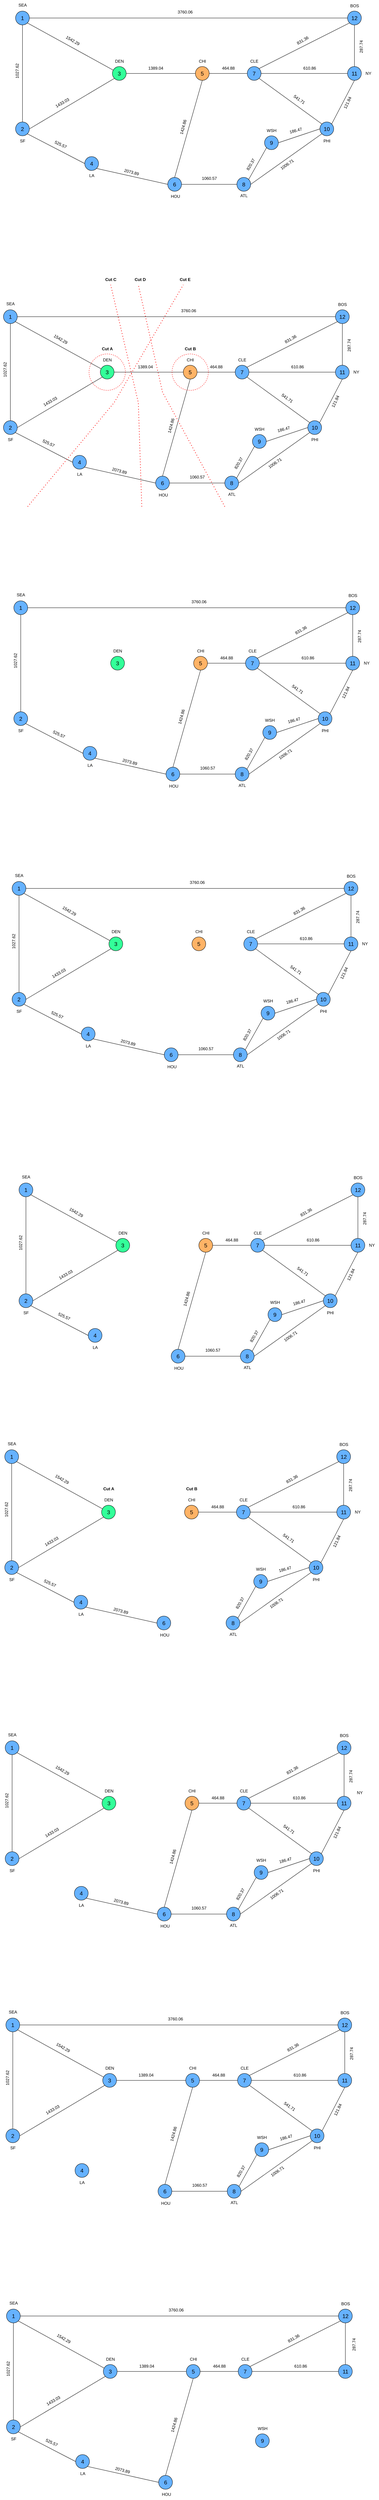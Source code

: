 <mxfile version="22.1.18" type="github">
  <diagram name="Page-1" id="o9Q4rjsFxpSF77I3_r0L">
    <mxGraphModel dx="4012" dy="1637" grid="1" gridSize="10" guides="1" tooltips="1" connect="1" arrows="1" fold="1" page="1" pageScale="1" pageWidth="1169" pageHeight="827" math="0" shadow="0">
      <root>
        <mxCell id="0" />
        <mxCell id="1" parent="0" />
        <mxCell id="TF3HSX-W0WKJXSVS0arP-4" value="1" style="ellipse;whiteSpace=wrap;html=1;fontSize=16;fillColor=#66B2FF;" parent="1" vertex="1">
          <mxGeometry x="-2240" y="-720" width="40" height="40" as="geometry" />
        </mxCell>
        <mxCell id="9W2sHSypaZOzRdrTCwbB-4" value="2" style="ellipse;whiteSpace=wrap;html=1;fontSize=16;fillColor=#66B2FF;" parent="1" vertex="1">
          <mxGeometry x="-2240" y="-400" width="40" height="40" as="geometry" />
        </mxCell>
        <mxCell id="9W2sHSypaZOzRdrTCwbB-5" value="3" style="ellipse;whiteSpace=wrap;html=1;fontSize=16;fillColor=#33FF99;" parent="1" vertex="1">
          <mxGeometry x="-1960" y="-560" width="40" height="40" as="geometry" />
        </mxCell>
        <mxCell id="9W2sHSypaZOzRdrTCwbB-6" value="4" style="ellipse;whiteSpace=wrap;html=1;fontSize=16;fillColor=#66B2FF;" parent="1" vertex="1">
          <mxGeometry x="-2040" y="-300" width="40" height="40" as="geometry" />
        </mxCell>
        <mxCell id="9W2sHSypaZOzRdrTCwbB-8" value="5" style="ellipse;whiteSpace=wrap;html=1;fontSize=16;fillColor=#FFB366;" parent="1" vertex="1">
          <mxGeometry x="-1720" y="-560" width="40" height="40" as="geometry" />
        </mxCell>
        <mxCell id="9W2sHSypaZOzRdrTCwbB-9" value="6" style="ellipse;whiteSpace=wrap;html=1;fontSize=16;fillColor=#66B2FF;" parent="1" vertex="1">
          <mxGeometry x="-1800" y="-240" width="40" height="40" as="geometry" />
        </mxCell>
        <mxCell id="9W2sHSypaZOzRdrTCwbB-10" value="7" style="ellipse;whiteSpace=wrap;html=1;fontSize=16;fillColor=#66B2FF;" parent="1" vertex="1">
          <mxGeometry x="-1570" y="-560" width="40" height="40" as="geometry" />
        </mxCell>
        <mxCell id="9W2sHSypaZOzRdrTCwbB-11" value="8" style="ellipse;whiteSpace=wrap;html=1;fontSize=16;fillColor=#66B2FF;" parent="1" vertex="1">
          <mxGeometry x="-1600" y="-240" width="40" height="40" as="geometry" />
        </mxCell>
        <mxCell id="9W2sHSypaZOzRdrTCwbB-12" value="12" style="ellipse;whiteSpace=wrap;html=1;fontSize=16;fillColor=#66B2FF;" parent="1" vertex="1">
          <mxGeometry x="-1280" y="-720" width="40" height="40" as="geometry" />
        </mxCell>
        <mxCell id="9W2sHSypaZOzRdrTCwbB-13" value="11" style="ellipse;whiteSpace=wrap;html=1;fontSize=16;fillColor=#66B2FF;" parent="1" vertex="1">
          <mxGeometry x="-1280" y="-560" width="40" height="40" as="geometry" />
        </mxCell>
        <mxCell id="9W2sHSypaZOzRdrTCwbB-14" value="9" style="ellipse;whiteSpace=wrap;html=1;fontSize=16;fillColor=#66B2FF;" parent="1" vertex="1">
          <mxGeometry x="-1520" y="-360" width="40" height="40" as="geometry" />
        </mxCell>
        <mxCell id="9W2sHSypaZOzRdrTCwbB-19" value="10" style="ellipse;whiteSpace=wrap;html=1;fontSize=16;fillColor=#66B2FF;" parent="1" vertex="1">
          <mxGeometry x="-1360" y="-400" width="40" height="40" as="geometry" />
        </mxCell>
        <mxCell id="9W2sHSypaZOzRdrTCwbB-33" value="" style="endArrow=none;html=1;rounded=0;entryX=0;entryY=0.5;entryDx=0;entryDy=0;exitX=1;exitY=0.5;exitDx=0;exitDy=0;" parent="1" source="TF3HSX-W0WKJXSVS0arP-4" target="9W2sHSypaZOzRdrTCwbB-12" edge="1">
          <mxGeometry width="50" height="50" relative="1" as="geometry">
            <mxPoint x="-1570" y="-170" as="sourcePoint" />
            <mxPoint x="-1520" y="-220" as="targetPoint" />
          </mxGeometry>
        </mxCell>
        <mxCell id="9W2sHSypaZOzRdrTCwbB-34" value="" style="endArrow=none;html=1;rounded=0;entryX=1;entryY=1;entryDx=0;entryDy=0;" parent="1" source="9W2sHSypaZOzRdrTCwbB-5" target="TF3HSX-W0WKJXSVS0arP-4" edge="1">
          <mxGeometry width="50" height="50" relative="1" as="geometry">
            <mxPoint x="-1910" y="-270" as="sourcePoint" />
            <mxPoint x="-1860" y="-320" as="targetPoint" />
          </mxGeometry>
        </mxCell>
        <mxCell id="9W2sHSypaZOzRdrTCwbB-35" value="" style="endArrow=none;html=1;rounded=0;entryX=0;entryY=1;entryDx=0;entryDy=0;exitX=1;exitY=0.5;exitDx=0;exitDy=0;" parent="1" source="9W2sHSypaZOzRdrTCwbB-4" target="9W2sHSypaZOzRdrTCwbB-5" edge="1">
          <mxGeometry width="50" height="50" relative="1" as="geometry">
            <mxPoint x="-1910" y="-230" as="sourcePoint" />
            <mxPoint x="-1860" y="-280" as="targetPoint" />
          </mxGeometry>
        </mxCell>
        <mxCell id="9W2sHSypaZOzRdrTCwbB-36" value="" style="endArrow=none;html=1;rounded=0;entryX=0.5;entryY=1;entryDx=0;entryDy=0;exitX=0.5;exitY=0;exitDx=0;exitDy=0;" parent="1" source="9W2sHSypaZOzRdrTCwbB-4" target="TF3HSX-W0WKJXSVS0arP-4" edge="1">
          <mxGeometry width="50" height="50" relative="1" as="geometry">
            <mxPoint x="-1910" y="-270" as="sourcePoint" />
            <mxPoint x="-1860" y="-320" as="targetPoint" />
          </mxGeometry>
        </mxCell>
        <mxCell id="9W2sHSypaZOzRdrTCwbB-37" value="" style="endArrow=none;html=1;rounded=0;entryX=1;entryY=0.5;entryDx=0;entryDy=0;exitX=0;exitY=0.5;exitDx=0;exitDy=0;" parent="1" source="9W2sHSypaZOzRdrTCwbB-8" target="9W2sHSypaZOzRdrTCwbB-5" edge="1">
          <mxGeometry width="50" height="50" relative="1" as="geometry">
            <mxPoint x="-1910" y="-230" as="sourcePoint" />
            <mxPoint x="-1860" y="-280" as="targetPoint" />
          </mxGeometry>
        </mxCell>
        <mxCell id="9W2sHSypaZOzRdrTCwbB-38" value="" style="endArrow=none;html=1;rounded=0;exitX=1;exitY=1;exitDx=0;exitDy=0;" parent="1" source="9W2sHSypaZOzRdrTCwbB-4" edge="1">
          <mxGeometry width="50" height="50" relative="1" as="geometry">
            <mxPoint x="-1910" y="-230" as="sourcePoint" />
            <mxPoint x="-2040" y="-280" as="targetPoint" />
          </mxGeometry>
        </mxCell>
        <mxCell id="9W2sHSypaZOzRdrTCwbB-40" value="" style="endArrow=none;html=1;rounded=0;entryX=0;entryY=0.5;entryDx=0;entryDy=0;exitX=1;exitY=0.5;exitDx=0;exitDy=0;" parent="1" source="9W2sHSypaZOzRdrTCwbB-9" target="9W2sHSypaZOzRdrTCwbB-11" edge="1">
          <mxGeometry width="50" height="50" relative="1" as="geometry">
            <mxPoint x="-1720" y="-210" as="sourcePoint" />
            <mxPoint x="-1670" y="-260" as="targetPoint" />
          </mxGeometry>
        </mxCell>
        <mxCell id="9W2sHSypaZOzRdrTCwbB-42" value="" style="endArrow=none;html=1;rounded=0;entryX=0;entryY=0.5;entryDx=0;entryDy=0;exitX=1;exitY=0.5;exitDx=0;exitDy=0;" parent="1" source="9W2sHSypaZOzRdrTCwbB-8" target="9W2sHSypaZOzRdrTCwbB-10" edge="1">
          <mxGeometry width="50" height="50" relative="1" as="geometry">
            <mxPoint x="-1960" y="-300" as="sourcePoint" />
            <mxPoint x="-1910" y="-350" as="targetPoint" />
          </mxGeometry>
        </mxCell>
        <mxCell id="9W2sHSypaZOzRdrTCwbB-43" value="" style="endArrow=none;html=1;rounded=0;entryX=0;entryY=0.5;entryDx=0;entryDy=0;exitX=1;exitY=0.5;exitDx=0;exitDy=0;" parent="1" source="9W2sHSypaZOzRdrTCwbB-14" target="9W2sHSypaZOzRdrTCwbB-19" edge="1">
          <mxGeometry width="50" height="50" relative="1" as="geometry">
            <mxPoint x="-1580" y="-350" as="sourcePoint" />
            <mxPoint x="-1530" y="-400" as="targetPoint" />
          </mxGeometry>
        </mxCell>
        <mxCell id="9W2sHSypaZOzRdrTCwbB-46" value="" style="endArrow=none;html=1;rounded=0;entryX=0;entryY=1;entryDx=0;entryDy=0;exitX=1;exitY=0;exitDx=0;exitDy=0;" parent="1" source="9W2sHSypaZOzRdrTCwbB-10" target="9W2sHSypaZOzRdrTCwbB-12" edge="1">
          <mxGeometry width="50" height="50" relative="1" as="geometry">
            <mxPoint x="-1580" y="-390" as="sourcePoint" />
            <mxPoint x="-1530" y="-440" as="targetPoint" />
          </mxGeometry>
        </mxCell>
        <mxCell id="9W2sHSypaZOzRdrTCwbB-48" value="" style="endArrow=none;html=1;rounded=0;entryX=0;entryY=0.5;entryDx=0;entryDy=0;exitX=1;exitY=0.5;exitDx=0;exitDy=0;" parent="1" source="9W2sHSypaZOzRdrTCwbB-10" target="9W2sHSypaZOzRdrTCwbB-13" edge="1">
          <mxGeometry width="50" height="50" relative="1" as="geometry">
            <mxPoint x="-1580" y="-350" as="sourcePoint" />
            <mxPoint x="-1530" y="-400" as="targetPoint" />
          </mxGeometry>
        </mxCell>
        <mxCell id="9W2sHSypaZOzRdrTCwbB-49" value="" style="endArrow=none;html=1;rounded=0;entryX=0;entryY=0;entryDx=0;entryDy=0;exitX=1;exitY=1;exitDx=0;exitDy=0;" parent="1" source="9W2sHSypaZOzRdrTCwbB-10" target="9W2sHSypaZOzRdrTCwbB-19" edge="1">
          <mxGeometry width="50" height="50" relative="1" as="geometry">
            <mxPoint x="-1580" y="-350" as="sourcePoint" />
            <mxPoint x="-1530" y="-400" as="targetPoint" />
          </mxGeometry>
        </mxCell>
        <mxCell id="9W2sHSypaZOzRdrTCwbB-50" value="" style="endArrow=none;html=1;rounded=0;entryX=0.5;entryY=1;entryDx=0;entryDy=0;exitX=1;exitY=0;exitDx=0;exitDy=0;" parent="1" source="9W2sHSypaZOzRdrTCwbB-19" target="9W2sHSypaZOzRdrTCwbB-13" edge="1">
          <mxGeometry width="50" height="50" relative="1" as="geometry">
            <mxPoint x="-1320" y="-410" as="sourcePoint" />
            <mxPoint x="-1270" y="-460" as="targetPoint" />
          </mxGeometry>
        </mxCell>
        <mxCell id="9W2sHSypaZOzRdrTCwbB-51" value="" style="endArrow=none;html=1;rounded=0;entryX=0;entryY=1;entryDx=0;entryDy=0;exitX=1;exitY=0;exitDx=0;exitDy=0;" parent="1" source="9W2sHSypaZOzRdrTCwbB-11" target="9W2sHSypaZOzRdrTCwbB-14" edge="1">
          <mxGeometry width="50" height="50" relative="1" as="geometry">
            <mxPoint x="-1570" y="-280" as="sourcePoint" />
            <mxPoint x="-1520" y="-330" as="targetPoint" />
          </mxGeometry>
        </mxCell>
        <mxCell id="9W2sHSypaZOzRdrTCwbB-52" value="" style="endArrow=none;html=1;rounded=0;entryX=0;entryY=1;entryDx=0;entryDy=0;exitX=1;exitY=0.5;exitDx=0;exitDy=0;" parent="1" source="9W2sHSypaZOzRdrTCwbB-11" target="9W2sHSypaZOzRdrTCwbB-19" edge="1">
          <mxGeometry width="50" height="50" relative="1" as="geometry">
            <mxPoint x="-1470" y="-220" as="sourcePoint" />
            <mxPoint x="-1420" y="-270" as="targetPoint" />
          </mxGeometry>
        </mxCell>
        <mxCell id="9W2sHSypaZOzRdrTCwbB-53" value="" style="endArrow=none;html=1;rounded=0;entryX=0.5;entryY=1;entryDx=0;entryDy=0;exitX=0.5;exitY=0;exitDx=0;exitDy=0;" parent="1" source="9W2sHSypaZOzRdrTCwbB-13" target="9W2sHSypaZOzRdrTCwbB-12" edge="1">
          <mxGeometry width="50" height="50" relative="1" as="geometry">
            <mxPoint x="-1290" y="-610" as="sourcePoint" />
            <mxPoint x="-1240" y="-660" as="targetPoint" />
          </mxGeometry>
        </mxCell>
        <mxCell id="9W2sHSypaZOzRdrTCwbB-55" value="" style="endArrow=none;html=1;rounded=0;entryX=0.5;entryY=1;entryDx=0;entryDy=0;exitX=0.5;exitY=0;exitDx=0;exitDy=0;" parent="1" source="9W2sHSypaZOzRdrTCwbB-9" target="9W2sHSypaZOzRdrTCwbB-8" edge="1">
          <mxGeometry width="50" height="50" relative="1" as="geometry">
            <mxPoint x="-1780" y="-350" as="sourcePoint" />
            <mxPoint x="-1730" y="-400" as="targetPoint" />
          </mxGeometry>
        </mxCell>
        <mxCell id="9W2sHSypaZOzRdrTCwbB-57" value="SEA" style="text;html=1;align=center;verticalAlign=middle;resizable=0;points=[];autosize=1;strokeColor=none;fillColor=none;" parent="1" vertex="1">
          <mxGeometry x="-2245" y="-752" width="50" height="30" as="geometry" />
        </mxCell>
        <mxCell id="9W2sHSypaZOzRdrTCwbB-58" value="SF" style="text;html=1;align=center;verticalAlign=middle;resizable=0;points=[];autosize=1;strokeColor=none;fillColor=none;" parent="1" vertex="1">
          <mxGeometry x="-2240" y="-360" width="40" height="30" as="geometry" />
        </mxCell>
        <mxCell id="9W2sHSypaZOzRdrTCwbB-59" value="LA" style="text;html=1;align=center;verticalAlign=middle;resizable=0;points=[];autosize=1;strokeColor=none;fillColor=none;" parent="1" vertex="1">
          <mxGeometry x="-2040" y="-260" width="40" height="30" as="geometry" />
        </mxCell>
        <mxCell id="9W2sHSypaZOzRdrTCwbB-60" value="DEN" style="text;html=1;align=center;verticalAlign=middle;resizable=0;points=[];autosize=1;strokeColor=none;fillColor=none;" parent="1" vertex="1">
          <mxGeometry x="-1965" y="-590" width="50" height="30" as="geometry" />
        </mxCell>
        <mxCell id="9W2sHSypaZOzRdrTCwbB-61" value="CHI" style="text;html=1;align=center;verticalAlign=middle;resizable=0;points=[];autosize=1;strokeColor=none;fillColor=none;" parent="1" vertex="1">
          <mxGeometry x="-1720" y="-590" width="40" height="30" as="geometry" />
        </mxCell>
        <mxCell id="9W2sHSypaZOzRdrTCwbB-62" value="CLE" style="text;html=1;align=center;verticalAlign=middle;resizable=0;points=[];autosize=1;strokeColor=none;fillColor=none;" parent="1" vertex="1">
          <mxGeometry x="-1575" y="-590" width="50" height="30" as="geometry" />
        </mxCell>
        <mxCell id="9W2sHSypaZOzRdrTCwbB-63" value="WSH" style="text;html=1;align=center;verticalAlign=middle;resizable=0;points=[];autosize=1;strokeColor=none;fillColor=none;" parent="1" vertex="1">
          <mxGeometry x="-1525" y="-390" width="50" height="30" as="geometry" />
        </mxCell>
        <mxCell id="9W2sHSypaZOzRdrTCwbB-64" value="HOU" style="text;html=1;align=center;verticalAlign=middle;resizable=0;points=[];autosize=1;strokeColor=none;fillColor=none;" parent="1" vertex="1">
          <mxGeometry x="-1803" y="-200" width="50" height="30" as="geometry" />
        </mxCell>
        <mxCell id="9W2sHSypaZOzRdrTCwbB-65" value="ATL" style="text;html=1;align=center;verticalAlign=middle;resizable=0;points=[];autosize=1;strokeColor=none;fillColor=none;" parent="1" vertex="1">
          <mxGeometry x="-1600" y="-202" width="40" height="30" as="geometry" />
        </mxCell>
        <mxCell id="9W2sHSypaZOzRdrTCwbB-66" value="PHI" style="text;html=1;align=center;verticalAlign=middle;resizable=0;points=[];autosize=1;strokeColor=none;fillColor=none;" parent="1" vertex="1">
          <mxGeometry x="-1360" y="-360" width="40" height="30" as="geometry" />
        </mxCell>
        <mxCell id="9W2sHSypaZOzRdrTCwbB-67" value="NY" style="text;html=1;align=center;verticalAlign=middle;resizable=0;points=[];autosize=1;strokeColor=none;fillColor=none;" parent="1" vertex="1">
          <mxGeometry x="-1240" y="-555" width="40" height="30" as="geometry" />
        </mxCell>
        <mxCell id="9W2sHSypaZOzRdrTCwbB-68" value="BOS" style="text;html=1;align=center;verticalAlign=middle;resizable=0;points=[];autosize=1;strokeColor=none;fillColor=none;" parent="1" vertex="1">
          <mxGeometry x="-1285" y="-750" width="50" height="30" as="geometry" />
        </mxCell>
        <mxCell id="9W2sHSypaZOzRdrTCwbB-69" value="1027.62" style="text;html=1;align=center;verticalAlign=middle;resizable=0;points=[];autosize=1;strokeColor=none;fillColor=none;rotation=-90;" parent="1" vertex="1">
          <mxGeometry x="-2270" y="-562" width="70" height="30" as="geometry" />
        </mxCell>
        <mxCell id="9W2sHSypaZOzRdrTCwbB-70" value="1542.29" style="text;html=1;align=center;verticalAlign=middle;resizable=0;points=[];autosize=1;strokeColor=none;fillColor=none;rotation=30;" parent="1" vertex="1">
          <mxGeometry x="-2110" y="-650" width="70" height="30" as="geometry" />
        </mxCell>
        <mxCell id="9W2sHSypaZOzRdrTCwbB-73" value="3760.06" style="text;html=1;align=center;verticalAlign=middle;resizable=0;points=[];autosize=1;strokeColor=none;fillColor=none;" parent="1" vertex="1">
          <mxGeometry x="-1785" y="-732" width="70" height="30" as="geometry" />
        </mxCell>
        <mxCell id="9W2sHSypaZOzRdrTCwbB-74" value="1433.03" style="text;html=1;align=center;verticalAlign=middle;resizable=0;points=[];autosize=1;strokeColor=none;fillColor=none;rotation=-30;" parent="1" vertex="1">
          <mxGeometry x="-2140" y="-470" width="70" height="30" as="geometry" />
        </mxCell>
        <mxCell id="9W2sHSypaZOzRdrTCwbB-75" value="525.57" style="text;html=1;align=center;verticalAlign=middle;resizable=0;points=[];autosize=1;strokeColor=none;fillColor=none;rotation=25;" parent="1" vertex="1">
          <mxGeometry x="-2140" y="-350" width="60" height="30" as="geometry" />
        </mxCell>
        <mxCell id="9W2sHSypaZOzRdrTCwbB-76" value="1389.04" style="text;html=1;align=center;verticalAlign=middle;resizable=0;points=[];autosize=1;strokeColor=none;fillColor=none;" parent="1" vertex="1">
          <mxGeometry x="-1870" y="-570" width="70" height="30" as="geometry" />
        </mxCell>
        <mxCell id="9W2sHSypaZOzRdrTCwbB-77" value="2073.89" style="text;html=1;align=center;verticalAlign=middle;resizable=0;points=[];autosize=1;strokeColor=none;fillColor=none;rotation=15;" parent="1" vertex="1">
          <mxGeometry x="-1940" y="-270" width="70" height="30" as="geometry" />
        </mxCell>
        <mxCell id="9W2sHSypaZOzRdrTCwbB-79" value="1424.86" style="text;html=1;align=center;verticalAlign=middle;resizable=0;points=[];autosize=1;strokeColor=none;fillColor=none;rotation=-75;" parent="1" vertex="1">
          <mxGeometry x="-1790" y="-400" width="70" height="30" as="geometry" />
        </mxCell>
        <mxCell id="9W2sHSypaZOzRdrTCwbB-80" value="464.88" style="text;html=1;align=center;verticalAlign=middle;resizable=0;points=[];autosize=1;strokeColor=none;fillColor=none;" parent="1" vertex="1">
          <mxGeometry x="-1655" y="-570" width="60" height="30" as="geometry" />
        </mxCell>
        <mxCell id="9W2sHSypaZOzRdrTCwbB-82" value="1060.57" style="text;html=1;align=center;verticalAlign=middle;resizable=0;points=[];autosize=1;strokeColor=none;fillColor=none;" parent="1" vertex="1">
          <mxGeometry x="-1715" y="-252" width="70" height="30" as="geometry" />
        </mxCell>
        <mxCell id="9W2sHSypaZOzRdrTCwbB-83" value="541.71" style="text;html=1;align=center;verticalAlign=middle;resizable=0;points=[];autosize=1;strokeColor=none;fillColor=none;rotation=35;" parent="1" vertex="1">
          <mxGeometry x="-1450" y="-480" width="60" height="30" as="geometry" />
        </mxCell>
        <mxCell id="9W2sHSypaZOzRdrTCwbB-85" value="610.86" style="text;html=1;align=center;verticalAlign=middle;resizable=0;points=[];autosize=1;strokeColor=none;fillColor=none;" parent="1" vertex="1">
          <mxGeometry x="-1420" y="-570" width="60" height="30" as="geometry" />
        </mxCell>
        <mxCell id="9W2sHSypaZOzRdrTCwbB-86" value="831.36" style="text;html=1;align=center;verticalAlign=middle;resizable=0;points=[];autosize=1;strokeColor=none;fillColor=none;rotation=-30;" parent="1" vertex="1">
          <mxGeometry x="-1440" y="-650" width="60" height="30" as="geometry" />
        </mxCell>
        <mxCell id="9W2sHSypaZOzRdrTCwbB-87" value="287.74" style="text;html=1;align=center;verticalAlign=middle;resizable=0;points=[];autosize=1;strokeColor=none;fillColor=none;rotation=-90;" parent="1" vertex="1">
          <mxGeometry x="-1270" y="-632" width="60" height="30" as="geometry" />
        </mxCell>
        <mxCell id="9W2sHSypaZOzRdrTCwbB-88" value="121.84" style="text;html=1;align=center;verticalAlign=middle;resizable=0;points=[];autosize=1;strokeColor=none;fillColor=none;rotation=-65;" parent="1" vertex="1">
          <mxGeometry x="-1310" y="-470" width="60" height="30" as="geometry" />
        </mxCell>
        <mxCell id="9W2sHSypaZOzRdrTCwbB-89" value="186.47" style="text;html=1;align=center;verticalAlign=middle;resizable=0;points=[];autosize=1;strokeColor=none;fillColor=none;rotation=-15;" parent="1" vertex="1">
          <mxGeometry x="-1460" y="-390" width="60" height="30" as="geometry" />
        </mxCell>
        <mxCell id="9W2sHSypaZOzRdrTCwbB-90" value="820.37" style="text;html=1;align=center;verticalAlign=middle;resizable=0;points=[];autosize=1;strokeColor=none;fillColor=none;rotation=-60;" parent="1" vertex="1">
          <mxGeometry x="-1590" y="-292" width="60" height="30" as="geometry" />
        </mxCell>
        <mxCell id="9W2sHSypaZOzRdrTCwbB-91" value="1006.71" style="text;html=1;align=center;verticalAlign=middle;resizable=0;points=[];autosize=1;strokeColor=none;fillColor=none;rotation=-35;" parent="1" vertex="1">
          <mxGeometry x="-1490" y="-292" width="70" height="30" as="geometry" />
        </mxCell>
        <mxCell id="9W2sHSypaZOzRdrTCwbB-94" value="" style="endArrow=none;html=1;rounded=0;entryX=1;entryY=1;entryDx=0;entryDy=0;exitX=0;exitY=0.5;exitDx=0;exitDy=0;" parent="1" source="9W2sHSypaZOzRdrTCwbB-9" target="9W2sHSypaZOzRdrTCwbB-6" edge="1">
          <mxGeometry width="50" height="50" relative="1" as="geometry">
            <mxPoint x="-1980" y="-190" as="sourcePoint" />
            <mxPoint x="-1930" y="-240" as="targetPoint" />
          </mxGeometry>
        </mxCell>
        <mxCell id="uhkUdCVJo9mCVgTDYQQM-1" value="1" style="ellipse;whiteSpace=wrap;html=1;fontSize=16;fillColor=#66B2FF;" parent="1" vertex="1">
          <mxGeometry x="-2275" y="142" width="40" height="40" as="geometry" />
        </mxCell>
        <mxCell id="uhkUdCVJo9mCVgTDYQQM-2" value="2" style="ellipse;whiteSpace=wrap;html=1;fontSize=16;fillColor=#66B2FF;" parent="1" vertex="1">
          <mxGeometry x="-2275" y="462" width="40" height="40" as="geometry" />
        </mxCell>
        <mxCell id="uhkUdCVJo9mCVgTDYQQM-3" value="3" style="ellipse;whiteSpace=wrap;html=1;fontSize=16;fillColor=#33FF99;" parent="1" vertex="1">
          <mxGeometry x="-1995" y="302" width="40" height="40" as="geometry" />
        </mxCell>
        <mxCell id="uhkUdCVJo9mCVgTDYQQM-4" value="4" style="ellipse;whiteSpace=wrap;html=1;fontSize=16;fillColor=#66B2FF;" parent="1" vertex="1">
          <mxGeometry x="-2075" y="562" width="40" height="40" as="geometry" />
        </mxCell>
        <mxCell id="uhkUdCVJo9mCVgTDYQQM-5" value="5" style="ellipse;whiteSpace=wrap;html=1;fontSize=16;fillColor=#FFB366;" parent="1" vertex="1">
          <mxGeometry x="-1755" y="302" width="40" height="40" as="geometry" />
        </mxCell>
        <mxCell id="uhkUdCVJo9mCVgTDYQQM-6" value="6" style="ellipse;whiteSpace=wrap;html=1;fontSize=16;fillColor=#66B2FF;" parent="1" vertex="1">
          <mxGeometry x="-1835" y="622" width="40" height="40" as="geometry" />
        </mxCell>
        <mxCell id="uhkUdCVJo9mCVgTDYQQM-7" value="7" style="ellipse;whiteSpace=wrap;html=1;fontSize=16;fillColor=#66B2FF;" parent="1" vertex="1">
          <mxGeometry x="-1605" y="302" width="40" height="40" as="geometry" />
        </mxCell>
        <mxCell id="uhkUdCVJo9mCVgTDYQQM-8" value="8" style="ellipse;whiteSpace=wrap;html=1;fontSize=16;fillColor=#66B2FF;" parent="1" vertex="1">
          <mxGeometry x="-1635" y="622" width="40" height="40" as="geometry" />
        </mxCell>
        <mxCell id="uhkUdCVJo9mCVgTDYQQM-9" value="12" style="ellipse;whiteSpace=wrap;html=1;fontSize=16;fillColor=#66B2FF;" parent="1" vertex="1">
          <mxGeometry x="-1315" y="142" width="40" height="40" as="geometry" />
        </mxCell>
        <mxCell id="uhkUdCVJo9mCVgTDYQQM-10" value="11" style="ellipse;whiteSpace=wrap;html=1;fontSize=16;fillColor=#66B2FF;" parent="1" vertex="1">
          <mxGeometry x="-1315" y="302" width="40" height="40" as="geometry" />
        </mxCell>
        <mxCell id="uhkUdCVJo9mCVgTDYQQM-11" value="9" style="ellipse;whiteSpace=wrap;html=1;fontSize=16;fillColor=#66B2FF;" parent="1" vertex="1">
          <mxGeometry x="-1555" y="502" width="40" height="40" as="geometry" />
        </mxCell>
        <mxCell id="uhkUdCVJo9mCVgTDYQQM-12" value="10" style="ellipse;whiteSpace=wrap;html=1;fontSize=16;fillColor=#66B2FF;" parent="1" vertex="1">
          <mxGeometry x="-1395" y="462" width="40" height="40" as="geometry" />
        </mxCell>
        <mxCell id="uhkUdCVJo9mCVgTDYQQM-13" value="" style="endArrow=none;html=1;rounded=0;entryX=0;entryY=0.5;entryDx=0;entryDy=0;exitX=1;exitY=0.5;exitDx=0;exitDy=0;" parent="1" source="uhkUdCVJo9mCVgTDYQQM-1" target="uhkUdCVJo9mCVgTDYQQM-9" edge="1">
          <mxGeometry width="50" height="50" relative="1" as="geometry">
            <mxPoint x="-1605" y="692" as="sourcePoint" />
            <mxPoint x="-1555" y="642" as="targetPoint" />
          </mxGeometry>
        </mxCell>
        <mxCell id="uhkUdCVJo9mCVgTDYQQM-14" value="" style="endArrow=none;html=1;rounded=0;entryX=1;entryY=1;entryDx=0;entryDy=0;" parent="1" source="uhkUdCVJo9mCVgTDYQQM-3" target="uhkUdCVJo9mCVgTDYQQM-1" edge="1">
          <mxGeometry width="50" height="50" relative="1" as="geometry">
            <mxPoint x="-1945" y="592" as="sourcePoint" />
            <mxPoint x="-1895" y="542" as="targetPoint" />
          </mxGeometry>
        </mxCell>
        <mxCell id="uhkUdCVJo9mCVgTDYQQM-15" value="" style="endArrow=none;html=1;rounded=0;entryX=0;entryY=1;entryDx=0;entryDy=0;exitX=1;exitY=0.5;exitDx=0;exitDy=0;" parent="1" source="uhkUdCVJo9mCVgTDYQQM-2" target="uhkUdCVJo9mCVgTDYQQM-3" edge="1">
          <mxGeometry width="50" height="50" relative="1" as="geometry">
            <mxPoint x="-1945" y="632" as="sourcePoint" />
            <mxPoint x="-1895" y="582" as="targetPoint" />
          </mxGeometry>
        </mxCell>
        <mxCell id="uhkUdCVJo9mCVgTDYQQM-16" value="" style="endArrow=none;html=1;rounded=0;entryX=0.5;entryY=1;entryDx=0;entryDy=0;exitX=0.5;exitY=0;exitDx=0;exitDy=0;" parent="1" source="uhkUdCVJo9mCVgTDYQQM-2" target="uhkUdCVJo9mCVgTDYQQM-1" edge="1">
          <mxGeometry width="50" height="50" relative="1" as="geometry">
            <mxPoint x="-1945" y="592" as="sourcePoint" />
            <mxPoint x="-1895" y="542" as="targetPoint" />
          </mxGeometry>
        </mxCell>
        <mxCell id="uhkUdCVJo9mCVgTDYQQM-17" value="" style="endArrow=none;html=1;rounded=0;entryX=1;entryY=0.5;entryDx=0;entryDy=0;exitX=0;exitY=0.5;exitDx=0;exitDy=0;" parent="1" source="uhkUdCVJo9mCVgTDYQQM-5" target="uhkUdCVJo9mCVgTDYQQM-3" edge="1">
          <mxGeometry width="50" height="50" relative="1" as="geometry">
            <mxPoint x="-1945" y="632" as="sourcePoint" />
            <mxPoint x="-1895" y="582" as="targetPoint" />
          </mxGeometry>
        </mxCell>
        <mxCell id="uhkUdCVJo9mCVgTDYQQM-18" value="" style="endArrow=none;html=1;rounded=0;exitX=1;exitY=1;exitDx=0;exitDy=0;" parent="1" source="uhkUdCVJo9mCVgTDYQQM-2" edge="1">
          <mxGeometry width="50" height="50" relative="1" as="geometry">
            <mxPoint x="-1945" y="632" as="sourcePoint" />
            <mxPoint x="-2075" y="582" as="targetPoint" />
          </mxGeometry>
        </mxCell>
        <mxCell id="uhkUdCVJo9mCVgTDYQQM-19" value="" style="endArrow=none;html=1;rounded=0;entryX=0;entryY=0.5;entryDx=0;entryDy=0;exitX=1;exitY=0.5;exitDx=0;exitDy=0;" parent="1" source="uhkUdCVJo9mCVgTDYQQM-6" target="uhkUdCVJo9mCVgTDYQQM-8" edge="1">
          <mxGeometry width="50" height="50" relative="1" as="geometry">
            <mxPoint x="-1755" y="652" as="sourcePoint" />
            <mxPoint x="-1705" y="602" as="targetPoint" />
          </mxGeometry>
        </mxCell>
        <mxCell id="uhkUdCVJo9mCVgTDYQQM-20" value="" style="endArrow=none;html=1;rounded=0;entryX=0;entryY=0.5;entryDx=0;entryDy=0;exitX=1;exitY=0.5;exitDx=0;exitDy=0;" parent="1" source="uhkUdCVJo9mCVgTDYQQM-5" target="uhkUdCVJo9mCVgTDYQQM-7" edge="1">
          <mxGeometry width="50" height="50" relative="1" as="geometry">
            <mxPoint x="-1995" y="562" as="sourcePoint" />
            <mxPoint x="-1945" y="512" as="targetPoint" />
          </mxGeometry>
        </mxCell>
        <mxCell id="uhkUdCVJo9mCVgTDYQQM-21" value="" style="endArrow=none;html=1;rounded=0;entryX=0;entryY=0.5;entryDx=0;entryDy=0;exitX=1;exitY=0.5;exitDx=0;exitDy=0;" parent="1" source="uhkUdCVJo9mCVgTDYQQM-11" target="uhkUdCVJo9mCVgTDYQQM-12" edge="1">
          <mxGeometry width="50" height="50" relative="1" as="geometry">
            <mxPoint x="-1615" y="512" as="sourcePoint" />
            <mxPoint x="-1565" y="462" as="targetPoint" />
          </mxGeometry>
        </mxCell>
        <mxCell id="uhkUdCVJo9mCVgTDYQQM-22" value="" style="endArrow=none;html=1;rounded=0;entryX=0;entryY=1;entryDx=0;entryDy=0;exitX=1;exitY=0;exitDx=0;exitDy=0;" parent="1" source="uhkUdCVJo9mCVgTDYQQM-7" target="uhkUdCVJo9mCVgTDYQQM-9" edge="1">
          <mxGeometry width="50" height="50" relative="1" as="geometry">
            <mxPoint x="-1615" y="472" as="sourcePoint" />
            <mxPoint x="-1565" y="422" as="targetPoint" />
          </mxGeometry>
        </mxCell>
        <mxCell id="uhkUdCVJo9mCVgTDYQQM-23" value="" style="endArrow=none;html=1;rounded=0;entryX=0;entryY=0.5;entryDx=0;entryDy=0;exitX=1;exitY=0.5;exitDx=0;exitDy=0;" parent="1" source="uhkUdCVJo9mCVgTDYQQM-7" target="uhkUdCVJo9mCVgTDYQQM-10" edge="1">
          <mxGeometry width="50" height="50" relative="1" as="geometry">
            <mxPoint x="-1615" y="512" as="sourcePoint" />
            <mxPoint x="-1565" y="462" as="targetPoint" />
          </mxGeometry>
        </mxCell>
        <mxCell id="uhkUdCVJo9mCVgTDYQQM-24" value="" style="endArrow=none;html=1;rounded=0;entryX=0;entryY=0;entryDx=0;entryDy=0;exitX=1;exitY=1;exitDx=0;exitDy=0;" parent="1" source="uhkUdCVJo9mCVgTDYQQM-7" target="uhkUdCVJo9mCVgTDYQQM-12" edge="1">
          <mxGeometry width="50" height="50" relative="1" as="geometry">
            <mxPoint x="-1615" y="512" as="sourcePoint" />
            <mxPoint x="-1565" y="462" as="targetPoint" />
          </mxGeometry>
        </mxCell>
        <mxCell id="uhkUdCVJo9mCVgTDYQQM-25" value="" style="endArrow=none;html=1;rounded=0;entryX=0.5;entryY=1;entryDx=0;entryDy=0;exitX=1;exitY=0;exitDx=0;exitDy=0;" parent="1" source="uhkUdCVJo9mCVgTDYQQM-12" target="uhkUdCVJo9mCVgTDYQQM-10" edge="1">
          <mxGeometry width="50" height="50" relative="1" as="geometry">
            <mxPoint x="-1355" y="452" as="sourcePoint" />
            <mxPoint x="-1305" y="402" as="targetPoint" />
          </mxGeometry>
        </mxCell>
        <mxCell id="uhkUdCVJo9mCVgTDYQQM-26" value="" style="endArrow=none;html=1;rounded=0;entryX=0;entryY=1;entryDx=0;entryDy=0;exitX=1;exitY=0;exitDx=0;exitDy=0;" parent="1" source="uhkUdCVJo9mCVgTDYQQM-8" target="uhkUdCVJo9mCVgTDYQQM-11" edge="1">
          <mxGeometry width="50" height="50" relative="1" as="geometry">
            <mxPoint x="-1605" y="582" as="sourcePoint" />
            <mxPoint x="-1555" y="532" as="targetPoint" />
          </mxGeometry>
        </mxCell>
        <mxCell id="uhkUdCVJo9mCVgTDYQQM-27" value="" style="endArrow=none;html=1;rounded=0;entryX=0;entryY=1;entryDx=0;entryDy=0;exitX=1;exitY=0.5;exitDx=0;exitDy=0;" parent="1" source="uhkUdCVJo9mCVgTDYQQM-8" target="uhkUdCVJo9mCVgTDYQQM-12" edge="1">
          <mxGeometry width="50" height="50" relative="1" as="geometry">
            <mxPoint x="-1505" y="642" as="sourcePoint" />
            <mxPoint x="-1455" y="592" as="targetPoint" />
          </mxGeometry>
        </mxCell>
        <mxCell id="uhkUdCVJo9mCVgTDYQQM-28" value="" style="endArrow=none;html=1;rounded=0;entryX=0.5;entryY=1;entryDx=0;entryDy=0;exitX=0.5;exitY=0;exitDx=0;exitDy=0;" parent="1" source="uhkUdCVJo9mCVgTDYQQM-10" target="uhkUdCVJo9mCVgTDYQQM-9" edge="1">
          <mxGeometry width="50" height="50" relative="1" as="geometry">
            <mxPoint x="-1325" y="252" as="sourcePoint" />
            <mxPoint x="-1275" y="202" as="targetPoint" />
          </mxGeometry>
        </mxCell>
        <mxCell id="uhkUdCVJo9mCVgTDYQQM-29" value="" style="endArrow=none;html=1;rounded=0;entryX=0.5;entryY=1;entryDx=0;entryDy=0;exitX=0.5;exitY=0;exitDx=0;exitDy=0;" parent="1" source="uhkUdCVJo9mCVgTDYQQM-6" target="uhkUdCVJo9mCVgTDYQQM-5" edge="1">
          <mxGeometry width="50" height="50" relative="1" as="geometry">
            <mxPoint x="-1815" y="512" as="sourcePoint" />
            <mxPoint x="-1765" y="462" as="targetPoint" />
          </mxGeometry>
        </mxCell>
        <mxCell id="uhkUdCVJo9mCVgTDYQQM-30" value="SEA" style="text;html=1;align=center;verticalAlign=middle;resizable=0;points=[];autosize=1;strokeColor=none;fillColor=none;" parent="1" vertex="1">
          <mxGeometry x="-2280" y="110" width="50" height="30" as="geometry" />
        </mxCell>
        <mxCell id="uhkUdCVJo9mCVgTDYQQM-31" value="SF" style="text;html=1;align=center;verticalAlign=middle;resizable=0;points=[];autosize=1;strokeColor=none;fillColor=none;" parent="1" vertex="1">
          <mxGeometry x="-2275" y="502" width="40" height="30" as="geometry" />
        </mxCell>
        <mxCell id="uhkUdCVJo9mCVgTDYQQM-32" value="LA" style="text;html=1;align=center;verticalAlign=middle;resizable=0;points=[];autosize=1;strokeColor=none;fillColor=none;" parent="1" vertex="1">
          <mxGeometry x="-2075" y="602" width="40" height="30" as="geometry" />
        </mxCell>
        <mxCell id="uhkUdCVJo9mCVgTDYQQM-33" value="DEN" style="text;html=1;align=center;verticalAlign=middle;resizable=0;points=[];autosize=1;strokeColor=none;fillColor=none;" parent="1" vertex="1">
          <mxGeometry x="-2000" y="272" width="50" height="30" as="geometry" />
        </mxCell>
        <mxCell id="uhkUdCVJo9mCVgTDYQQM-34" value="CHI" style="text;html=1;align=center;verticalAlign=middle;resizable=0;points=[];autosize=1;strokeColor=none;fillColor=none;" parent="1" vertex="1">
          <mxGeometry x="-1755" y="272" width="40" height="30" as="geometry" />
        </mxCell>
        <mxCell id="uhkUdCVJo9mCVgTDYQQM-35" value="CLE" style="text;html=1;align=center;verticalAlign=middle;resizable=0;points=[];autosize=1;strokeColor=none;fillColor=none;" parent="1" vertex="1">
          <mxGeometry x="-1610" y="272" width="50" height="30" as="geometry" />
        </mxCell>
        <mxCell id="uhkUdCVJo9mCVgTDYQQM-36" value="WSH" style="text;html=1;align=center;verticalAlign=middle;resizable=0;points=[];autosize=1;strokeColor=none;fillColor=none;" parent="1" vertex="1">
          <mxGeometry x="-1560" y="472" width="50" height="30" as="geometry" />
        </mxCell>
        <mxCell id="uhkUdCVJo9mCVgTDYQQM-37" value="HOU" style="text;html=1;align=center;verticalAlign=middle;resizable=0;points=[];autosize=1;strokeColor=none;fillColor=none;" parent="1" vertex="1">
          <mxGeometry x="-1838" y="662" width="50" height="30" as="geometry" />
        </mxCell>
        <mxCell id="uhkUdCVJo9mCVgTDYQQM-38" value="ATL" style="text;html=1;align=center;verticalAlign=middle;resizable=0;points=[];autosize=1;strokeColor=none;fillColor=none;" parent="1" vertex="1">
          <mxGeometry x="-1635" y="660" width="40" height="30" as="geometry" />
        </mxCell>
        <mxCell id="uhkUdCVJo9mCVgTDYQQM-39" value="PHI" style="text;html=1;align=center;verticalAlign=middle;resizable=0;points=[];autosize=1;strokeColor=none;fillColor=none;" parent="1" vertex="1">
          <mxGeometry x="-1395" y="502" width="40" height="30" as="geometry" />
        </mxCell>
        <mxCell id="uhkUdCVJo9mCVgTDYQQM-40" value="NY" style="text;html=1;align=center;verticalAlign=middle;resizable=0;points=[];autosize=1;strokeColor=none;fillColor=none;" parent="1" vertex="1">
          <mxGeometry x="-1275" y="307" width="40" height="30" as="geometry" />
        </mxCell>
        <mxCell id="uhkUdCVJo9mCVgTDYQQM-41" value="BOS" style="text;html=1;align=center;verticalAlign=middle;resizable=0;points=[];autosize=1;strokeColor=none;fillColor=none;" parent="1" vertex="1">
          <mxGeometry x="-1320" y="112" width="50" height="30" as="geometry" />
        </mxCell>
        <mxCell id="uhkUdCVJo9mCVgTDYQQM-42" value="1027.62" style="text;html=1;align=center;verticalAlign=middle;resizable=0;points=[];autosize=1;strokeColor=none;fillColor=none;rotation=-90;" parent="1" vertex="1">
          <mxGeometry x="-2305" y="300" width="70" height="30" as="geometry" />
        </mxCell>
        <mxCell id="uhkUdCVJo9mCVgTDYQQM-43" value="1542.29" style="text;html=1;align=center;verticalAlign=middle;resizable=0;points=[];autosize=1;strokeColor=none;fillColor=none;rotation=30;" parent="1" vertex="1">
          <mxGeometry x="-2145" y="212" width="70" height="30" as="geometry" />
        </mxCell>
        <mxCell id="uhkUdCVJo9mCVgTDYQQM-44" value="3760.06" style="text;html=1;align=center;verticalAlign=middle;resizable=0;points=[];autosize=1;strokeColor=none;fillColor=none;" parent="1" vertex="1">
          <mxGeometry x="-1775" y="130" width="70" height="30" as="geometry" />
        </mxCell>
        <mxCell id="uhkUdCVJo9mCVgTDYQQM-45" value="1433.03" style="text;html=1;align=center;verticalAlign=middle;resizable=0;points=[];autosize=1;strokeColor=none;fillColor=none;rotation=-30;" parent="1" vertex="1">
          <mxGeometry x="-2175" y="392" width="70" height="30" as="geometry" />
        </mxCell>
        <mxCell id="uhkUdCVJo9mCVgTDYQQM-46" value="525.57" style="text;html=1;align=center;verticalAlign=middle;resizable=0;points=[];autosize=1;strokeColor=none;fillColor=none;rotation=25;" parent="1" vertex="1">
          <mxGeometry x="-2175" y="512" width="60" height="30" as="geometry" />
        </mxCell>
        <mxCell id="uhkUdCVJo9mCVgTDYQQM-47" value="1389.04" style="text;html=1;align=center;verticalAlign=middle;resizable=0;points=[];autosize=1;strokeColor=none;fillColor=none;" parent="1" vertex="1">
          <mxGeometry x="-1900" y="292" width="70" height="30" as="geometry" />
        </mxCell>
        <mxCell id="uhkUdCVJo9mCVgTDYQQM-48" value="2073.89" style="text;html=1;align=center;verticalAlign=middle;resizable=0;points=[];autosize=1;strokeColor=none;fillColor=none;rotation=15;" parent="1" vertex="1">
          <mxGeometry x="-1975" y="592" width="70" height="30" as="geometry" />
        </mxCell>
        <mxCell id="uhkUdCVJo9mCVgTDYQQM-49" value="1424.86" style="text;html=1;align=center;verticalAlign=middle;resizable=0;points=[];autosize=1;strokeColor=none;fillColor=none;rotation=-75;" parent="1" vertex="1">
          <mxGeometry x="-1825" y="462" width="70" height="30" as="geometry" />
        </mxCell>
        <mxCell id="uhkUdCVJo9mCVgTDYQQM-50" value="464.88" style="text;html=1;align=center;verticalAlign=middle;resizable=0;points=[];autosize=1;strokeColor=none;fillColor=none;" parent="1" vertex="1">
          <mxGeometry x="-1690" y="292" width="60" height="30" as="geometry" />
        </mxCell>
        <mxCell id="uhkUdCVJo9mCVgTDYQQM-51" value="1060.57" style="text;html=1;align=center;verticalAlign=middle;resizable=0;points=[];autosize=1;strokeColor=none;fillColor=none;" parent="1" vertex="1">
          <mxGeometry x="-1750" y="610" width="70" height="30" as="geometry" />
        </mxCell>
        <mxCell id="uhkUdCVJo9mCVgTDYQQM-52" value="541.71" style="text;html=1;align=center;verticalAlign=middle;resizable=0;points=[];autosize=1;strokeColor=none;fillColor=none;rotation=35;" parent="1" vertex="1">
          <mxGeometry x="-1485" y="382" width="60" height="30" as="geometry" />
        </mxCell>
        <mxCell id="uhkUdCVJo9mCVgTDYQQM-53" value="610.86" style="text;html=1;align=center;verticalAlign=middle;resizable=0;points=[];autosize=1;strokeColor=none;fillColor=none;" parent="1" vertex="1">
          <mxGeometry x="-1455" y="292" width="60" height="30" as="geometry" />
        </mxCell>
        <mxCell id="uhkUdCVJo9mCVgTDYQQM-54" value="831.36" style="text;html=1;align=center;verticalAlign=middle;resizable=0;points=[];autosize=1;strokeColor=none;fillColor=none;rotation=-30;" parent="1" vertex="1">
          <mxGeometry x="-1475" y="212" width="60" height="30" as="geometry" />
        </mxCell>
        <mxCell id="uhkUdCVJo9mCVgTDYQQM-55" value="287.74" style="text;html=1;align=center;verticalAlign=middle;resizable=0;points=[];autosize=1;strokeColor=none;fillColor=none;rotation=-90;" parent="1" vertex="1">
          <mxGeometry x="-1305" y="230" width="60" height="30" as="geometry" />
        </mxCell>
        <mxCell id="uhkUdCVJo9mCVgTDYQQM-56" value="121.84" style="text;html=1;align=center;verticalAlign=middle;resizable=0;points=[];autosize=1;strokeColor=none;fillColor=none;rotation=-65;" parent="1" vertex="1">
          <mxGeometry x="-1345" y="392" width="60" height="30" as="geometry" />
        </mxCell>
        <mxCell id="uhkUdCVJo9mCVgTDYQQM-57" value="186.47" style="text;html=1;align=center;verticalAlign=middle;resizable=0;points=[];autosize=1;strokeColor=none;fillColor=none;rotation=-15;" parent="1" vertex="1">
          <mxGeometry x="-1495" y="472" width="60" height="30" as="geometry" />
        </mxCell>
        <mxCell id="uhkUdCVJo9mCVgTDYQQM-58" value="820.37" style="text;html=1;align=center;verticalAlign=middle;resizable=0;points=[];autosize=1;strokeColor=none;fillColor=none;rotation=-60;" parent="1" vertex="1">
          <mxGeometry x="-1625" y="570" width="60" height="30" as="geometry" />
        </mxCell>
        <mxCell id="uhkUdCVJo9mCVgTDYQQM-59" value="1006.71" style="text;html=1;align=center;verticalAlign=middle;resizable=0;points=[];autosize=1;strokeColor=none;fillColor=none;rotation=-35;" parent="1" vertex="1">
          <mxGeometry x="-1525" y="570" width="70" height="30" as="geometry" />
        </mxCell>
        <mxCell id="uhkUdCVJo9mCVgTDYQQM-60" value="" style="endArrow=none;html=1;rounded=0;entryX=1;entryY=1;entryDx=0;entryDy=0;exitX=0;exitY=0.5;exitDx=0;exitDy=0;" parent="1" source="uhkUdCVJo9mCVgTDYQQM-6" target="uhkUdCVJo9mCVgTDYQQM-4" edge="1">
          <mxGeometry width="50" height="50" relative="1" as="geometry">
            <mxPoint x="-2015" y="672" as="sourcePoint" />
            <mxPoint x="-1965" y="622" as="targetPoint" />
          </mxGeometry>
        </mxCell>
        <mxCell id="uhkUdCVJo9mCVgTDYQQM-64" value="" style="ellipse;whiteSpace=wrap;html=1;aspect=fixed;fillColor=none;dashed=1;strokeColor=#FF0000;" parent="1" vertex="1">
          <mxGeometry x="-1787.5" y="269.5" width="105" height="105" as="geometry" />
        </mxCell>
        <mxCell id="uhkUdCVJo9mCVgTDYQQM-70" value="" style="ellipse;whiteSpace=wrap;html=1;aspect=fixed;fillColor=none;dashed=1;strokeColor=#FF0000;" parent="1" vertex="1">
          <mxGeometry x="-2027.5" y="269.5" width="105" height="105" as="geometry" />
        </mxCell>
        <mxCell id="uhkUdCVJo9mCVgTDYQQM-71" value="" style="endArrow=none;dashed=1;html=1;dashPattern=1 3;strokeWidth=2;rounded=0;strokeColor=#FF0000;" parent="1" edge="1">
          <mxGeometry width="50" height="50" relative="1" as="geometry">
            <mxPoint x="-1635" y="710" as="sourcePoint" />
            <mxPoint x="-1885" y="70" as="targetPoint" />
            <Array as="points">
              <mxPoint x="-1815" y="380" />
            </Array>
          </mxGeometry>
        </mxCell>
        <mxCell id="uhkUdCVJo9mCVgTDYQQM-72" value="" style="endArrow=none;dashed=1;html=1;dashPattern=1 3;strokeWidth=2;rounded=0;strokeColor=#FF0000;" parent="1" edge="1">
          <mxGeometry width="50" height="50" relative="1" as="geometry">
            <mxPoint x="-1875" y="710" as="sourcePoint" />
            <mxPoint x="-1965" y="70" as="targetPoint" />
            <Array as="points">
              <mxPoint x="-1885" y="410" />
            </Array>
          </mxGeometry>
        </mxCell>
        <mxCell id="uhkUdCVJo9mCVgTDYQQM-76" value="" style="endArrow=none;dashed=1;html=1;dashPattern=1 3;strokeWidth=2;rounded=0;strokeColor=#FF0000;" parent="1" edge="1">
          <mxGeometry width="50" height="50" relative="1" as="geometry">
            <mxPoint x="-2205" y="710" as="sourcePoint" />
            <mxPoint x="-1755" y="70" as="targetPoint" />
            <Array as="points">
              <mxPoint x="-1955" y="410" />
            </Array>
          </mxGeometry>
        </mxCell>
        <mxCell id="uhkUdCVJo9mCVgTDYQQM-78" value="&lt;b&gt;Cut A&lt;/b&gt;" style="text;html=1;align=center;verticalAlign=middle;resizable=0;points=[];autosize=1;strokeColor=none;fillColor=none;" parent="1" vertex="1">
          <mxGeometry x="-2005" y="239.5" width="60" height="30" as="geometry" />
        </mxCell>
        <mxCell id="uhkUdCVJo9mCVgTDYQQM-79" value="&lt;b&gt;Cut B&lt;/b&gt;" style="text;html=1;align=center;verticalAlign=middle;resizable=0;points=[];autosize=1;strokeColor=none;fillColor=none;" parent="1" vertex="1">
          <mxGeometry x="-1765" y="239.5" width="60" height="30" as="geometry" />
        </mxCell>
        <mxCell id="uhkUdCVJo9mCVgTDYQQM-80" value="&lt;b&gt;Cut C&lt;/b&gt;" style="text;html=1;align=center;verticalAlign=middle;resizable=0;points=[];autosize=1;strokeColor=none;fillColor=none;" parent="1" vertex="1">
          <mxGeometry x="-1995" y="40" width="60" height="30" as="geometry" />
        </mxCell>
        <mxCell id="uhkUdCVJo9mCVgTDYQQM-81" value="&lt;b&gt;Cut E&lt;/b&gt;" style="text;html=1;align=center;verticalAlign=middle;resizable=0;points=[];autosize=1;strokeColor=none;fillColor=none;" parent="1" vertex="1">
          <mxGeometry x="-1775" y="40" width="50" height="30" as="geometry" />
        </mxCell>
        <mxCell id="uhkUdCVJo9mCVgTDYQQM-82" value="&lt;b&gt;Cut D&lt;/b&gt;" style="text;html=1;align=center;verticalAlign=middle;resizable=0;points=[];autosize=1;strokeColor=none;fillColor=none;" parent="1" vertex="1">
          <mxGeometry x="-1910" y="40" width="60" height="30" as="geometry" />
        </mxCell>
        <mxCell id="wNBcs7ieNbFM31kwdQ4J-70" value="1" style="ellipse;whiteSpace=wrap;html=1;fontSize=16;fillColor=#66B2FF;" parent="1" vertex="1">
          <mxGeometry x="-2245" y="982" width="40" height="40" as="geometry" />
        </mxCell>
        <mxCell id="wNBcs7ieNbFM31kwdQ4J-71" value="2" style="ellipse;whiteSpace=wrap;html=1;fontSize=16;fillColor=#66B2FF;" parent="1" vertex="1">
          <mxGeometry x="-2245" y="1302" width="40" height="40" as="geometry" />
        </mxCell>
        <mxCell id="wNBcs7ieNbFM31kwdQ4J-72" value="3" style="ellipse;whiteSpace=wrap;html=1;fontSize=16;fillColor=#33FF99;" parent="1" vertex="1">
          <mxGeometry x="-1965" y="1142" width="40" height="40" as="geometry" />
        </mxCell>
        <mxCell id="wNBcs7ieNbFM31kwdQ4J-73" value="4" style="ellipse;whiteSpace=wrap;html=1;fontSize=16;fillColor=#66B2FF;" parent="1" vertex="1">
          <mxGeometry x="-2045" y="1402" width="40" height="40" as="geometry" />
        </mxCell>
        <mxCell id="wNBcs7ieNbFM31kwdQ4J-74" value="5" style="ellipse;whiteSpace=wrap;html=1;fontSize=16;fillColor=#FFB366;" parent="1" vertex="1">
          <mxGeometry x="-1725" y="1142" width="40" height="40" as="geometry" />
        </mxCell>
        <mxCell id="wNBcs7ieNbFM31kwdQ4J-75" value="6" style="ellipse;whiteSpace=wrap;html=1;fontSize=16;fillColor=#66B2FF;" parent="1" vertex="1">
          <mxGeometry x="-1805" y="1462" width="40" height="40" as="geometry" />
        </mxCell>
        <mxCell id="wNBcs7ieNbFM31kwdQ4J-76" value="7" style="ellipse;whiteSpace=wrap;html=1;fontSize=16;fillColor=#66B2FF;" parent="1" vertex="1">
          <mxGeometry x="-1575" y="1142" width="40" height="40" as="geometry" />
        </mxCell>
        <mxCell id="wNBcs7ieNbFM31kwdQ4J-77" value="8" style="ellipse;whiteSpace=wrap;html=1;fontSize=16;fillColor=#66B2FF;" parent="1" vertex="1">
          <mxGeometry x="-1605" y="1462" width="40" height="40" as="geometry" />
        </mxCell>
        <mxCell id="wNBcs7ieNbFM31kwdQ4J-78" value="12" style="ellipse;whiteSpace=wrap;html=1;fontSize=16;fillColor=#66B2FF;" parent="1" vertex="1">
          <mxGeometry x="-1285" y="982" width="40" height="40" as="geometry" />
        </mxCell>
        <mxCell id="wNBcs7ieNbFM31kwdQ4J-79" value="11" style="ellipse;whiteSpace=wrap;html=1;fontSize=16;fillColor=#66B2FF;" parent="1" vertex="1">
          <mxGeometry x="-1285" y="1142" width="40" height="40" as="geometry" />
        </mxCell>
        <mxCell id="wNBcs7ieNbFM31kwdQ4J-80" value="9" style="ellipse;whiteSpace=wrap;html=1;fontSize=16;fillColor=#66B2FF;" parent="1" vertex="1">
          <mxGeometry x="-1525" y="1342" width="40" height="40" as="geometry" />
        </mxCell>
        <mxCell id="wNBcs7ieNbFM31kwdQ4J-81" value="10" style="ellipse;whiteSpace=wrap;html=1;fontSize=16;fillColor=#66B2FF;" parent="1" vertex="1">
          <mxGeometry x="-1365" y="1302" width="40" height="40" as="geometry" />
        </mxCell>
        <mxCell id="wNBcs7ieNbFM31kwdQ4J-82" value="" style="endArrow=none;html=1;rounded=0;entryX=0;entryY=0.5;entryDx=0;entryDy=0;exitX=1;exitY=0.5;exitDx=0;exitDy=0;" parent="1" source="wNBcs7ieNbFM31kwdQ4J-70" target="wNBcs7ieNbFM31kwdQ4J-78" edge="1">
          <mxGeometry width="50" height="50" relative="1" as="geometry">
            <mxPoint x="-1575" y="1532" as="sourcePoint" />
            <mxPoint x="-1525" y="1482" as="targetPoint" />
          </mxGeometry>
        </mxCell>
        <mxCell id="wNBcs7ieNbFM31kwdQ4J-85" value="" style="endArrow=none;html=1;rounded=0;entryX=0.5;entryY=1;entryDx=0;entryDy=0;exitX=0.5;exitY=0;exitDx=0;exitDy=0;" parent="1" source="wNBcs7ieNbFM31kwdQ4J-71" target="wNBcs7ieNbFM31kwdQ4J-70" edge="1">
          <mxGeometry width="50" height="50" relative="1" as="geometry">
            <mxPoint x="-1915" y="1432" as="sourcePoint" />
            <mxPoint x="-1865" y="1382" as="targetPoint" />
          </mxGeometry>
        </mxCell>
        <mxCell id="wNBcs7ieNbFM31kwdQ4J-87" value="" style="endArrow=none;html=1;rounded=0;exitX=1;exitY=1;exitDx=0;exitDy=0;" parent="1" source="wNBcs7ieNbFM31kwdQ4J-71" edge="1">
          <mxGeometry width="50" height="50" relative="1" as="geometry">
            <mxPoint x="-1915" y="1472" as="sourcePoint" />
            <mxPoint x="-2045" y="1422" as="targetPoint" />
          </mxGeometry>
        </mxCell>
        <mxCell id="wNBcs7ieNbFM31kwdQ4J-88" value="" style="endArrow=none;html=1;rounded=0;entryX=0;entryY=0.5;entryDx=0;entryDy=0;exitX=1;exitY=0.5;exitDx=0;exitDy=0;" parent="1" source="wNBcs7ieNbFM31kwdQ4J-75" target="wNBcs7ieNbFM31kwdQ4J-77" edge="1">
          <mxGeometry width="50" height="50" relative="1" as="geometry">
            <mxPoint x="-1725" y="1492" as="sourcePoint" />
            <mxPoint x="-1675" y="1442" as="targetPoint" />
          </mxGeometry>
        </mxCell>
        <mxCell id="wNBcs7ieNbFM31kwdQ4J-89" value="" style="endArrow=none;html=1;rounded=0;entryX=0;entryY=0.5;entryDx=0;entryDy=0;exitX=1;exitY=0.5;exitDx=0;exitDy=0;" parent="1" source="wNBcs7ieNbFM31kwdQ4J-74" target="wNBcs7ieNbFM31kwdQ4J-76" edge="1">
          <mxGeometry width="50" height="50" relative="1" as="geometry">
            <mxPoint x="-1965" y="1402" as="sourcePoint" />
            <mxPoint x="-1915" y="1352" as="targetPoint" />
          </mxGeometry>
        </mxCell>
        <mxCell id="wNBcs7ieNbFM31kwdQ4J-90" value="" style="endArrow=none;html=1;rounded=0;entryX=0;entryY=0.5;entryDx=0;entryDy=0;exitX=1;exitY=0.5;exitDx=0;exitDy=0;" parent="1" source="wNBcs7ieNbFM31kwdQ4J-80" target="wNBcs7ieNbFM31kwdQ4J-81" edge="1">
          <mxGeometry width="50" height="50" relative="1" as="geometry">
            <mxPoint x="-1585" y="1352" as="sourcePoint" />
            <mxPoint x="-1535" y="1302" as="targetPoint" />
          </mxGeometry>
        </mxCell>
        <mxCell id="wNBcs7ieNbFM31kwdQ4J-91" value="" style="endArrow=none;html=1;rounded=0;entryX=0;entryY=1;entryDx=0;entryDy=0;exitX=1;exitY=0;exitDx=0;exitDy=0;" parent="1" source="wNBcs7ieNbFM31kwdQ4J-76" target="wNBcs7ieNbFM31kwdQ4J-78" edge="1">
          <mxGeometry width="50" height="50" relative="1" as="geometry">
            <mxPoint x="-1585" y="1312" as="sourcePoint" />
            <mxPoint x="-1535" y="1262" as="targetPoint" />
          </mxGeometry>
        </mxCell>
        <mxCell id="wNBcs7ieNbFM31kwdQ4J-92" value="" style="endArrow=none;html=1;rounded=0;entryX=0;entryY=0.5;entryDx=0;entryDy=0;exitX=1;exitY=0.5;exitDx=0;exitDy=0;" parent="1" source="wNBcs7ieNbFM31kwdQ4J-76" target="wNBcs7ieNbFM31kwdQ4J-79" edge="1">
          <mxGeometry width="50" height="50" relative="1" as="geometry">
            <mxPoint x="-1585" y="1352" as="sourcePoint" />
            <mxPoint x="-1535" y="1302" as="targetPoint" />
          </mxGeometry>
        </mxCell>
        <mxCell id="wNBcs7ieNbFM31kwdQ4J-93" value="" style="endArrow=none;html=1;rounded=0;entryX=0;entryY=0;entryDx=0;entryDy=0;exitX=1;exitY=1;exitDx=0;exitDy=0;" parent="1" source="wNBcs7ieNbFM31kwdQ4J-76" target="wNBcs7ieNbFM31kwdQ4J-81" edge="1">
          <mxGeometry width="50" height="50" relative="1" as="geometry">
            <mxPoint x="-1585" y="1352" as="sourcePoint" />
            <mxPoint x="-1535" y="1302" as="targetPoint" />
          </mxGeometry>
        </mxCell>
        <mxCell id="wNBcs7ieNbFM31kwdQ4J-94" value="" style="endArrow=none;html=1;rounded=0;entryX=0.5;entryY=1;entryDx=0;entryDy=0;exitX=1;exitY=0;exitDx=0;exitDy=0;" parent="1" source="wNBcs7ieNbFM31kwdQ4J-81" target="wNBcs7ieNbFM31kwdQ4J-79" edge="1">
          <mxGeometry width="50" height="50" relative="1" as="geometry">
            <mxPoint x="-1325" y="1292" as="sourcePoint" />
            <mxPoint x="-1275" y="1242" as="targetPoint" />
          </mxGeometry>
        </mxCell>
        <mxCell id="wNBcs7ieNbFM31kwdQ4J-95" value="" style="endArrow=none;html=1;rounded=0;entryX=0;entryY=1;entryDx=0;entryDy=0;exitX=1;exitY=0;exitDx=0;exitDy=0;" parent="1" source="wNBcs7ieNbFM31kwdQ4J-77" target="wNBcs7ieNbFM31kwdQ4J-80" edge="1">
          <mxGeometry width="50" height="50" relative="1" as="geometry">
            <mxPoint x="-1575" y="1422" as="sourcePoint" />
            <mxPoint x="-1525" y="1372" as="targetPoint" />
          </mxGeometry>
        </mxCell>
        <mxCell id="wNBcs7ieNbFM31kwdQ4J-96" value="" style="endArrow=none;html=1;rounded=0;entryX=0;entryY=1;entryDx=0;entryDy=0;exitX=1;exitY=0.5;exitDx=0;exitDy=0;" parent="1" source="wNBcs7ieNbFM31kwdQ4J-77" target="wNBcs7ieNbFM31kwdQ4J-81" edge="1">
          <mxGeometry width="50" height="50" relative="1" as="geometry">
            <mxPoint x="-1475" y="1482" as="sourcePoint" />
            <mxPoint x="-1425" y="1432" as="targetPoint" />
          </mxGeometry>
        </mxCell>
        <mxCell id="wNBcs7ieNbFM31kwdQ4J-97" value="" style="endArrow=none;html=1;rounded=0;entryX=0.5;entryY=1;entryDx=0;entryDy=0;exitX=0.5;exitY=0;exitDx=0;exitDy=0;" parent="1" source="wNBcs7ieNbFM31kwdQ4J-79" target="wNBcs7ieNbFM31kwdQ4J-78" edge="1">
          <mxGeometry width="50" height="50" relative="1" as="geometry">
            <mxPoint x="-1295" y="1092" as="sourcePoint" />
            <mxPoint x="-1245" y="1042" as="targetPoint" />
          </mxGeometry>
        </mxCell>
        <mxCell id="wNBcs7ieNbFM31kwdQ4J-98" value="" style="endArrow=none;html=1;rounded=0;entryX=0.5;entryY=1;entryDx=0;entryDy=0;exitX=0.5;exitY=0;exitDx=0;exitDy=0;" parent="1" source="wNBcs7ieNbFM31kwdQ4J-75" target="wNBcs7ieNbFM31kwdQ4J-74" edge="1">
          <mxGeometry width="50" height="50" relative="1" as="geometry">
            <mxPoint x="-1785" y="1352" as="sourcePoint" />
            <mxPoint x="-1735" y="1302" as="targetPoint" />
          </mxGeometry>
        </mxCell>
        <mxCell id="wNBcs7ieNbFM31kwdQ4J-99" value="SEA" style="text;html=1;align=center;verticalAlign=middle;resizable=0;points=[];autosize=1;strokeColor=none;fillColor=none;" parent="1" vertex="1">
          <mxGeometry x="-2250" y="950" width="50" height="30" as="geometry" />
        </mxCell>
        <mxCell id="wNBcs7ieNbFM31kwdQ4J-100" value="SF" style="text;html=1;align=center;verticalAlign=middle;resizable=0;points=[];autosize=1;strokeColor=none;fillColor=none;" parent="1" vertex="1">
          <mxGeometry x="-2245" y="1342" width="40" height="30" as="geometry" />
        </mxCell>
        <mxCell id="wNBcs7ieNbFM31kwdQ4J-101" value="LA" style="text;html=1;align=center;verticalAlign=middle;resizable=0;points=[];autosize=1;strokeColor=none;fillColor=none;" parent="1" vertex="1">
          <mxGeometry x="-2045" y="1442" width="40" height="30" as="geometry" />
        </mxCell>
        <mxCell id="wNBcs7ieNbFM31kwdQ4J-102" value="DEN" style="text;html=1;align=center;verticalAlign=middle;resizable=0;points=[];autosize=1;strokeColor=none;fillColor=none;" parent="1" vertex="1">
          <mxGeometry x="-1970" y="1112" width="50" height="30" as="geometry" />
        </mxCell>
        <mxCell id="wNBcs7ieNbFM31kwdQ4J-103" value="CHI" style="text;html=1;align=center;verticalAlign=middle;resizable=0;points=[];autosize=1;strokeColor=none;fillColor=none;" parent="1" vertex="1">
          <mxGeometry x="-1725" y="1112" width="40" height="30" as="geometry" />
        </mxCell>
        <mxCell id="wNBcs7ieNbFM31kwdQ4J-104" value="CLE" style="text;html=1;align=center;verticalAlign=middle;resizable=0;points=[];autosize=1;strokeColor=none;fillColor=none;" parent="1" vertex="1">
          <mxGeometry x="-1580" y="1112" width="50" height="30" as="geometry" />
        </mxCell>
        <mxCell id="wNBcs7ieNbFM31kwdQ4J-105" value="WSH" style="text;html=1;align=center;verticalAlign=middle;resizable=0;points=[];autosize=1;strokeColor=none;fillColor=none;" parent="1" vertex="1">
          <mxGeometry x="-1530" y="1312" width="50" height="30" as="geometry" />
        </mxCell>
        <mxCell id="wNBcs7ieNbFM31kwdQ4J-106" value="HOU" style="text;html=1;align=center;verticalAlign=middle;resizable=0;points=[];autosize=1;strokeColor=none;fillColor=none;" parent="1" vertex="1">
          <mxGeometry x="-1808" y="1502" width="50" height="30" as="geometry" />
        </mxCell>
        <mxCell id="wNBcs7ieNbFM31kwdQ4J-107" value="ATL" style="text;html=1;align=center;verticalAlign=middle;resizable=0;points=[];autosize=1;strokeColor=none;fillColor=none;" parent="1" vertex="1">
          <mxGeometry x="-1605" y="1500" width="40" height="30" as="geometry" />
        </mxCell>
        <mxCell id="wNBcs7ieNbFM31kwdQ4J-108" value="PHI" style="text;html=1;align=center;verticalAlign=middle;resizable=0;points=[];autosize=1;strokeColor=none;fillColor=none;" parent="1" vertex="1">
          <mxGeometry x="-1365" y="1342" width="40" height="30" as="geometry" />
        </mxCell>
        <mxCell id="wNBcs7ieNbFM31kwdQ4J-109" value="BOS" style="text;html=1;align=center;verticalAlign=middle;resizable=0;points=[];autosize=1;strokeColor=none;fillColor=none;" parent="1" vertex="1">
          <mxGeometry x="-1290" y="952" width="50" height="30" as="geometry" />
        </mxCell>
        <mxCell id="wNBcs7ieNbFM31kwdQ4J-110" value="1027.62" style="text;html=1;align=center;verticalAlign=middle;resizable=0;points=[];autosize=1;strokeColor=none;fillColor=none;rotation=-90;" parent="1" vertex="1">
          <mxGeometry x="-2275" y="1140" width="70" height="30" as="geometry" />
        </mxCell>
        <mxCell id="wNBcs7ieNbFM31kwdQ4J-112" value="3760.06" style="text;html=1;align=center;verticalAlign=middle;resizable=0;points=[];autosize=1;strokeColor=none;fillColor=none;" parent="1" vertex="1">
          <mxGeometry x="-1745" y="970" width="70" height="30" as="geometry" />
        </mxCell>
        <mxCell id="wNBcs7ieNbFM31kwdQ4J-114" value="525.57" style="text;html=1;align=center;verticalAlign=middle;resizable=0;points=[];autosize=1;strokeColor=none;fillColor=none;rotation=25;" parent="1" vertex="1">
          <mxGeometry x="-2145" y="1352" width="60" height="30" as="geometry" />
        </mxCell>
        <mxCell id="wNBcs7ieNbFM31kwdQ4J-116" value="2073.89" style="text;html=1;align=center;verticalAlign=middle;resizable=0;points=[];autosize=1;strokeColor=none;fillColor=none;rotation=15;" parent="1" vertex="1">
          <mxGeometry x="-1945" y="1432" width="70" height="30" as="geometry" />
        </mxCell>
        <mxCell id="wNBcs7ieNbFM31kwdQ4J-117" value="1424.86" style="text;html=1;align=center;verticalAlign=middle;resizable=0;points=[];autosize=1;strokeColor=none;fillColor=none;rotation=-75;" parent="1" vertex="1">
          <mxGeometry x="-1795" y="1302" width="70" height="30" as="geometry" />
        </mxCell>
        <mxCell id="wNBcs7ieNbFM31kwdQ4J-118" value="464.88" style="text;html=1;align=center;verticalAlign=middle;resizable=0;points=[];autosize=1;strokeColor=none;fillColor=none;" parent="1" vertex="1">
          <mxGeometry x="-1660" y="1132" width="60" height="30" as="geometry" />
        </mxCell>
        <mxCell id="wNBcs7ieNbFM31kwdQ4J-119" value="1060.57" style="text;html=1;align=center;verticalAlign=middle;resizable=0;points=[];autosize=1;strokeColor=none;fillColor=none;" parent="1" vertex="1">
          <mxGeometry x="-1720" y="1450" width="70" height="30" as="geometry" />
        </mxCell>
        <mxCell id="wNBcs7ieNbFM31kwdQ4J-120" value="541.71" style="text;html=1;align=center;verticalAlign=middle;resizable=0;points=[];autosize=1;strokeColor=none;fillColor=none;rotation=35;" parent="1" vertex="1">
          <mxGeometry x="-1455" y="1222" width="60" height="30" as="geometry" />
        </mxCell>
        <mxCell id="wNBcs7ieNbFM31kwdQ4J-121" value="610.86" style="text;html=1;align=center;verticalAlign=middle;resizable=0;points=[];autosize=1;strokeColor=none;fillColor=none;" parent="1" vertex="1">
          <mxGeometry x="-1425" y="1132" width="60" height="30" as="geometry" />
        </mxCell>
        <mxCell id="wNBcs7ieNbFM31kwdQ4J-122" value="831.36" style="text;html=1;align=center;verticalAlign=middle;resizable=0;points=[];autosize=1;strokeColor=none;fillColor=none;rotation=-30;" parent="1" vertex="1">
          <mxGeometry x="-1445" y="1052" width="60" height="30" as="geometry" />
        </mxCell>
        <mxCell id="wNBcs7ieNbFM31kwdQ4J-123" value="287.74" style="text;html=1;align=center;verticalAlign=middle;resizable=0;points=[];autosize=1;strokeColor=none;fillColor=none;rotation=-90;" parent="1" vertex="1">
          <mxGeometry x="-1275" y="1070" width="60" height="30" as="geometry" />
        </mxCell>
        <mxCell id="wNBcs7ieNbFM31kwdQ4J-124" value="121.84" style="text;html=1;align=center;verticalAlign=middle;resizable=0;points=[];autosize=1;strokeColor=none;fillColor=none;rotation=-65;" parent="1" vertex="1">
          <mxGeometry x="-1315" y="1232" width="60" height="30" as="geometry" />
        </mxCell>
        <mxCell id="wNBcs7ieNbFM31kwdQ4J-125" value="186.47" style="text;html=1;align=center;verticalAlign=middle;resizable=0;points=[];autosize=1;strokeColor=none;fillColor=none;rotation=-15;" parent="1" vertex="1">
          <mxGeometry x="-1465" y="1312" width="60" height="30" as="geometry" />
        </mxCell>
        <mxCell id="wNBcs7ieNbFM31kwdQ4J-126" value="820.37" style="text;html=1;align=center;verticalAlign=middle;resizable=0;points=[];autosize=1;strokeColor=none;fillColor=none;rotation=-60;" parent="1" vertex="1">
          <mxGeometry x="-1595" y="1410" width="60" height="30" as="geometry" />
        </mxCell>
        <mxCell id="wNBcs7ieNbFM31kwdQ4J-127" value="1006.71" style="text;html=1;align=center;verticalAlign=middle;resizable=0;points=[];autosize=1;strokeColor=none;fillColor=none;rotation=-35;" parent="1" vertex="1">
          <mxGeometry x="-1495" y="1410" width="70" height="30" as="geometry" />
        </mxCell>
        <mxCell id="wNBcs7ieNbFM31kwdQ4J-128" value="" style="endArrow=none;html=1;rounded=0;entryX=1;entryY=1;entryDx=0;entryDy=0;exitX=0;exitY=0.5;exitDx=0;exitDy=0;" parent="1" source="wNBcs7ieNbFM31kwdQ4J-75" target="wNBcs7ieNbFM31kwdQ4J-73" edge="1">
          <mxGeometry width="50" height="50" relative="1" as="geometry">
            <mxPoint x="-1985" y="1512" as="sourcePoint" />
            <mxPoint x="-1935" y="1462" as="targetPoint" />
          </mxGeometry>
        </mxCell>
        <mxCell id="wNBcs7ieNbFM31kwdQ4J-140" value="1" style="ellipse;whiteSpace=wrap;html=1;fontSize=16;fillColor=#66B2FF;" parent="1" vertex="1">
          <mxGeometry x="-2250" y="1792" width="40" height="40" as="geometry" />
        </mxCell>
        <mxCell id="wNBcs7ieNbFM31kwdQ4J-141" value="2" style="ellipse;whiteSpace=wrap;html=1;fontSize=16;fillColor=#66B2FF;" parent="1" vertex="1">
          <mxGeometry x="-2250" y="2112" width="40" height="40" as="geometry" />
        </mxCell>
        <mxCell id="wNBcs7ieNbFM31kwdQ4J-142" value="3" style="ellipse;whiteSpace=wrap;html=1;fontSize=16;fillColor=#33FF99;" parent="1" vertex="1">
          <mxGeometry x="-1970" y="1952" width="40" height="40" as="geometry" />
        </mxCell>
        <mxCell id="wNBcs7ieNbFM31kwdQ4J-143" value="4" style="ellipse;whiteSpace=wrap;html=1;fontSize=16;fillColor=#66B2FF;" parent="1" vertex="1">
          <mxGeometry x="-2050" y="2212" width="40" height="40" as="geometry" />
        </mxCell>
        <mxCell id="wNBcs7ieNbFM31kwdQ4J-144" value="5" style="ellipse;whiteSpace=wrap;html=1;fontSize=16;fillColor=#FFB366;" parent="1" vertex="1">
          <mxGeometry x="-1730" y="1952" width="40" height="40" as="geometry" />
        </mxCell>
        <mxCell id="wNBcs7ieNbFM31kwdQ4J-145" value="6" style="ellipse;whiteSpace=wrap;html=1;fontSize=16;fillColor=#66B2FF;" parent="1" vertex="1">
          <mxGeometry x="-1810" y="2272" width="40" height="40" as="geometry" />
        </mxCell>
        <mxCell id="wNBcs7ieNbFM31kwdQ4J-146" value="7" style="ellipse;whiteSpace=wrap;html=1;fontSize=16;fillColor=#66B2FF;" parent="1" vertex="1">
          <mxGeometry x="-1580" y="1952" width="40" height="40" as="geometry" />
        </mxCell>
        <mxCell id="wNBcs7ieNbFM31kwdQ4J-147" value="8" style="ellipse;whiteSpace=wrap;html=1;fontSize=16;fillColor=#66B2FF;" parent="1" vertex="1">
          <mxGeometry x="-1610" y="2272" width="40" height="40" as="geometry" />
        </mxCell>
        <mxCell id="wNBcs7ieNbFM31kwdQ4J-148" value="12" style="ellipse;whiteSpace=wrap;html=1;fontSize=16;fillColor=#66B2FF;" parent="1" vertex="1">
          <mxGeometry x="-1290" y="1792" width="40" height="40" as="geometry" />
        </mxCell>
        <mxCell id="wNBcs7ieNbFM31kwdQ4J-149" value="11" style="ellipse;whiteSpace=wrap;html=1;fontSize=16;fillColor=#66B2FF;" parent="1" vertex="1">
          <mxGeometry x="-1290" y="1952" width="40" height="40" as="geometry" />
        </mxCell>
        <mxCell id="wNBcs7ieNbFM31kwdQ4J-150" value="9" style="ellipse;whiteSpace=wrap;html=1;fontSize=16;fillColor=#66B2FF;" parent="1" vertex="1">
          <mxGeometry x="-1530" y="2152" width="40" height="40" as="geometry" />
        </mxCell>
        <mxCell id="wNBcs7ieNbFM31kwdQ4J-151" value="10" style="ellipse;whiteSpace=wrap;html=1;fontSize=16;fillColor=#66B2FF;" parent="1" vertex="1">
          <mxGeometry x="-1370" y="2112" width="40" height="40" as="geometry" />
        </mxCell>
        <mxCell id="wNBcs7ieNbFM31kwdQ4J-152" value="" style="endArrow=none;html=1;rounded=0;entryX=0;entryY=0.5;entryDx=0;entryDy=0;exitX=1;exitY=0.5;exitDx=0;exitDy=0;" parent="1" source="wNBcs7ieNbFM31kwdQ4J-140" target="wNBcs7ieNbFM31kwdQ4J-148" edge="1">
          <mxGeometry width="50" height="50" relative="1" as="geometry">
            <mxPoint x="-1580" y="2342" as="sourcePoint" />
            <mxPoint x="-1530" y="2292" as="targetPoint" />
          </mxGeometry>
        </mxCell>
        <mxCell id="wNBcs7ieNbFM31kwdQ4J-153" value="" style="endArrow=none;html=1;rounded=0;entryX=1;entryY=1;entryDx=0;entryDy=0;" parent="1" source="wNBcs7ieNbFM31kwdQ4J-142" target="wNBcs7ieNbFM31kwdQ4J-140" edge="1">
          <mxGeometry width="50" height="50" relative="1" as="geometry">
            <mxPoint x="-1920" y="2242" as="sourcePoint" />
            <mxPoint x="-1870" y="2192" as="targetPoint" />
          </mxGeometry>
        </mxCell>
        <mxCell id="wNBcs7ieNbFM31kwdQ4J-154" value="" style="endArrow=none;html=1;rounded=0;entryX=0;entryY=1;entryDx=0;entryDy=0;exitX=1;exitY=0.5;exitDx=0;exitDy=0;" parent="1" source="wNBcs7ieNbFM31kwdQ4J-141" target="wNBcs7ieNbFM31kwdQ4J-142" edge="1">
          <mxGeometry width="50" height="50" relative="1" as="geometry">
            <mxPoint x="-1920" y="2282" as="sourcePoint" />
            <mxPoint x="-1870" y="2232" as="targetPoint" />
          </mxGeometry>
        </mxCell>
        <mxCell id="wNBcs7ieNbFM31kwdQ4J-155" value="" style="endArrow=none;html=1;rounded=0;entryX=0.5;entryY=1;entryDx=0;entryDy=0;exitX=0.5;exitY=0;exitDx=0;exitDy=0;" parent="1" source="wNBcs7ieNbFM31kwdQ4J-141" target="wNBcs7ieNbFM31kwdQ4J-140" edge="1">
          <mxGeometry width="50" height="50" relative="1" as="geometry">
            <mxPoint x="-1920" y="2242" as="sourcePoint" />
            <mxPoint x="-1870" y="2192" as="targetPoint" />
          </mxGeometry>
        </mxCell>
        <mxCell id="wNBcs7ieNbFM31kwdQ4J-157" value="" style="endArrow=none;html=1;rounded=0;exitX=1;exitY=1;exitDx=0;exitDy=0;" parent="1" source="wNBcs7ieNbFM31kwdQ4J-141" edge="1">
          <mxGeometry width="50" height="50" relative="1" as="geometry">
            <mxPoint x="-1920" y="2282" as="sourcePoint" />
            <mxPoint x="-2050" y="2232" as="targetPoint" />
          </mxGeometry>
        </mxCell>
        <mxCell id="wNBcs7ieNbFM31kwdQ4J-158" value="" style="endArrow=none;html=1;rounded=0;entryX=0;entryY=0.5;entryDx=0;entryDy=0;exitX=1;exitY=0.5;exitDx=0;exitDy=0;" parent="1" source="wNBcs7ieNbFM31kwdQ4J-145" target="wNBcs7ieNbFM31kwdQ4J-147" edge="1">
          <mxGeometry width="50" height="50" relative="1" as="geometry">
            <mxPoint x="-1730" y="2302" as="sourcePoint" />
            <mxPoint x="-1680" y="2252" as="targetPoint" />
          </mxGeometry>
        </mxCell>
        <mxCell id="wNBcs7ieNbFM31kwdQ4J-160" value="" style="endArrow=none;html=1;rounded=0;entryX=0;entryY=0.5;entryDx=0;entryDy=0;exitX=1;exitY=0.5;exitDx=0;exitDy=0;" parent="1" source="wNBcs7ieNbFM31kwdQ4J-150" target="wNBcs7ieNbFM31kwdQ4J-151" edge="1">
          <mxGeometry width="50" height="50" relative="1" as="geometry">
            <mxPoint x="-1590" y="2162" as="sourcePoint" />
            <mxPoint x="-1540" y="2112" as="targetPoint" />
          </mxGeometry>
        </mxCell>
        <mxCell id="wNBcs7ieNbFM31kwdQ4J-161" value="" style="endArrow=none;html=1;rounded=0;entryX=0;entryY=1;entryDx=0;entryDy=0;exitX=1;exitY=0;exitDx=0;exitDy=0;" parent="1" source="wNBcs7ieNbFM31kwdQ4J-146" target="wNBcs7ieNbFM31kwdQ4J-148" edge="1">
          <mxGeometry width="50" height="50" relative="1" as="geometry">
            <mxPoint x="-1590" y="2122" as="sourcePoint" />
            <mxPoint x="-1540" y="2072" as="targetPoint" />
          </mxGeometry>
        </mxCell>
        <mxCell id="wNBcs7ieNbFM31kwdQ4J-162" value="" style="endArrow=none;html=1;rounded=0;entryX=0;entryY=0.5;entryDx=0;entryDy=0;exitX=1;exitY=0.5;exitDx=0;exitDy=0;" parent="1" source="wNBcs7ieNbFM31kwdQ4J-146" target="wNBcs7ieNbFM31kwdQ4J-149" edge="1">
          <mxGeometry width="50" height="50" relative="1" as="geometry">
            <mxPoint x="-1590" y="2162" as="sourcePoint" />
            <mxPoint x="-1540" y="2112" as="targetPoint" />
          </mxGeometry>
        </mxCell>
        <mxCell id="wNBcs7ieNbFM31kwdQ4J-163" value="" style="endArrow=none;html=1;rounded=0;entryX=0;entryY=0;entryDx=0;entryDy=0;exitX=1;exitY=1;exitDx=0;exitDy=0;" parent="1" source="wNBcs7ieNbFM31kwdQ4J-146" target="wNBcs7ieNbFM31kwdQ4J-151" edge="1">
          <mxGeometry width="50" height="50" relative="1" as="geometry">
            <mxPoint x="-1590" y="2162" as="sourcePoint" />
            <mxPoint x="-1540" y="2112" as="targetPoint" />
          </mxGeometry>
        </mxCell>
        <mxCell id="wNBcs7ieNbFM31kwdQ4J-164" value="" style="endArrow=none;html=1;rounded=0;entryX=0.5;entryY=1;entryDx=0;entryDy=0;exitX=1;exitY=0;exitDx=0;exitDy=0;" parent="1" source="wNBcs7ieNbFM31kwdQ4J-151" target="wNBcs7ieNbFM31kwdQ4J-149" edge="1">
          <mxGeometry width="50" height="50" relative="1" as="geometry">
            <mxPoint x="-1330" y="2102" as="sourcePoint" />
            <mxPoint x="-1280" y="2052" as="targetPoint" />
          </mxGeometry>
        </mxCell>
        <mxCell id="wNBcs7ieNbFM31kwdQ4J-165" value="" style="endArrow=none;html=1;rounded=0;entryX=0;entryY=1;entryDx=0;entryDy=0;exitX=1;exitY=0;exitDx=0;exitDy=0;" parent="1" source="wNBcs7ieNbFM31kwdQ4J-147" target="wNBcs7ieNbFM31kwdQ4J-150" edge="1">
          <mxGeometry width="50" height="50" relative="1" as="geometry">
            <mxPoint x="-1580" y="2232" as="sourcePoint" />
            <mxPoint x="-1530" y="2182" as="targetPoint" />
          </mxGeometry>
        </mxCell>
        <mxCell id="wNBcs7ieNbFM31kwdQ4J-166" value="" style="endArrow=none;html=1;rounded=0;entryX=0;entryY=1;entryDx=0;entryDy=0;exitX=1;exitY=0.5;exitDx=0;exitDy=0;" parent="1" source="wNBcs7ieNbFM31kwdQ4J-147" target="wNBcs7ieNbFM31kwdQ4J-151" edge="1">
          <mxGeometry width="50" height="50" relative="1" as="geometry">
            <mxPoint x="-1480" y="2292" as="sourcePoint" />
            <mxPoint x="-1430" y="2242" as="targetPoint" />
          </mxGeometry>
        </mxCell>
        <mxCell id="wNBcs7ieNbFM31kwdQ4J-167" value="" style="endArrow=none;html=1;rounded=0;entryX=0.5;entryY=1;entryDx=0;entryDy=0;exitX=0.5;exitY=0;exitDx=0;exitDy=0;" parent="1" source="wNBcs7ieNbFM31kwdQ4J-149" target="wNBcs7ieNbFM31kwdQ4J-148" edge="1">
          <mxGeometry width="50" height="50" relative="1" as="geometry">
            <mxPoint x="-1300" y="1902" as="sourcePoint" />
            <mxPoint x="-1250" y="1852" as="targetPoint" />
          </mxGeometry>
        </mxCell>
        <mxCell id="wNBcs7ieNbFM31kwdQ4J-169" value="SEA" style="text;html=1;align=center;verticalAlign=middle;resizable=0;points=[];autosize=1;strokeColor=none;fillColor=none;" parent="1" vertex="1">
          <mxGeometry x="-2255" y="1760" width="50" height="30" as="geometry" />
        </mxCell>
        <mxCell id="wNBcs7ieNbFM31kwdQ4J-170" value="SF" style="text;html=1;align=center;verticalAlign=middle;resizable=0;points=[];autosize=1;strokeColor=none;fillColor=none;" parent="1" vertex="1">
          <mxGeometry x="-2250" y="2152" width="40" height="30" as="geometry" />
        </mxCell>
        <mxCell id="wNBcs7ieNbFM31kwdQ4J-171" value="LA" style="text;html=1;align=center;verticalAlign=middle;resizable=0;points=[];autosize=1;strokeColor=none;fillColor=none;" parent="1" vertex="1">
          <mxGeometry x="-2050" y="2252" width="40" height="30" as="geometry" />
        </mxCell>
        <mxCell id="wNBcs7ieNbFM31kwdQ4J-172" value="DEN" style="text;html=1;align=center;verticalAlign=middle;resizable=0;points=[];autosize=1;strokeColor=none;fillColor=none;" parent="1" vertex="1">
          <mxGeometry x="-1975" y="1922" width="50" height="30" as="geometry" />
        </mxCell>
        <mxCell id="wNBcs7ieNbFM31kwdQ4J-173" value="CHI" style="text;html=1;align=center;verticalAlign=middle;resizable=0;points=[];autosize=1;strokeColor=none;fillColor=none;" parent="1" vertex="1">
          <mxGeometry x="-1730" y="1922" width="40" height="30" as="geometry" />
        </mxCell>
        <mxCell id="wNBcs7ieNbFM31kwdQ4J-174" value="CLE" style="text;html=1;align=center;verticalAlign=middle;resizable=0;points=[];autosize=1;strokeColor=none;fillColor=none;" parent="1" vertex="1">
          <mxGeometry x="-1585" y="1922" width="50" height="30" as="geometry" />
        </mxCell>
        <mxCell id="wNBcs7ieNbFM31kwdQ4J-175" value="WSH" style="text;html=1;align=center;verticalAlign=middle;resizable=0;points=[];autosize=1;strokeColor=none;fillColor=none;" parent="1" vertex="1">
          <mxGeometry x="-1535" y="2122" width="50" height="30" as="geometry" />
        </mxCell>
        <mxCell id="wNBcs7ieNbFM31kwdQ4J-176" value="HOU" style="text;html=1;align=center;verticalAlign=middle;resizable=0;points=[];autosize=1;strokeColor=none;fillColor=none;" parent="1" vertex="1">
          <mxGeometry x="-1813" y="2312" width="50" height="30" as="geometry" />
        </mxCell>
        <mxCell id="wNBcs7ieNbFM31kwdQ4J-177" value="ATL" style="text;html=1;align=center;verticalAlign=middle;resizable=0;points=[];autosize=1;strokeColor=none;fillColor=none;" parent="1" vertex="1">
          <mxGeometry x="-1610" y="2310" width="40" height="30" as="geometry" />
        </mxCell>
        <mxCell id="wNBcs7ieNbFM31kwdQ4J-178" value="PHI" style="text;html=1;align=center;verticalAlign=middle;resizable=0;points=[];autosize=1;strokeColor=none;fillColor=none;" parent="1" vertex="1">
          <mxGeometry x="-1370" y="2152" width="40" height="30" as="geometry" />
        </mxCell>
        <mxCell id="wNBcs7ieNbFM31kwdQ4J-179" value="NY" style="text;html=1;align=center;verticalAlign=middle;resizable=0;points=[];autosize=1;strokeColor=none;fillColor=none;" parent="1" vertex="1">
          <mxGeometry x="-1250" y="1957" width="40" height="30" as="geometry" />
        </mxCell>
        <mxCell id="wNBcs7ieNbFM31kwdQ4J-180" value="BOS" style="text;html=1;align=center;verticalAlign=middle;resizable=0;points=[];autosize=1;strokeColor=none;fillColor=none;" parent="1" vertex="1">
          <mxGeometry x="-1295" y="1762" width="50" height="30" as="geometry" />
        </mxCell>
        <mxCell id="wNBcs7ieNbFM31kwdQ4J-181" value="1027.62" style="text;html=1;align=center;verticalAlign=middle;resizable=0;points=[];autosize=1;strokeColor=none;fillColor=none;rotation=-90;" parent="1" vertex="1">
          <mxGeometry x="-2280" y="1950" width="70" height="30" as="geometry" />
        </mxCell>
        <mxCell id="wNBcs7ieNbFM31kwdQ4J-182" value="1542.29" style="text;html=1;align=center;verticalAlign=middle;resizable=0;points=[];autosize=1;strokeColor=none;fillColor=none;rotation=30;" parent="1" vertex="1">
          <mxGeometry x="-2120" y="1862" width="70" height="30" as="geometry" />
        </mxCell>
        <mxCell id="wNBcs7ieNbFM31kwdQ4J-183" value="3760.06" style="text;html=1;align=center;verticalAlign=middle;resizable=0;points=[];autosize=1;strokeColor=none;fillColor=none;" parent="1" vertex="1">
          <mxGeometry x="-1750" y="1780" width="70" height="30" as="geometry" />
        </mxCell>
        <mxCell id="wNBcs7ieNbFM31kwdQ4J-184" value="1433.03" style="text;html=1;align=center;verticalAlign=middle;resizable=0;points=[];autosize=1;strokeColor=none;fillColor=none;rotation=-30;" parent="1" vertex="1">
          <mxGeometry x="-2150" y="2042" width="70" height="30" as="geometry" />
        </mxCell>
        <mxCell id="wNBcs7ieNbFM31kwdQ4J-185" value="525.57" style="text;html=1;align=center;verticalAlign=middle;resizable=0;points=[];autosize=1;strokeColor=none;fillColor=none;rotation=25;" parent="1" vertex="1">
          <mxGeometry x="-2150" y="2162" width="60" height="30" as="geometry" />
        </mxCell>
        <mxCell id="wNBcs7ieNbFM31kwdQ4J-187" value="2073.89" style="text;html=1;align=center;verticalAlign=middle;resizable=0;points=[];autosize=1;strokeColor=none;fillColor=none;rotation=15;" parent="1" vertex="1">
          <mxGeometry x="-1950" y="2242" width="70" height="30" as="geometry" />
        </mxCell>
        <mxCell id="wNBcs7ieNbFM31kwdQ4J-190" value="1060.57" style="text;html=1;align=center;verticalAlign=middle;resizable=0;points=[];autosize=1;strokeColor=none;fillColor=none;" parent="1" vertex="1">
          <mxGeometry x="-1725" y="2260" width="70" height="30" as="geometry" />
        </mxCell>
        <mxCell id="wNBcs7ieNbFM31kwdQ4J-191" value="541.71" style="text;html=1;align=center;verticalAlign=middle;resizable=0;points=[];autosize=1;strokeColor=none;fillColor=none;rotation=35;" parent="1" vertex="1">
          <mxGeometry x="-1460" y="2032" width="60" height="30" as="geometry" />
        </mxCell>
        <mxCell id="wNBcs7ieNbFM31kwdQ4J-192" value="610.86" style="text;html=1;align=center;verticalAlign=middle;resizable=0;points=[];autosize=1;strokeColor=none;fillColor=none;" parent="1" vertex="1">
          <mxGeometry x="-1430" y="1942" width="60" height="30" as="geometry" />
        </mxCell>
        <mxCell id="wNBcs7ieNbFM31kwdQ4J-193" value="831.36" style="text;html=1;align=center;verticalAlign=middle;resizable=0;points=[];autosize=1;strokeColor=none;fillColor=none;rotation=-30;" parent="1" vertex="1">
          <mxGeometry x="-1450" y="1862" width="60" height="30" as="geometry" />
        </mxCell>
        <mxCell id="wNBcs7ieNbFM31kwdQ4J-194" value="287.74" style="text;html=1;align=center;verticalAlign=middle;resizable=0;points=[];autosize=1;strokeColor=none;fillColor=none;rotation=-90;" parent="1" vertex="1">
          <mxGeometry x="-1280" y="1880" width="60" height="30" as="geometry" />
        </mxCell>
        <mxCell id="wNBcs7ieNbFM31kwdQ4J-195" value="121.84" style="text;html=1;align=center;verticalAlign=middle;resizable=0;points=[];autosize=1;strokeColor=none;fillColor=none;rotation=-65;" parent="1" vertex="1">
          <mxGeometry x="-1320" y="2042" width="60" height="30" as="geometry" />
        </mxCell>
        <mxCell id="wNBcs7ieNbFM31kwdQ4J-196" value="186.47" style="text;html=1;align=center;verticalAlign=middle;resizable=0;points=[];autosize=1;strokeColor=none;fillColor=none;rotation=-15;" parent="1" vertex="1">
          <mxGeometry x="-1470" y="2122" width="60" height="30" as="geometry" />
        </mxCell>
        <mxCell id="wNBcs7ieNbFM31kwdQ4J-197" value="820.37" style="text;html=1;align=center;verticalAlign=middle;resizable=0;points=[];autosize=1;strokeColor=none;fillColor=none;rotation=-60;" parent="1" vertex="1">
          <mxGeometry x="-1600" y="2220" width="60" height="30" as="geometry" />
        </mxCell>
        <mxCell id="wNBcs7ieNbFM31kwdQ4J-198" value="1006.71" style="text;html=1;align=center;verticalAlign=middle;resizable=0;points=[];autosize=1;strokeColor=none;fillColor=none;rotation=-35;" parent="1" vertex="1">
          <mxGeometry x="-1500" y="2220" width="70" height="30" as="geometry" />
        </mxCell>
        <mxCell id="wNBcs7ieNbFM31kwdQ4J-199" value="" style="endArrow=none;html=1;rounded=0;entryX=1;entryY=1;entryDx=0;entryDy=0;exitX=0;exitY=0.5;exitDx=0;exitDy=0;" parent="1" source="wNBcs7ieNbFM31kwdQ4J-145" target="wNBcs7ieNbFM31kwdQ4J-143" edge="1">
          <mxGeometry width="50" height="50" relative="1" as="geometry">
            <mxPoint x="-1990" y="2322" as="sourcePoint" />
            <mxPoint x="-1940" y="2272" as="targetPoint" />
          </mxGeometry>
        </mxCell>
        <mxCell id="wNBcs7ieNbFM31kwdQ4J-211" value="1" style="ellipse;whiteSpace=wrap;html=1;fontSize=16;fillColor=#66B2FF;" parent="1" vertex="1">
          <mxGeometry x="-2230" y="2662" width="40" height="40" as="geometry" />
        </mxCell>
        <mxCell id="wNBcs7ieNbFM31kwdQ4J-212" value="2" style="ellipse;whiteSpace=wrap;html=1;fontSize=16;fillColor=#66B2FF;" parent="1" vertex="1">
          <mxGeometry x="-2230" y="2982" width="40" height="40" as="geometry" />
        </mxCell>
        <mxCell id="wNBcs7ieNbFM31kwdQ4J-213" value="3" style="ellipse;whiteSpace=wrap;html=1;fontSize=16;fillColor=#33FF99;" parent="1" vertex="1">
          <mxGeometry x="-1950" y="2822" width="40" height="40" as="geometry" />
        </mxCell>
        <mxCell id="wNBcs7ieNbFM31kwdQ4J-214" value="4" style="ellipse;whiteSpace=wrap;html=1;fontSize=16;fillColor=#66B2FF;" parent="1" vertex="1">
          <mxGeometry x="-2030" y="3082" width="40" height="40" as="geometry" />
        </mxCell>
        <mxCell id="wNBcs7ieNbFM31kwdQ4J-215" value="5" style="ellipse;whiteSpace=wrap;html=1;fontSize=16;fillColor=#FFB366;" parent="1" vertex="1">
          <mxGeometry x="-1710" y="2822" width="40" height="40" as="geometry" />
        </mxCell>
        <mxCell id="wNBcs7ieNbFM31kwdQ4J-216" value="6" style="ellipse;whiteSpace=wrap;html=1;fontSize=16;fillColor=#66B2FF;" parent="1" vertex="1">
          <mxGeometry x="-1790" y="3142" width="40" height="40" as="geometry" />
        </mxCell>
        <mxCell id="wNBcs7ieNbFM31kwdQ4J-217" value="7" style="ellipse;whiteSpace=wrap;html=1;fontSize=16;fillColor=#66B2FF;" parent="1" vertex="1">
          <mxGeometry x="-1560" y="2822" width="40" height="40" as="geometry" />
        </mxCell>
        <mxCell id="wNBcs7ieNbFM31kwdQ4J-218" value="8" style="ellipse;whiteSpace=wrap;html=1;fontSize=16;fillColor=#66B2FF;" parent="1" vertex="1">
          <mxGeometry x="-1590" y="3142" width="40" height="40" as="geometry" />
        </mxCell>
        <mxCell id="wNBcs7ieNbFM31kwdQ4J-219" value="12" style="ellipse;whiteSpace=wrap;html=1;fontSize=16;fillColor=#66B2FF;" parent="1" vertex="1">
          <mxGeometry x="-1270" y="2662" width="40" height="40" as="geometry" />
        </mxCell>
        <mxCell id="wNBcs7ieNbFM31kwdQ4J-220" value="11" style="ellipse;whiteSpace=wrap;html=1;fontSize=16;fillColor=#66B2FF;" parent="1" vertex="1">
          <mxGeometry x="-1270" y="2822" width="40" height="40" as="geometry" />
        </mxCell>
        <mxCell id="wNBcs7ieNbFM31kwdQ4J-221" value="9" style="ellipse;whiteSpace=wrap;html=1;fontSize=16;fillColor=#66B2FF;" parent="1" vertex="1">
          <mxGeometry x="-1510" y="3022" width="40" height="40" as="geometry" />
        </mxCell>
        <mxCell id="wNBcs7ieNbFM31kwdQ4J-222" value="10" style="ellipse;whiteSpace=wrap;html=1;fontSize=16;fillColor=#66B2FF;" parent="1" vertex="1">
          <mxGeometry x="-1350" y="2982" width="40" height="40" as="geometry" />
        </mxCell>
        <mxCell id="wNBcs7ieNbFM31kwdQ4J-224" value="" style="endArrow=none;html=1;rounded=0;entryX=1;entryY=1;entryDx=0;entryDy=0;" parent="1" source="wNBcs7ieNbFM31kwdQ4J-213" target="wNBcs7ieNbFM31kwdQ4J-211" edge="1">
          <mxGeometry width="50" height="50" relative="1" as="geometry">
            <mxPoint x="-1900" y="3112" as="sourcePoint" />
            <mxPoint x="-1850" y="3062" as="targetPoint" />
          </mxGeometry>
        </mxCell>
        <mxCell id="wNBcs7ieNbFM31kwdQ4J-225" value="" style="endArrow=none;html=1;rounded=0;entryX=0;entryY=1;entryDx=0;entryDy=0;exitX=1;exitY=0.5;exitDx=0;exitDy=0;" parent="1" source="wNBcs7ieNbFM31kwdQ4J-212" target="wNBcs7ieNbFM31kwdQ4J-213" edge="1">
          <mxGeometry width="50" height="50" relative="1" as="geometry">
            <mxPoint x="-1900" y="3152" as="sourcePoint" />
            <mxPoint x="-1850" y="3102" as="targetPoint" />
          </mxGeometry>
        </mxCell>
        <mxCell id="wNBcs7ieNbFM31kwdQ4J-226" value="" style="endArrow=none;html=1;rounded=0;entryX=0.5;entryY=1;entryDx=0;entryDy=0;exitX=0.5;exitY=0;exitDx=0;exitDy=0;" parent="1" source="wNBcs7ieNbFM31kwdQ4J-212" target="wNBcs7ieNbFM31kwdQ4J-211" edge="1">
          <mxGeometry width="50" height="50" relative="1" as="geometry">
            <mxPoint x="-1900" y="3112" as="sourcePoint" />
            <mxPoint x="-1850" y="3062" as="targetPoint" />
          </mxGeometry>
        </mxCell>
        <mxCell id="wNBcs7ieNbFM31kwdQ4J-228" value="" style="endArrow=none;html=1;rounded=0;exitX=1;exitY=1;exitDx=0;exitDy=0;" parent="1" source="wNBcs7ieNbFM31kwdQ4J-212" edge="1">
          <mxGeometry width="50" height="50" relative="1" as="geometry">
            <mxPoint x="-1900" y="3152" as="sourcePoint" />
            <mxPoint x="-2030" y="3102" as="targetPoint" />
          </mxGeometry>
        </mxCell>
        <mxCell id="wNBcs7ieNbFM31kwdQ4J-229" value="" style="endArrow=none;html=1;rounded=0;entryX=0;entryY=0.5;entryDx=0;entryDy=0;exitX=1;exitY=0.5;exitDx=0;exitDy=0;" parent="1" source="wNBcs7ieNbFM31kwdQ4J-216" target="wNBcs7ieNbFM31kwdQ4J-218" edge="1">
          <mxGeometry width="50" height="50" relative="1" as="geometry">
            <mxPoint x="-1710" y="3172" as="sourcePoint" />
            <mxPoint x="-1660" y="3122" as="targetPoint" />
          </mxGeometry>
        </mxCell>
        <mxCell id="wNBcs7ieNbFM31kwdQ4J-230" value="" style="endArrow=none;html=1;rounded=0;entryX=0;entryY=0.5;entryDx=0;entryDy=0;exitX=1;exitY=0.5;exitDx=0;exitDy=0;" parent="1" source="wNBcs7ieNbFM31kwdQ4J-215" target="wNBcs7ieNbFM31kwdQ4J-217" edge="1">
          <mxGeometry width="50" height="50" relative="1" as="geometry">
            <mxPoint x="-1950" y="3082" as="sourcePoint" />
            <mxPoint x="-1900" y="3032" as="targetPoint" />
          </mxGeometry>
        </mxCell>
        <mxCell id="wNBcs7ieNbFM31kwdQ4J-231" value="" style="endArrow=none;html=1;rounded=0;entryX=0;entryY=0.5;entryDx=0;entryDy=0;exitX=1;exitY=0.5;exitDx=0;exitDy=0;" parent="1" source="wNBcs7ieNbFM31kwdQ4J-221" target="wNBcs7ieNbFM31kwdQ4J-222" edge="1">
          <mxGeometry width="50" height="50" relative="1" as="geometry">
            <mxPoint x="-1570" y="3032" as="sourcePoint" />
            <mxPoint x="-1520" y="2982" as="targetPoint" />
          </mxGeometry>
        </mxCell>
        <mxCell id="wNBcs7ieNbFM31kwdQ4J-232" value="" style="endArrow=none;html=1;rounded=0;entryX=0;entryY=1;entryDx=0;entryDy=0;exitX=1;exitY=0;exitDx=0;exitDy=0;" parent="1" source="wNBcs7ieNbFM31kwdQ4J-217" target="wNBcs7ieNbFM31kwdQ4J-219" edge="1">
          <mxGeometry width="50" height="50" relative="1" as="geometry">
            <mxPoint x="-1570" y="2992" as="sourcePoint" />
            <mxPoint x="-1520" y="2942" as="targetPoint" />
          </mxGeometry>
        </mxCell>
        <mxCell id="wNBcs7ieNbFM31kwdQ4J-233" value="" style="endArrow=none;html=1;rounded=0;entryX=0;entryY=0.5;entryDx=0;entryDy=0;exitX=1;exitY=0.5;exitDx=0;exitDy=0;" parent="1" source="wNBcs7ieNbFM31kwdQ4J-217" target="wNBcs7ieNbFM31kwdQ4J-220" edge="1">
          <mxGeometry width="50" height="50" relative="1" as="geometry">
            <mxPoint x="-1570" y="3032" as="sourcePoint" />
            <mxPoint x="-1520" y="2982" as="targetPoint" />
          </mxGeometry>
        </mxCell>
        <mxCell id="wNBcs7ieNbFM31kwdQ4J-234" value="" style="endArrow=none;html=1;rounded=0;entryX=0;entryY=0;entryDx=0;entryDy=0;exitX=1;exitY=1;exitDx=0;exitDy=0;" parent="1" source="wNBcs7ieNbFM31kwdQ4J-217" target="wNBcs7ieNbFM31kwdQ4J-222" edge="1">
          <mxGeometry width="50" height="50" relative="1" as="geometry">
            <mxPoint x="-1570" y="3032" as="sourcePoint" />
            <mxPoint x="-1520" y="2982" as="targetPoint" />
          </mxGeometry>
        </mxCell>
        <mxCell id="wNBcs7ieNbFM31kwdQ4J-235" value="" style="endArrow=none;html=1;rounded=0;entryX=0.5;entryY=1;entryDx=0;entryDy=0;exitX=1;exitY=0;exitDx=0;exitDy=0;" parent="1" source="wNBcs7ieNbFM31kwdQ4J-222" target="wNBcs7ieNbFM31kwdQ4J-220" edge="1">
          <mxGeometry width="50" height="50" relative="1" as="geometry">
            <mxPoint x="-1310" y="2972" as="sourcePoint" />
            <mxPoint x="-1260" y="2922" as="targetPoint" />
          </mxGeometry>
        </mxCell>
        <mxCell id="wNBcs7ieNbFM31kwdQ4J-236" value="" style="endArrow=none;html=1;rounded=0;entryX=0;entryY=1;entryDx=0;entryDy=0;exitX=1;exitY=0;exitDx=0;exitDy=0;" parent="1" source="wNBcs7ieNbFM31kwdQ4J-218" target="wNBcs7ieNbFM31kwdQ4J-221" edge="1">
          <mxGeometry width="50" height="50" relative="1" as="geometry">
            <mxPoint x="-1560" y="3102" as="sourcePoint" />
            <mxPoint x="-1510" y="3052" as="targetPoint" />
          </mxGeometry>
        </mxCell>
        <mxCell id="wNBcs7ieNbFM31kwdQ4J-237" value="" style="endArrow=none;html=1;rounded=0;entryX=0;entryY=1;entryDx=0;entryDy=0;exitX=1;exitY=0.5;exitDx=0;exitDy=0;" parent="1" source="wNBcs7ieNbFM31kwdQ4J-218" target="wNBcs7ieNbFM31kwdQ4J-222" edge="1">
          <mxGeometry width="50" height="50" relative="1" as="geometry">
            <mxPoint x="-1460" y="3162" as="sourcePoint" />
            <mxPoint x="-1410" y="3112" as="targetPoint" />
          </mxGeometry>
        </mxCell>
        <mxCell id="wNBcs7ieNbFM31kwdQ4J-238" value="" style="endArrow=none;html=1;rounded=0;entryX=0.5;entryY=1;entryDx=0;entryDy=0;exitX=0.5;exitY=0;exitDx=0;exitDy=0;" parent="1" source="wNBcs7ieNbFM31kwdQ4J-220" target="wNBcs7ieNbFM31kwdQ4J-219" edge="1">
          <mxGeometry width="50" height="50" relative="1" as="geometry">
            <mxPoint x="-1280" y="2772" as="sourcePoint" />
            <mxPoint x="-1230" y="2722" as="targetPoint" />
          </mxGeometry>
        </mxCell>
        <mxCell id="wNBcs7ieNbFM31kwdQ4J-239" value="" style="endArrow=none;html=1;rounded=0;entryX=0.5;entryY=1;entryDx=0;entryDy=0;exitX=0.5;exitY=0;exitDx=0;exitDy=0;" parent="1" source="wNBcs7ieNbFM31kwdQ4J-216" target="wNBcs7ieNbFM31kwdQ4J-215" edge="1">
          <mxGeometry width="50" height="50" relative="1" as="geometry">
            <mxPoint x="-1770" y="3032" as="sourcePoint" />
            <mxPoint x="-1720" y="2982" as="targetPoint" />
          </mxGeometry>
        </mxCell>
        <mxCell id="wNBcs7ieNbFM31kwdQ4J-240" value="SEA" style="text;html=1;align=center;verticalAlign=middle;resizable=0;points=[];autosize=1;strokeColor=none;fillColor=none;" parent="1" vertex="1">
          <mxGeometry x="-2235" y="2630" width="50" height="30" as="geometry" />
        </mxCell>
        <mxCell id="wNBcs7ieNbFM31kwdQ4J-241" value="SF" style="text;html=1;align=center;verticalAlign=middle;resizable=0;points=[];autosize=1;strokeColor=none;fillColor=none;" parent="1" vertex="1">
          <mxGeometry x="-2230" y="3022" width="40" height="30" as="geometry" />
        </mxCell>
        <mxCell id="wNBcs7ieNbFM31kwdQ4J-242" value="LA" style="text;html=1;align=center;verticalAlign=middle;resizable=0;points=[];autosize=1;strokeColor=none;fillColor=none;" parent="1" vertex="1">
          <mxGeometry x="-2030" y="3122" width="40" height="30" as="geometry" />
        </mxCell>
        <mxCell id="wNBcs7ieNbFM31kwdQ4J-243" value="DEN" style="text;html=1;align=center;verticalAlign=middle;resizable=0;points=[];autosize=1;strokeColor=none;fillColor=none;" parent="1" vertex="1">
          <mxGeometry x="-1955" y="2792" width="50" height="30" as="geometry" />
        </mxCell>
        <mxCell id="wNBcs7ieNbFM31kwdQ4J-244" value="CHI" style="text;html=1;align=center;verticalAlign=middle;resizable=0;points=[];autosize=1;strokeColor=none;fillColor=none;" parent="1" vertex="1">
          <mxGeometry x="-1710" y="2792" width="40" height="30" as="geometry" />
        </mxCell>
        <mxCell id="wNBcs7ieNbFM31kwdQ4J-245" value="CLE" style="text;html=1;align=center;verticalAlign=middle;resizable=0;points=[];autosize=1;strokeColor=none;fillColor=none;" parent="1" vertex="1">
          <mxGeometry x="-1565" y="2792" width="50" height="30" as="geometry" />
        </mxCell>
        <mxCell id="wNBcs7ieNbFM31kwdQ4J-246" value="WSH" style="text;html=1;align=center;verticalAlign=middle;resizable=0;points=[];autosize=1;strokeColor=none;fillColor=none;" parent="1" vertex="1">
          <mxGeometry x="-1515" y="2992" width="50" height="30" as="geometry" />
        </mxCell>
        <mxCell id="wNBcs7ieNbFM31kwdQ4J-247" value="HOU" style="text;html=1;align=center;verticalAlign=middle;resizable=0;points=[];autosize=1;strokeColor=none;fillColor=none;" parent="1" vertex="1">
          <mxGeometry x="-1793" y="3182" width="50" height="30" as="geometry" />
        </mxCell>
        <mxCell id="wNBcs7ieNbFM31kwdQ4J-248" value="ATL" style="text;html=1;align=center;verticalAlign=middle;resizable=0;points=[];autosize=1;strokeColor=none;fillColor=none;" parent="1" vertex="1">
          <mxGeometry x="-1590" y="3180" width="40" height="30" as="geometry" />
        </mxCell>
        <mxCell id="wNBcs7ieNbFM31kwdQ4J-249" value="PHI" style="text;html=1;align=center;verticalAlign=middle;resizable=0;points=[];autosize=1;strokeColor=none;fillColor=none;" parent="1" vertex="1">
          <mxGeometry x="-1350" y="3022" width="40" height="30" as="geometry" />
        </mxCell>
        <mxCell id="wNBcs7ieNbFM31kwdQ4J-250" value="NY" style="text;html=1;align=center;verticalAlign=middle;resizable=0;points=[];autosize=1;strokeColor=none;fillColor=none;" parent="1" vertex="1">
          <mxGeometry x="-1230" y="2827" width="40" height="30" as="geometry" />
        </mxCell>
        <mxCell id="wNBcs7ieNbFM31kwdQ4J-251" value="BOS" style="text;html=1;align=center;verticalAlign=middle;resizable=0;points=[];autosize=1;strokeColor=none;fillColor=none;" parent="1" vertex="1">
          <mxGeometry x="-1275" y="2632" width="50" height="30" as="geometry" />
        </mxCell>
        <mxCell id="wNBcs7ieNbFM31kwdQ4J-252" value="1027.62" style="text;html=1;align=center;verticalAlign=middle;resizable=0;points=[];autosize=1;strokeColor=none;fillColor=none;rotation=-90;" parent="1" vertex="1">
          <mxGeometry x="-2260" y="2820" width="70" height="30" as="geometry" />
        </mxCell>
        <mxCell id="wNBcs7ieNbFM31kwdQ4J-253" value="1542.29" style="text;html=1;align=center;verticalAlign=middle;resizable=0;points=[];autosize=1;strokeColor=none;fillColor=none;rotation=30;" parent="1" vertex="1">
          <mxGeometry x="-2100" y="2732" width="70" height="30" as="geometry" />
        </mxCell>
        <mxCell id="wNBcs7ieNbFM31kwdQ4J-255" value="1433.03" style="text;html=1;align=center;verticalAlign=middle;resizable=0;points=[];autosize=1;strokeColor=none;fillColor=none;rotation=-30;" parent="1" vertex="1">
          <mxGeometry x="-2130" y="2912" width="70" height="30" as="geometry" />
        </mxCell>
        <mxCell id="wNBcs7ieNbFM31kwdQ4J-256" value="525.57" style="text;html=1;align=center;verticalAlign=middle;resizable=0;points=[];autosize=1;strokeColor=none;fillColor=none;rotation=25;" parent="1" vertex="1">
          <mxGeometry x="-2130" y="3032" width="60" height="30" as="geometry" />
        </mxCell>
        <mxCell id="wNBcs7ieNbFM31kwdQ4J-259" value="1424.86" style="text;html=1;align=center;verticalAlign=middle;resizable=0;points=[];autosize=1;strokeColor=none;fillColor=none;rotation=-75;" parent="1" vertex="1">
          <mxGeometry x="-1780" y="2982" width="70" height="30" as="geometry" />
        </mxCell>
        <mxCell id="wNBcs7ieNbFM31kwdQ4J-260" value="464.88" style="text;html=1;align=center;verticalAlign=middle;resizable=0;points=[];autosize=1;strokeColor=none;fillColor=none;" parent="1" vertex="1">
          <mxGeometry x="-1645" y="2812" width="60" height="30" as="geometry" />
        </mxCell>
        <mxCell id="wNBcs7ieNbFM31kwdQ4J-261" value="1060.57" style="text;html=1;align=center;verticalAlign=middle;resizable=0;points=[];autosize=1;strokeColor=none;fillColor=none;" parent="1" vertex="1">
          <mxGeometry x="-1705" y="3130" width="70" height="30" as="geometry" />
        </mxCell>
        <mxCell id="wNBcs7ieNbFM31kwdQ4J-262" value="541.71" style="text;html=1;align=center;verticalAlign=middle;resizable=0;points=[];autosize=1;strokeColor=none;fillColor=none;rotation=35;" parent="1" vertex="1">
          <mxGeometry x="-1440" y="2902" width="60" height="30" as="geometry" />
        </mxCell>
        <mxCell id="wNBcs7ieNbFM31kwdQ4J-263" value="610.86" style="text;html=1;align=center;verticalAlign=middle;resizable=0;points=[];autosize=1;strokeColor=none;fillColor=none;" parent="1" vertex="1">
          <mxGeometry x="-1410" y="2812" width="60" height="30" as="geometry" />
        </mxCell>
        <mxCell id="wNBcs7ieNbFM31kwdQ4J-264" value="831.36" style="text;html=1;align=center;verticalAlign=middle;resizable=0;points=[];autosize=1;strokeColor=none;fillColor=none;rotation=-30;" parent="1" vertex="1">
          <mxGeometry x="-1430" y="2732" width="60" height="30" as="geometry" />
        </mxCell>
        <mxCell id="wNBcs7ieNbFM31kwdQ4J-265" value="287.74" style="text;html=1;align=center;verticalAlign=middle;resizable=0;points=[];autosize=1;strokeColor=none;fillColor=none;rotation=-90;" parent="1" vertex="1">
          <mxGeometry x="-1260" y="2750" width="60" height="30" as="geometry" />
        </mxCell>
        <mxCell id="wNBcs7ieNbFM31kwdQ4J-266" value="121.84" style="text;html=1;align=center;verticalAlign=middle;resizable=0;points=[];autosize=1;strokeColor=none;fillColor=none;rotation=-65;" parent="1" vertex="1">
          <mxGeometry x="-1300" y="2912" width="60" height="30" as="geometry" />
        </mxCell>
        <mxCell id="wNBcs7ieNbFM31kwdQ4J-267" value="186.47" style="text;html=1;align=center;verticalAlign=middle;resizable=0;points=[];autosize=1;strokeColor=none;fillColor=none;rotation=-15;" parent="1" vertex="1">
          <mxGeometry x="-1450" y="2992" width="60" height="30" as="geometry" />
        </mxCell>
        <mxCell id="wNBcs7ieNbFM31kwdQ4J-268" value="820.37" style="text;html=1;align=center;verticalAlign=middle;resizable=0;points=[];autosize=1;strokeColor=none;fillColor=none;rotation=-60;" parent="1" vertex="1">
          <mxGeometry x="-1580" y="3090" width="60" height="30" as="geometry" />
        </mxCell>
        <mxCell id="wNBcs7ieNbFM31kwdQ4J-269" value="1006.71" style="text;html=1;align=center;verticalAlign=middle;resizable=0;points=[];autosize=1;strokeColor=none;fillColor=none;rotation=-35;" parent="1" vertex="1">
          <mxGeometry x="-1480" y="3090" width="70" height="30" as="geometry" />
        </mxCell>
        <mxCell id="wNBcs7ieNbFM31kwdQ4J-281" value="1" style="ellipse;whiteSpace=wrap;html=1;fontSize=16;fillColor=#66B2FF;" parent="1" vertex="1">
          <mxGeometry x="-2270" y="4272" width="40" height="40" as="geometry" />
        </mxCell>
        <mxCell id="wNBcs7ieNbFM31kwdQ4J-282" value="2" style="ellipse;whiteSpace=wrap;html=1;fontSize=16;fillColor=#66B2FF;" parent="1" vertex="1">
          <mxGeometry x="-2270" y="4592" width="40" height="40" as="geometry" />
        </mxCell>
        <mxCell id="wNBcs7ieNbFM31kwdQ4J-283" value="3" style="ellipse;whiteSpace=wrap;html=1;fontSize=16;fillColor=#33FF99;" parent="1" vertex="1">
          <mxGeometry x="-1990" y="4432" width="40" height="40" as="geometry" />
        </mxCell>
        <mxCell id="wNBcs7ieNbFM31kwdQ4J-284" value="4" style="ellipse;whiteSpace=wrap;html=1;fontSize=16;fillColor=#66B2FF;" parent="1" vertex="1">
          <mxGeometry x="-2070" y="4692" width="40" height="40" as="geometry" />
        </mxCell>
        <mxCell id="wNBcs7ieNbFM31kwdQ4J-285" value="5" style="ellipse;whiteSpace=wrap;html=1;fontSize=16;fillColor=#FFB366;" parent="1" vertex="1">
          <mxGeometry x="-1750" y="4432" width="40" height="40" as="geometry" />
        </mxCell>
        <mxCell id="wNBcs7ieNbFM31kwdQ4J-286" value="6" style="ellipse;whiteSpace=wrap;html=1;fontSize=16;fillColor=#66B2FF;" parent="1" vertex="1">
          <mxGeometry x="-1830" y="4752" width="40" height="40" as="geometry" />
        </mxCell>
        <mxCell id="wNBcs7ieNbFM31kwdQ4J-287" value="7" style="ellipse;whiteSpace=wrap;html=1;fontSize=16;fillColor=#66B2FF;" parent="1" vertex="1">
          <mxGeometry x="-1600" y="4432" width="40" height="40" as="geometry" />
        </mxCell>
        <mxCell id="wNBcs7ieNbFM31kwdQ4J-288" value="8" style="ellipse;whiteSpace=wrap;html=1;fontSize=16;fillColor=#66B2FF;" parent="1" vertex="1">
          <mxGeometry x="-1630" y="4752" width="40" height="40" as="geometry" />
        </mxCell>
        <mxCell id="wNBcs7ieNbFM31kwdQ4J-289" value="12" style="ellipse;whiteSpace=wrap;html=1;fontSize=16;fillColor=#66B2FF;" parent="1" vertex="1">
          <mxGeometry x="-1310" y="4272" width="40" height="40" as="geometry" />
        </mxCell>
        <mxCell id="wNBcs7ieNbFM31kwdQ4J-290" value="11" style="ellipse;whiteSpace=wrap;html=1;fontSize=16;fillColor=#66B2FF;" parent="1" vertex="1">
          <mxGeometry x="-1310" y="4432" width="40" height="40" as="geometry" />
        </mxCell>
        <mxCell id="wNBcs7ieNbFM31kwdQ4J-291" value="9" style="ellipse;whiteSpace=wrap;html=1;fontSize=16;fillColor=#66B2FF;" parent="1" vertex="1">
          <mxGeometry x="-1550" y="4632" width="40" height="40" as="geometry" />
        </mxCell>
        <mxCell id="wNBcs7ieNbFM31kwdQ4J-292" value="10" style="ellipse;whiteSpace=wrap;html=1;fontSize=16;fillColor=#66B2FF;" parent="1" vertex="1">
          <mxGeometry x="-1390" y="4592" width="40" height="40" as="geometry" />
        </mxCell>
        <mxCell id="wNBcs7ieNbFM31kwdQ4J-294" value="" style="endArrow=none;html=1;rounded=0;entryX=1;entryY=1;entryDx=0;entryDy=0;" parent="1" source="wNBcs7ieNbFM31kwdQ4J-283" target="wNBcs7ieNbFM31kwdQ4J-281" edge="1">
          <mxGeometry width="50" height="50" relative="1" as="geometry">
            <mxPoint x="-1940" y="4722" as="sourcePoint" />
            <mxPoint x="-1890" y="4672" as="targetPoint" />
          </mxGeometry>
        </mxCell>
        <mxCell id="wNBcs7ieNbFM31kwdQ4J-295" value="" style="endArrow=none;html=1;rounded=0;entryX=0;entryY=1;entryDx=0;entryDy=0;exitX=1;exitY=0.5;exitDx=0;exitDy=0;" parent="1" source="wNBcs7ieNbFM31kwdQ4J-282" target="wNBcs7ieNbFM31kwdQ4J-283" edge="1">
          <mxGeometry width="50" height="50" relative="1" as="geometry">
            <mxPoint x="-1940" y="4762" as="sourcePoint" />
            <mxPoint x="-1890" y="4712" as="targetPoint" />
          </mxGeometry>
        </mxCell>
        <mxCell id="wNBcs7ieNbFM31kwdQ4J-296" value="" style="endArrow=none;html=1;rounded=0;entryX=0.5;entryY=1;entryDx=0;entryDy=0;exitX=0.5;exitY=0;exitDx=0;exitDy=0;" parent="1" source="wNBcs7ieNbFM31kwdQ4J-282" target="wNBcs7ieNbFM31kwdQ4J-281" edge="1">
          <mxGeometry width="50" height="50" relative="1" as="geometry">
            <mxPoint x="-1940" y="4722" as="sourcePoint" />
            <mxPoint x="-1890" y="4672" as="targetPoint" />
          </mxGeometry>
        </mxCell>
        <mxCell id="wNBcs7ieNbFM31kwdQ4J-299" value="" style="endArrow=none;html=1;rounded=0;entryX=0;entryY=0.5;entryDx=0;entryDy=0;exitX=1;exitY=0.5;exitDx=0;exitDy=0;" parent="1" source="wNBcs7ieNbFM31kwdQ4J-286" target="wNBcs7ieNbFM31kwdQ4J-288" edge="1">
          <mxGeometry width="50" height="50" relative="1" as="geometry">
            <mxPoint x="-1750" y="4782" as="sourcePoint" />
            <mxPoint x="-1700" y="4732" as="targetPoint" />
          </mxGeometry>
        </mxCell>
        <mxCell id="wNBcs7ieNbFM31kwdQ4J-300" value="" style="endArrow=none;html=1;rounded=0;entryX=0;entryY=0.5;entryDx=0;entryDy=0;exitX=1;exitY=0.5;exitDx=0;exitDy=0;" parent="1" source="wNBcs7ieNbFM31kwdQ4J-285" target="wNBcs7ieNbFM31kwdQ4J-287" edge="1">
          <mxGeometry width="50" height="50" relative="1" as="geometry">
            <mxPoint x="-1990" y="4692" as="sourcePoint" />
            <mxPoint x="-1940" y="4642" as="targetPoint" />
          </mxGeometry>
        </mxCell>
        <mxCell id="wNBcs7ieNbFM31kwdQ4J-301" value="" style="endArrow=none;html=1;rounded=0;entryX=0;entryY=0.5;entryDx=0;entryDy=0;exitX=1;exitY=0.5;exitDx=0;exitDy=0;" parent="1" source="wNBcs7ieNbFM31kwdQ4J-291" target="wNBcs7ieNbFM31kwdQ4J-292" edge="1">
          <mxGeometry width="50" height="50" relative="1" as="geometry">
            <mxPoint x="-1610" y="4642" as="sourcePoint" />
            <mxPoint x="-1560" y="4592" as="targetPoint" />
          </mxGeometry>
        </mxCell>
        <mxCell id="wNBcs7ieNbFM31kwdQ4J-302" value="" style="endArrow=none;html=1;rounded=0;entryX=0;entryY=1;entryDx=0;entryDy=0;exitX=1;exitY=0;exitDx=0;exitDy=0;" parent="1" source="wNBcs7ieNbFM31kwdQ4J-287" target="wNBcs7ieNbFM31kwdQ4J-289" edge="1">
          <mxGeometry width="50" height="50" relative="1" as="geometry">
            <mxPoint x="-1610" y="4602" as="sourcePoint" />
            <mxPoint x="-1560" y="4552" as="targetPoint" />
          </mxGeometry>
        </mxCell>
        <mxCell id="wNBcs7ieNbFM31kwdQ4J-303" value="" style="endArrow=none;html=1;rounded=0;entryX=0;entryY=0.5;entryDx=0;entryDy=0;exitX=1;exitY=0.5;exitDx=0;exitDy=0;" parent="1" source="wNBcs7ieNbFM31kwdQ4J-287" target="wNBcs7ieNbFM31kwdQ4J-290" edge="1">
          <mxGeometry width="50" height="50" relative="1" as="geometry">
            <mxPoint x="-1610" y="4642" as="sourcePoint" />
            <mxPoint x="-1560" y="4592" as="targetPoint" />
          </mxGeometry>
        </mxCell>
        <mxCell id="wNBcs7ieNbFM31kwdQ4J-304" value="" style="endArrow=none;html=1;rounded=0;entryX=0;entryY=0;entryDx=0;entryDy=0;exitX=1;exitY=1;exitDx=0;exitDy=0;" parent="1" source="wNBcs7ieNbFM31kwdQ4J-287" target="wNBcs7ieNbFM31kwdQ4J-292" edge="1">
          <mxGeometry width="50" height="50" relative="1" as="geometry">
            <mxPoint x="-1610" y="4642" as="sourcePoint" />
            <mxPoint x="-1560" y="4592" as="targetPoint" />
          </mxGeometry>
        </mxCell>
        <mxCell id="wNBcs7ieNbFM31kwdQ4J-305" value="" style="endArrow=none;html=1;rounded=0;entryX=0.5;entryY=1;entryDx=0;entryDy=0;exitX=1;exitY=0;exitDx=0;exitDy=0;" parent="1" source="wNBcs7ieNbFM31kwdQ4J-292" target="wNBcs7ieNbFM31kwdQ4J-290" edge="1">
          <mxGeometry width="50" height="50" relative="1" as="geometry">
            <mxPoint x="-1350" y="4582" as="sourcePoint" />
            <mxPoint x="-1300" y="4532" as="targetPoint" />
          </mxGeometry>
        </mxCell>
        <mxCell id="wNBcs7ieNbFM31kwdQ4J-306" value="" style="endArrow=none;html=1;rounded=0;entryX=0;entryY=1;entryDx=0;entryDy=0;exitX=1;exitY=0;exitDx=0;exitDy=0;" parent="1" source="wNBcs7ieNbFM31kwdQ4J-288" target="wNBcs7ieNbFM31kwdQ4J-291" edge="1">
          <mxGeometry width="50" height="50" relative="1" as="geometry">
            <mxPoint x="-1600" y="4712" as="sourcePoint" />
            <mxPoint x="-1550" y="4662" as="targetPoint" />
          </mxGeometry>
        </mxCell>
        <mxCell id="wNBcs7ieNbFM31kwdQ4J-307" value="" style="endArrow=none;html=1;rounded=0;entryX=0;entryY=1;entryDx=0;entryDy=0;exitX=1;exitY=0.5;exitDx=0;exitDy=0;" parent="1" source="wNBcs7ieNbFM31kwdQ4J-288" target="wNBcs7ieNbFM31kwdQ4J-292" edge="1">
          <mxGeometry width="50" height="50" relative="1" as="geometry">
            <mxPoint x="-1500" y="4772" as="sourcePoint" />
            <mxPoint x="-1450" y="4722" as="targetPoint" />
          </mxGeometry>
        </mxCell>
        <mxCell id="wNBcs7ieNbFM31kwdQ4J-308" value="" style="endArrow=none;html=1;rounded=0;entryX=0.5;entryY=1;entryDx=0;entryDy=0;exitX=0.5;exitY=0;exitDx=0;exitDy=0;" parent="1" source="wNBcs7ieNbFM31kwdQ4J-290" target="wNBcs7ieNbFM31kwdQ4J-289" edge="1">
          <mxGeometry width="50" height="50" relative="1" as="geometry">
            <mxPoint x="-1320" y="4382" as="sourcePoint" />
            <mxPoint x="-1270" y="4332" as="targetPoint" />
          </mxGeometry>
        </mxCell>
        <mxCell id="wNBcs7ieNbFM31kwdQ4J-309" value="" style="endArrow=none;html=1;rounded=0;entryX=0.5;entryY=1;entryDx=0;entryDy=0;exitX=0.5;exitY=0;exitDx=0;exitDy=0;" parent="1" source="wNBcs7ieNbFM31kwdQ4J-286" target="wNBcs7ieNbFM31kwdQ4J-285" edge="1">
          <mxGeometry width="50" height="50" relative="1" as="geometry">
            <mxPoint x="-1810" y="4642" as="sourcePoint" />
            <mxPoint x="-1760" y="4592" as="targetPoint" />
          </mxGeometry>
        </mxCell>
        <mxCell id="wNBcs7ieNbFM31kwdQ4J-310" value="SEA" style="text;html=1;align=center;verticalAlign=middle;resizable=0;points=[];autosize=1;strokeColor=none;fillColor=none;" parent="1" vertex="1">
          <mxGeometry x="-2275" y="4240" width="50" height="30" as="geometry" />
        </mxCell>
        <mxCell id="wNBcs7ieNbFM31kwdQ4J-311" value="SF" style="text;html=1;align=center;verticalAlign=middle;resizable=0;points=[];autosize=1;strokeColor=none;fillColor=none;" parent="1" vertex="1">
          <mxGeometry x="-2270" y="4632" width="40" height="30" as="geometry" />
        </mxCell>
        <mxCell id="wNBcs7ieNbFM31kwdQ4J-312" value="LA" style="text;html=1;align=center;verticalAlign=middle;resizable=0;points=[];autosize=1;strokeColor=none;fillColor=none;" parent="1" vertex="1">
          <mxGeometry x="-2070" y="4732" width="40" height="30" as="geometry" />
        </mxCell>
        <mxCell id="wNBcs7ieNbFM31kwdQ4J-313" value="DEN" style="text;html=1;align=center;verticalAlign=middle;resizable=0;points=[];autosize=1;strokeColor=none;fillColor=none;" parent="1" vertex="1">
          <mxGeometry x="-1995" y="4402" width="50" height="30" as="geometry" />
        </mxCell>
        <mxCell id="wNBcs7ieNbFM31kwdQ4J-314" value="CHI" style="text;html=1;align=center;verticalAlign=middle;resizable=0;points=[];autosize=1;strokeColor=none;fillColor=none;" parent="1" vertex="1">
          <mxGeometry x="-1750" y="4402" width="40" height="30" as="geometry" />
        </mxCell>
        <mxCell id="wNBcs7ieNbFM31kwdQ4J-315" value="CLE" style="text;html=1;align=center;verticalAlign=middle;resizable=0;points=[];autosize=1;strokeColor=none;fillColor=none;" parent="1" vertex="1">
          <mxGeometry x="-1605" y="4402" width="50" height="30" as="geometry" />
        </mxCell>
        <mxCell id="wNBcs7ieNbFM31kwdQ4J-316" value="WSH" style="text;html=1;align=center;verticalAlign=middle;resizable=0;points=[];autosize=1;strokeColor=none;fillColor=none;" parent="1" vertex="1">
          <mxGeometry x="-1555" y="4602" width="50" height="30" as="geometry" />
        </mxCell>
        <mxCell id="wNBcs7ieNbFM31kwdQ4J-317" value="HOU" style="text;html=1;align=center;verticalAlign=middle;resizable=0;points=[];autosize=1;strokeColor=none;fillColor=none;" parent="1" vertex="1">
          <mxGeometry x="-1833" y="4792" width="50" height="30" as="geometry" />
        </mxCell>
        <mxCell id="wNBcs7ieNbFM31kwdQ4J-318" value="ATL" style="text;html=1;align=center;verticalAlign=middle;resizable=0;points=[];autosize=1;strokeColor=none;fillColor=none;" parent="1" vertex="1">
          <mxGeometry x="-1630" y="4790" width="40" height="30" as="geometry" />
        </mxCell>
        <mxCell id="wNBcs7ieNbFM31kwdQ4J-319" value="PHI" style="text;html=1;align=center;verticalAlign=middle;resizable=0;points=[];autosize=1;strokeColor=none;fillColor=none;" parent="1" vertex="1">
          <mxGeometry x="-1390" y="4632" width="40" height="30" as="geometry" />
        </mxCell>
        <mxCell id="wNBcs7ieNbFM31kwdQ4J-320" value="NY" style="text;html=1;align=center;verticalAlign=middle;resizable=0;points=[];autosize=1;strokeColor=none;fillColor=none;" parent="1" vertex="1">
          <mxGeometry x="-1265" y="4407" width="40" height="30" as="geometry" />
        </mxCell>
        <mxCell id="wNBcs7ieNbFM31kwdQ4J-321" value="BOS" style="text;html=1;align=center;verticalAlign=middle;resizable=0;points=[];autosize=1;strokeColor=none;fillColor=none;" parent="1" vertex="1">
          <mxGeometry x="-1315" y="4242" width="50" height="30" as="geometry" />
        </mxCell>
        <mxCell id="wNBcs7ieNbFM31kwdQ4J-322" value="1027.62" style="text;html=1;align=center;verticalAlign=middle;resizable=0;points=[];autosize=1;strokeColor=none;fillColor=none;rotation=-90;" parent="1" vertex="1">
          <mxGeometry x="-2300" y="4430" width="70" height="30" as="geometry" />
        </mxCell>
        <mxCell id="wNBcs7ieNbFM31kwdQ4J-323" value="1542.29" style="text;html=1;align=center;verticalAlign=middle;resizable=0;points=[];autosize=1;strokeColor=none;fillColor=none;rotation=30;" parent="1" vertex="1">
          <mxGeometry x="-2140" y="4342" width="70" height="30" as="geometry" />
        </mxCell>
        <mxCell id="wNBcs7ieNbFM31kwdQ4J-325" value="1433.03" style="text;html=1;align=center;verticalAlign=middle;resizable=0;points=[];autosize=1;strokeColor=none;fillColor=none;rotation=-30;" parent="1" vertex="1">
          <mxGeometry x="-2170" y="4522" width="70" height="30" as="geometry" />
        </mxCell>
        <mxCell id="wNBcs7ieNbFM31kwdQ4J-328" value="2073.89" style="text;html=1;align=center;verticalAlign=middle;resizable=0;points=[];autosize=1;strokeColor=none;fillColor=none;rotation=15;" parent="1" vertex="1">
          <mxGeometry x="-1970" y="4722" width="70" height="30" as="geometry" />
        </mxCell>
        <mxCell id="wNBcs7ieNbFM31kwdQ4J-329" value="1424.86" style="text;html=1;align=center;verticalAlign=middle;resizable=0;points=[];autosize=1;strokeColor=none;fillColor=none;rotation=-75;" parent="1" vertex="1">
          <mxGeometry x="-1820" y="4592" width="70" height="30" as="geometry" />
        </mxCell>
        <mxCell id="wNBcs7ieNbFM31kwdQ4J-330" value="464.88" style="text;html=1;align=center;verticalAlign=middle;resizable=0;points=[];autosize=1;strokeColor=none;fillColor=none;" parent="1" vertex="1">
          <mxGeometry x="-1685" y="4422" width="60" height="30" as="geometry" />
        </mxCell>
        <mxCell id="wNBcs7ieNbFM31kwdQ4J-331" value="1060.57" style="text;html=1;align=center;verticalAlign=middle;resizable=0;points=[];autosize=1;strokeColor=none;fillColor=none;" parent="1" vertex="1">
          <mxGeometry x="-1745" y="4740" width="70" height="30" as="geometry" />
        </mxCell>
        <mxCell id="wNBcs7ieNbFM31kwdQ4J-332" value="541.71" style="text;html=1;align=center;verticalAlign=middle;resizable=0;points=[];autosize=1;strokeColor=none;fillColor=none;rotation=35;" parent="1" vertex="1">
          <mxGeometry x="-1480" y="4512" width="60" height="30" as="geometry" />
        </mxCell>
        <mxCell id="wNBcs7ieNbFM31kwdQ4J-333" value="610.86" style="text;html=1;align=center;verticalAlign=middle;resizable=0;points=[];autosize=1;strokeColor=none;fillColor=none;" parent="1" vertex="1">
          <mxGeometry x="-1450" y="4422" width="60" height="30" as="geometry" />
        </mxCell>
        <mxCell id="wNBcs7ieNbFM31kwdQ4J-334" value="831.36" style="text;html=1;align=center;verticalAlign=middle;resizable=0;points=[];autosize=1;strokeColor=none;fillColor=none;rotation=-30;" parent="1" vertex="1">
          <mxGeometry x="-1470" y="4342" width="60" height="30" as="geometry" />
        </mxCell>
        <mxCell id="wNBcs7ieNbFM31kwdQ4J-335" value="287.74" style="text;html=1;align=center;verticalAlign=middle;resizable=0;points=[];autosize=1;strokeColor=none;fillColor=none;rotation=-90;" parent="1" vertex="1">
          <mxGeometry x="-1300" y="4360" width="60" height="30" as="geometry" />
        </mxCell>
        <mxCell id="wNBcs7ieNbFM31kwdQ4J-336" value="121.84" style="text;html=1;align=center;verticalAlign=middle;resizable=0;points=[];autosize=1;strokeColor=none;fillColor=none;rotation=-65;" parent="1" vertex="1">
          <mxGeometry x="-1340" y="4522" width="60" height="30" as="geometry" />
        </mxCell>
        <mxCell id="wNBcs7ieNbFM31kwdQ4J-337" value="186.47" style="text;html=1;align=center;verticalAlign=middle;resizable=0;points=[];autosize=1;strokeColor=none;fillColor=none;rotation=-15;" parent="1" vertex="1">
          <mxGeometry x="-1490" y="4602" width="60" height="30" as="geometry" />
        </mxCell>
        <mxCell id="wNBcs7ieNbFM31kwdQ4J-338" value="820.37" style="text;html=1;align=center;verticalAlign=middle;resizable=0;points=[];autosize=1;strokeColor=none;fillColor=none;rotation=-60;" parent="1" vertex="1">
          <mxGeometry x="-1620" y="4700" width="60" height="30" as="geometry" />
        </mxCell>
        <mxCell id="wNBcs7ieNbFM31kwdQ4J-339" value="1006.71" style="text;html=1;align=center;verticalAlign=middle;resizable=0;points=[];autosize=1;strokeColor=none;fillColor=none;rotation=-35;" parent="1" vertex="1">
          <mxGeometry x="-1520" y="4700" width="70" height="30" as="geometry" />
        </mxCell>
        <mxCell id="wNBcs7ieNbFM31kwdQ4J-340" value="" style="endArrow=none;html=1;rounded=0;entryX=1;entryY=1;entryDx=0;entryDy=0;exitX=0;exitY=0.5;exitDx=0;exitDy=0;" parent="1" source="wNBcs7ieNbFM31kwdQ4J-286" target="wNBcs7ieNbFM31kwdQ4J-284" edge="1">
          <mxGeometry width="50" height="50" relative="1" as="geometry">
            <mxPoint x="-2010" y="4802" as="sourcePoint" />
            <mxPoint x="-1960" y="4752" as="targetPoint" />
          </mxGeometry>
        </mxCell>
        <mxCell id="wNBcs7ieNbFM31kwdQ4J-351" value="1" style="ellipse;whiteSpace=wrap;html=1;fontSize=16;fillColor=#66B2FF;" parent="1" vertex="1">
          <mxGeometry x="-2271.25" y="3432" width="40" height="40" as="geometry" />
        </mxCell>
        <mxCell id="wNBcs7ieNbFM31kwdQ4J-352" value="2" style="ellipse;whiteSpace=wrap;html=1;fontSize=16;fillColor=#66B2FF;" parent="1" vertex="1">
          <mxGeometry x="-2271.25" y="3752" width="40" height="40" as="geometry" />
        </mxCell>
        <mxCell id="wNBcs7ieNbFM31kwdQ4J-353" value="3" style="ellipse;whiteSpace=wrap;html=1;fontSize=16;fillColor=#33FF99;" parent="1" vertex="1">
          <mxGeometry x="-1991.25" y="3592" width="40" height="40" as="geometry" />
        </mxCell>
        <mxCell id="wNBcs7ieNbFM31kwdQ4J-354" value="4" style="ellipse;whiteSpace=wrap;html=1;fontSize=16;fillColor=#66B2FF;" parent="1" vertex="1">
          <mxGeometry x="-2071.25" y="3852" width="40" height="40" as="geometry" />
        </mxCell>
        <mxCell id="wNBcs7ieNbFM31kwdQ4J-355" value="5" style="ellipse;whiteSpace=wrap;html=1;fontSize=16;fillColor=#FFB366;" parent="1" vertex="1">
          <mxGeometry x="-1751.25" y="3592" width="40" height="40" as="geometry" />
        </mxCell>
        <mxCell id="wNBcs7ieNbFM31kwdQ4J-356" value="6" style="ellipse;whiteSpace=wrap;html=1;fontSize=16;fillColor=#66B2FF;" parent="1" vertex="1">
          <mxGeometry x="-1831.25" y="3912" width="40" height="40" as="geometry" />
        </mxCell>
        <mxCell id="wNBcs7ieNbFM31kwdQ4J-357" value="7" style="ellipse;whiteSpace=wrap;html=1;fontSize=16;fillColor=#66B2FF;" parent="1" vertex="1">
          <mxGeometry x="-1601.25" y="3592" width="40" height="40" as="geometry" />
        </mxCell>
        <mxCell id="wNBcs7ieNbFM31kwdQ4J-358" value="8" style="ellipse;whiteSpace=wrap;html=1;fontSize=16;fillColor=#66B2FF;" parent="1" vertex="1">
          <mxGeometry x="-1631.25" y="3912" width="40" height="40" as="geometry" />
        </mxCell>
        <mxCell id="wNBcs7ieNbFM31kwdQ4J-359" value="12" style="ellipse;whiteSpace=wrap;html=1;fontSize=16;fillColor=#66B2FF;" parent="1" vertex="1">
          <mxGeometry x="-1311.25" y="3432" width="40" height="40" as="geometry" />
        </mxCell>
        <mxCell id="wNBcs7ieNbFM31kwdQ4J-360" value="11" style="ellipse;whiteSpace=wrap;html=1;fontSize=16;fillColor=#66B2FF;" parent="1" vertex="1">
          <mxGeometry x="-1311.25" y="3592" width="40" height="40" as="geometry" />
        </mxCell>
        <mxCell id="wNBcs7ieNbFM31kwdQ4J-361" value="9" style="ellipse;whiteSpace=wrap;html=1;fontSize=16;fillColor=#66B2FF;" parent="1" vertex="1">
          <mxGeometry x="-1551.25" y="3792" width="40" height="40" as="geometry" />
        </mxCell>
        <mxCell id="wNBcs7ieNbFM31kwdQ4J-362" value="10" style="ellipse;whiteSpace=wrap;html=1;fontSize=16;fillColor=#66B2FF;" parent="1" vertex="1">
          <mxGeometry x="-1391.25" y="3752" width="40" height="40" as="geometry" />
        </mxCell>
        <mxCell id="wNBcs7ieNbFM31kwdQ4J-364" value="" style="endArrow=none;html=1;rounded=0;entryX=1;entryY=1;entryDx=0;entryDy=0;" parent="1" source="wNBcs7ieNbFM31kwdQ4J-353" target="wNBcs7ieNbFM31kwdQ4J-351" edge="1">
          <mxGeometry width="50" height="50" relative="1" as="geometry">
            <mxPoint x="-1941.25" y="3882" as="sourcePoint" />
            <mxPoint x="-1891.25" y="3832" as="targetPoint" />
          </mxGeometry>
        </mxCell>
        <mxCell id="wNBcs7ieNbFM31kwdQ4J-365" value="" style="endArrow=none;html=1;rounded=0;entryX=0;entryY=1;entryDx=0;entryDy=0;exitX=1;exitY=0.5;exitDx=0;exitDy=0;" parent="1" source="wNBcs7ieNbFM31kwdQ4J-352" target="wNBcs7ieNbFM31kwdQ4J-353" edge="1">
          <mxGeometry width="50" height="50" relative="1" as="geometry">
            <mxPoint x="-1941.25" y="3922" as="sourcePoint" />
            <mxPoint x="-1891.25" y="3872" as="targetPoint" />
          </mxGeometry>
        </mxCell>
        <mxCell id="wNBcs7ieNbFM31kwdQ4J-366" value="" style="endArrow=none;html=1;rounded=0;entryX=0.5;entryY=1;entryDx=0;entryDy=0;exitX=0.5;exitY=0;exitDx=0;exitDy=0;" parent="1" source="wNBcs7ieNbFM31kwdQ4J-352" target="wNBcs7ieNbFM31kwdQ4J-351" edge="1">
          <mxGeometry width="50" height="50" relative="1" as="geometry">
            <mxPoint x="-1941.25" y="3882" as="sourcePoint" />
            <mxPoint x="-1891.25" y="3832" as="targetPoint" />
          </mxGeometry>
        </mxCell>
        <mxCell id="wNBcs7ieNbFM31kwdQ4J-368" value="" style="endArrow=none;html=1;rounded=0;exitX=1;exitY=1;exitDx=0;exitDy=0;" parent="1" source="wNBcs7ieNbFM31kwdQ4J-352" edge="1">
          <mxGeometry width="50" height="50" relative="1" as="geometry">
            <mxPoint x="-1941.25" y="3922" as="sourcePoint" />
            <mxPoint x="-2071.25" y="3872" as="targetPoint" />
          </mxGeometry>
        </mxCell>
        <mxCell id="wNBcs7ieNbFM31kwdQ4J-370" value="" style="endArrow=none;html=1;rounded=0;entryX=0;entryY=0.5;entryDx=0;entryDy=0;exitX=1;exitY=0.5;exitDx=0;exitDy=0;" parent="1" source="wNBcs7ieNbFM31kwdQ4J-355" target="wNBcs7ieNbFM31kwdQ4J-357" edge="1">
          <mxGeometry width="50" height="50" relative="1" as="geometry">
            <mxPoint x="-1991.25" y="3852" as="sourcePoint" />
            <mxPoint x="-1941.25" y="3802" as="targetPoint" />
          </mxGeometry>
        </mxCell>
        <mxCell id="wNBcs7ieNbFM31kwdQ4J-371" value="" style="endArrow=none;html=1;rounded=0;entryX=0;entryY=0.5;entryDx=0;entryDy=0;exitX=1;exitY=0.5;exitDx=0;exitDy=0;" parent="1" source="wNBcs7ieNbFM31kwdQ4J-361" target="wNBcs7ieNbFM31kwdQ4J-362" edge="1">
          <mxGeometry width="50" height="50" relative="1" as="geometry">
            <mxPoint x="-1611.25" y="3802" as="sourcePoint" />
            <mxPoint x="-1561.25" y="3752" as="targetPoint" />
          </mxGeometry>
        </mxCell>
        <mxCell id="wNBcs7ieNbFM31kwdQ4J-372" value="" style="endArrow=none;html=1;rounded=0;entryX=0;entryY=1;entryDx=0;entryDy=0;exitX=1;exitY=0;exitDx=0;exitDy=0;" parent="1" source="wNBcs7ieNbFM31kwdQ4J-357" target="wNBcs7ieNbFM31kwdQ4J-359" edge="1">
          <mxGeometry width="50" height="50" relative="1" as="geometry">
            <mxPoint x="-1611.25" y="3762" as="sourcePoint" />
            <mxPoint x="-1561.25" y="3712" as="targetPoint" />
          </mxGeometry>
        </mxCell>
        <mxCell id="wNBcs7ieNbFM31kwdQ4J-373" value="" style="endArrow=none;html=1;rounded=0;entryX=0;entryY=0.5;entryDx=0;entryDy=0;exitX=1;exitY=0.5;exitDx=0;exitDy=0;" parent="1" source="wNBcs7ieNbFM31kwdQ4J-357" target="wNBcs7ieNbFM31kwdQ4J-360" edge="1">
          <mxGeometry width="50" height="50" relative="1" as="geometry">
            <mxPoint x="-1611.25" y="3802" as="sourcePoint" />
            <mxPoint x="-1561.25" y="3752" as="targetPoint" />
          </mxGeometry>
        </mxCell>
        <mxCell id="wNBcs7ieNbFM31kwdQ4J-374" value="" style="endArrow=none;html=1;rounded=0;entryX=0;entryY=0;entryDx=0;entryDy=0;exitX=1;exitY=1;exitDx=0;exitDy=0;" parent="1" source="wNBcs7ieNbFM31kwdQ4J-357" target="wNBcs7ieNbFM31kwdQ4J-362" edge="1">
          <mxGeometry width="50" height="50" relative="1" as="geometry">
            <mxPoint x="-1611.25" y="3802" as="sourcePoint" />
            <mxPoint x="-1561.25" y="3752" as="targetPoint" />
          </mxGeometry>
        </mxCell>
        <mxCell id="wNBcs7ieNbFM31kwdQ4J-375" value="" style="endArrow=none;html=1;rounded=0;entryX=0.5;entryY=1;entryDx=0;entryDy=0;exitX=1;exitY=0;exitDx=0;exitDy=0;" parent="1" source="wNBcs7ieNbFM31kwdQ4J-362" target="wNBcs7ieNbFM31kwdQ4J-360" edge="1">
          <mxGeometry width="50" height="50" relative="1" as="geometry">
            <mxPoint x="-1351.25" y="3742" as="sourcePoint" />
            <mxPoint x="-1301.25" y="3692" as="targetPoint" />
          </mxGeometry>
        </mxCell>
        <mxCell id="wNBcs7ieNbFM31kwdQ4J-376" value="" style="endArrow=none;html=1;rounded=0;entryX=0;entryY=1;entryDx=0;entryDy=0;exitX=1;exitY=0;exitDx=0;exitDy=0;" parent="1" source="wNBcs7ieNbFM31kwdQ4J-358" target="wNBcs7ieNbFM31kwdQ4J-361" edge="1">
          <mxGeometry width="50" height="50" relative="1" as="geometry">
            <mxPoint x="-1601.25" y="3872" as="sourcePoint" />
            <mxPoint x="-1551.25" y="3822" as="targetPoint" />
          </mxGeometry>
        </mxCell>
        <mxCell id="wNBcs7ieNbFM31kwdQ4J-377" value="" style="endArrow=none;html=1;rounded=0;entryX=0;entryY=1;entryDx=0;entryDy=0;exitX=1;exitY=0.5;exitDx=0;exitDy=0;" parent="1" source="wNBcs7ieNbFM31kwdQ4J-358" target="wNBcs7ieNbFM31kwdQ4J-362" edge="1">
          <mxGeometry width="50" height="50" relative="1" as="geometry">
            <mxPoint x="-1501.25" y="3932" as="sourcePoint" />
            <mxPoint x="-1451.25" y="3882" as="targetPoint" />
          </mxGeometry>
        </mxCell>
        <mxCell id="wNBcs7ieNbFM31kwdQ4J-378" value="" style="endArrow=none;html=1;rounded=0;entryX=0.5;entryY=1;entryDx=0;entryDy=0;exitX=0.5;exitY=0;exitDx=0;exitDy=0;" parent="1" source="wNBcs7ieNbFM31kwdQ4J-360" target="wNBcs7ieNbFM31kwdQ4J-359" edge="1">
          <mxGeometry width="50" height="50" relative="1" as="geometry">
            <mxPoint x="-1321.25" y="3542" as="sourcePoint" />
            <mxPoint x="-1271.25" y="3492" as="targetPoint" />
          </mxGeometry>
        </mxCell>
        <mxCell id="wNBcs7ieNbFM31kwdQ4J-380" value="SEA" style="text;html=1;align=center;verticalAlign=middle;resizable=0;points=[];autosize=1;strokeColor=none;fillColor=none;" parent="1" vertex="1">
          <mxGeometry x="-2276.25" y="3400" width="50" height="30" as="geometry" />
        </mxCell>
        <mxCell id="wNBcs7ieNbFM31kwdQ4J-381" value="SF" style="text;html=1;align=center;verticalAlign=middle;resizable=0;points=[];autosize=1;strokeColor=none;fillColor=none;" parent="1" vertex="1">
          <mxGeometry x="-2271.25" y="3792" width="40" height="30" as="geometry" />
        </mxCell>
        <mxCell id="wNBcs7ieNbFM31kwdQ4J-382" value="LA" style="text;html=1;align=center;verticalAlign=middle;resizable=0;points=[];autosize=1;strokeColor=none;fillColor=none;" parent="1" vertex="1">
          <mxGeometry x="-2071.25" y="3892" width="40" height="30" as="geometry" />
        </mxCell>
        <mxCell id="wNBcs7ieNbFM31kwdQ4J-383" value="DEN" style="text;html=1;align=center;verticalAlign=middle;resizable=0;points=[];autosize=1;strokeColor=none;fillColor=none;" parent="1" vertex="1">
          <mxGeometry x="-1996.25" y="3562" width="50" height="30" as="geometry" />
        </mxCell>
        <mxCell id="wNBcs7ieNbFM31kwdQ4J-384" value="CHI" style="text;html=1;align=center;verticalAlign=middle;resizable=0;points=[];autosize=1;strokeColor=none;fillColor=none;" parent="1" vertex="1">
          <mxGeometry x="-1751.25" y="3562" width="40" height="30" as="geometry" />
        </mxCell>
        <mxCell id="wNBcs7ieNbFM31kwdQ4J-385" value="CLE" style="text;html=1;align=center;verticalAlign=middle;resizable=0;points=[];autosize=1;strokeColor=none;fillColor=none;" parent="1" vertex="1">
          <mxGeometry x="-1606.25" y="3562" width="50" height="30" as="geometry" />
        </mxCell>
        <mxCell id="wNBcs7ieNbFM31kwdQ4J-386" value="WSH" style="text;html=1;align=center;verticalAlign=middle;resizable=0;points=[];autosize=1;strokeColor=none;fillColor=none;" parent="1" vertex="1">
          <mxGeometry x="-1556.25" y="3762" width="50" height="30" as="geometry" />
        </mxCell>
        <mxCell id="wNBcs7ieNbFM31kwdQ4J-387" value="HOU" style="text;html=1;align=center;verticalAlign=middle;resizable=0;points=[];autosize=1;strokeColor=none;fillColor=none;" parent="1" vertex="1">
          <mxGeometry x="-1834.25" y="3952" width="50" height="30" as="geometry" />
        </mxCell>
        <mxCell id="wNBcs7ieNbFM31kwdQ4J-388" value="ATL" style="text;html=1;align=center;verticalAlign=middle;resizable=0;points=[];autosize=1;strokeColor=none;fillColor=none;" parent="1" vertex="1">
          <mxGeometry x="-1631.25" y="3950" width="40" height="30" as="geometry" />
        </mxCell>
        <mxCell id="wNBcs7ieNbFM31kwdQ4J-389" value="PHI" style="text;html=1;align=center;verticalAlign=middle;resizable=0;points=[];autosize=1;strokeColor=none;fillColor=none;" parent="1" vertex="1">
          <mxGeometry x="-1391.25" y="3792" width="40" height="30" as="geometry" />
        </mxCell>
        <mxCell id="wNBcs7ieNbFM31kwdQ4J-390" value="NY" style="text;html=1;align=center;verticalAlign=middle;resizable=0;points=[];autosize=1;strokeColor=none;fillColor=none;" parent="1" vertex="1">
          <mxGeometry x="-1271.25" y="3597" width="40" height="30" as="geometry" />
        </mxCell>
        <mxCell id="wNBcs7ieNbFM31kwdQ4J-391" value="BOS" style="text;html=1;align=center;verticalAlign=middle;resizable=0;points=[];autosize=1;strokeColor=none;fillColor=none;" parent="1" vertex="1">
          <mxGeometry x="-1316.25" y="3402" width="50" height="30" as="geometry" />
        </mxCell>
        <mxCell id="wNBcs7ieNbFM31kwdQ4J-392" value="1027.62" style="text;html=1;align=center;verticalAlign=middle;resizable=0;points=[];autosize=1;strokeColor=none;fillColor=none;rotation=-90;" parent="1" vertex="1">
          <mxGeometry x="-2301.25" y="3590" width="70" height="30" as="geometry" />
        </mxCell>
        <mxCell id="wNBcs7ieNbFM31kwdQ4J-393" value="1542.29" style="text;html=1;align=center;verticalAlign=middle;resizable=0;points=[];autosize=1;strokeColor=none;fillColor=none;rotation=30;" parent="1" vertex="1">
          <mxGeometry x="-2141.25" y="3502" width="70" height="30" as="geometry" />
        </mxCell>
        <mxCell id="wNBcs7ieNbFM31kwdQ4J-395" value="1433.03" style="text;html=1;align=center;verticalAlign=middle;resizable=0;points=[];autosize=1;strokeColor=none;fillColor=none;rotation=-30;" parent="1" vertex="1">
          <mxGeometry x="-2171.25" y="3682" width="70" height="30" as="geometry" />
        </mxCell>
        <mxCell id="wNBcs7ieNbFM31kwdQ4J-396" value="525.57" style="text;html=1;align=center;verticalAlign=middle;resizable=0;points=[];autosize=1;strokeColor=none;fillColor=none;rotation=25;" parent="1" vertex="1">
          <mxGeometry x="-2171.25" y="3802" width="60" height="30" as="geometry" />
        </mxCell>
        <mxCell id="wNBcs7ieNbFM31kwdQ4J-398" value="2073.89" style="text;html=1;align=center;verticalAlign=middle;resizable=0;points=[];autosize=1;strokeColor=none;fillColor=none;rotation=15;" parent="1" vertex="1">
          <mxGeometry x="-1971.25" y="3882" width="70" height="30" as="geometry" />
        </mxCell>
        <mxCell id="wNBcs7ieNbFM31kwdQ4J-400" value="464.88" style="text;html=1;align=center;verticalAlign=middle;resizable=0;points=[];autosize=1;strokeColor=none;fillColor=none;" parent="1" vertex="1">
          <mxGeometry x="-1686.25" y="3582" width="60" height="30" as="geometry" />
        </mxCell>
        <mxCell id="wNBcs7ieNbFM31kwdQ4J-402" value="541.71" style="text;html=1;align=center;verticalAlign=middle;resizable=0;points=[];autosize=1;strokeColor=none;fillColor=none;rotation=35;" parent="1" vertex="1">
          <mxGeometry x="-1481.25" y="3672" width="60" height="30" as="geometry" />
        </mxCell>
        <mxCell id="wNBcs7ieNbFM31kwdQ4J-403" value="610.86" style="text;html=1;align=center;verticalAlign=middle;resizable=0;points=[];autosize=1;strokeColor=none;fillColor=none;" parent="1" vertex="1">
          <mxGeometry x="-1451.25" y="3582" width="60" height="30" as="geometry" />
        </mxCell>
        <mxCell id="wNBcs7ieNbFM31kwdQ4J-404" value="831.36" style="text;html=1;align=center;verticalAlign=middle;resizable=0;points=[];autosize=1;strokeColor=none;fillColor=none;rotation=-30;" parent="1" vertex="1">
          <mxGeometry x="-1471.25" y="3502" width="60" height="30" as="geometry" />
        </mxCell>
        <mxCell id="wNBcs7ieNbFM31kwdQ4J-405" value="287.74" style="text;html=1;align=center;verticalAlign=middle;resizable=0;points=[];autosize=1;strokeColor=none;fillColor=none;rotation=-90;" parent="1" vertex="1">
          <mxGeometry x="-1301.25" y="3520" width="60" height="30" as="geometry" />
        </mxCell>
        <mxCell id="wNBcs7ieNbFM31kwdQ4J-406" value="121.84" style="text;html=1;align=center;verticalAlign=middle;resizable=0;points=[];autosize=1;strokeColor=none;fillColor=none;rotation=-65;" parent="1" vertex="1">
          <mxGeometry x="-1341.25" y="3682" width="60" height="30" as="geometry" />
        </mxCell>
        <mxCell id="wNBcs7ieNbFM31kwdQ4J-407" value="186.47" style="text;html=1;align=center;verticalAlign=middle;resizable=0;points=[];autosize=1;strokeColor=none;fillColor=none;rotation=-15;" parent="1" vertex="1">
          <mxGeometry x="-1491.25" y="3762" width="60" height="30" as="geometry" />
        </mxCell>
        <mxCell id="wNBcs7ieNbFM31kwdQ4J-408" value="820.37" style="text;html=1;align=center;verticalAlign=middle;resizable=0;points=[];autosize=1;strokeColor=none;fillColor=none;rotation=-60;" parent="1" vertex="1">
          <mxGeometry x="-1621.25" y="3860" width="60" height="30" as="geometry" />
        </mxCell>
        <mxCell id="wNBcs7ieNbFM31kwdQ4J-409" value="1006.71" style="text;html=1;align=center;verticalAlign=middle;resizable=0;points=[];autosize=1;strokeColor=none;fillColor=none;rotation=-35;" parent="1" vertex="1">
          <mxGeometry x="-1521.25" y="3860" width="70" height="30" as="geometry" />
        </mxCell>
        <mxCell id="wNBcs7ieNbFM31kwdQ4J-410" value="" style="endArrow=none;html=1;rounded=0;entryX=1;entryY=1;entryDx=0;entryDy=0;exitX=0;exitY=0.5;exitDx=0;exitDy=0;" parent="1" source="wNBcs7ieNbFM31kwdQ4J-356" target="wNBcs7ieNbFM31kwdQ4J-354" edge="1">
          <mxGeometry width="50" height="50" relative="1" as="geometry">
            <mxPoint x="-2011.25" y="3962" as="sourcePoint" />
            <mxPoint x="-1961.25" y="3912" as="targetPoint" />
          </mxGeometry>
        </mxCell>
        <mxCell id="wNBcs7ieNbFM31kwdQ4J-416" value="&lt;b&gt;Cut A&lt;/b&gt;" style="text;html=1;align=center;verticalAlign=middle;resizable=0;points=[];autosize=1;strokeColor=none;fillColor=none;" parent="1" vertex="1">
          <mxGeometry x="-2001.25" y="3529.5" width="60" height="30" as="geometry" />
        </mxCell>
        <mxCell id="wNBcs7ieNbFM31kwdQ4J-417" value="&lt;b&gt;Cut B&lt;/b&gt;" style="text;html=1;align=center;verticalAlign=middle;resizable=0;points=[];autosize=1;strokeColor=none;fillColor=none;" parent="1" vertex="1">
          <mxGeometry x="-1761.25" y="3529.5" width="60" height="30" as="geometry" />
        </mxCell>
        <mxCell id="wNBcs7ieNbFM31kwdQ4J-421" value="NY" style="text;html=1;align=center;verticalAlign=middle;resizable=0;points=[];autosize=1;strokeColor=none;fillColor=none;" parent="1" vertex="1">
          <mxGeometry x="-1245" y="1147" width="40" height="30" as="geometry" />
        </mxCell>
        <mxCell id="xmZu34BWneDHfccedNxx-1" value="1" style="ellipse;whiteSpace=wrap;html=1;fontSize=16;fillColor=#66B2FF;" vertex="1" parent="1">
          <mxGeometry x="-2268" y="5072" width="40" height="40" as="geometry" />
        </mxCell>
        <mxCell id="xmZu34BWneDHfccedNxx-2" value="2" style="ellipse;whiteSpace=wrap;html=1;fontSize=16;fillColor=#66B2FF;" vertex="1" parent="1">
          <mxGeometry x="-2268" y="5392" width="40" height="40" as="geometry" />
        </mxCell>
        <mxCell id="xmZu34BWneDHfccedNxx-3" value="3" style="ellipse;whiteSpace=wrap;html=1;fontSize=16;fillColor=#66B2FF;" vertex="1" parent="1">
          <mxGeometry x="-1988" y="5232" width="40" height="40" as="geometry" />
        </mxCell>
        <mxCell id="xmZu34BWneDHfccedNxx-4" value="4" style="ellipse;whiteSpace=wrap;html=1;fontSize=16;fillColor=#66B2FF;" vertex="1" parent="1">
          <mxGeometry x="-2068" y="5492" width="40" height="40" as="geometry" />
        </mxCell>
        <mxCell id="xmZu34BWneDHfccedNxx-5" value="5" style="ellipse;whiteSpace=wrap;html=1;fontSize=16;fillColor=#66B2FF;" vertex="1" parent="1">
          <mxGeometry x="-1748" y="5232" width="40" height="40" as="geometry" />
        </mxCell>
        <mxCell id="xmZu34BWneDHfccedNxx-6" value="6" style="ellipse;whiteSpace=wrap;html=1;fontSize=16;fillColor=#66B2FF;" vertex="1" parent="1">
          <mxGeometry x="-1828" y="5552" width="40" height="40" as="geometry" />
        </mxCell>
        <mxCell id="xmZu34BWneDHfccedNxx-7" value="7" style="ellipse;whiteSpace=wrap;html=1;fontSize=16;fillColor=#66B2FF;" vertex="1" parent="1">
          <mxGeometry x="-1598" y="5232" width="40" height="40" as="geometry" />
        </mxCell>
        <mxCell id="xmZu34BWneDHfccedNxx-8" value="8" style="ellipse;whiteSpace=wrap;html=1;fontSize=16;fillColor=#66B2FF;" vertex="1" parent="1">
          <mxGeometry x="-1628" y="5552" width="40" height="40" as="geometry" />
        </mxCell>
        <mxCell id="xmZu34BWneDHfccedNxx-9" value="12" style="ellipse;whiteSpace=wrap;html=1;fontSize=16;fillColor=#66B2FF;" vertex="1" parent="1">
          <mxGeometry x="-1308" y="5072" width="40" height="40" as="geometry" />
        </mxCell>
        <mxCell id="xmZu34BWneDHfccedNxx-10" value="11" style="ellipse;whiteSpace=wrap;html=1;fontSize=16;fillColor=#66B2FF;" vertex="1" parent="1">
          <mxGeometry x="-1308" y="5232" width="40" height="40" as="geometry" />
        </mxCell>
        <mxCell id="xmZu34BWneDHfccedNxx-11" value="9" style="ellipse;whiteSpace=wrap;html=1;fontSize=16;fillColor=#66B2FF;" vertex="1" parent="1">
          <mxGeometry x="-1548" y="5432" width="40" height="40" as="geometry" />
        </mxCell>
        <mxCell id="xmZu34BWneDHfccedNxx-12" value="10" style="ellipse;whiteSpace=wrap;html=1;fontSize=16;fillColor=#66B2FF;" vertex="1" parent="1">
          <mxGeometry x="-1388" y="5392" width="40" height="40" as="geometry" />
        </mxCell>
        <mxCell id="xmZu34BWneDHfccedNxx-13" value="" style="endArrow=none;html=1;rounded=0;entryX=0;entryY=0.5;entryDx=0;entryDy=0;exitX=1;exitY=0.5;exitDx=0;exitDy=0;" edge="1" parent="1" source="xmZu34BWneDHfccedNxx-1" target="xmZu34BWneDHfccedNxx-9">
          <mxGeometry width="50" height="50" relative="1" as="geometry">
            <mxPoint x="-1598" y="5622" as="sourcePoint" />
            <mxPoint x="-1548" y="5572" as="targetPoint" />
          </mxGeometry>
        </mxCell>
        <mxCell id="xmZu34BWneDHfccedNxx-14" value="" style="endArrow=none;html=1;rounded=0;entryX=1;entryY=1;entryDx=0;entryDy=0;" edge="1" parent="1" source="xmZu34BWneDHfccedNxx-3" target="xmZu34BWneDHfccedNxx-1">
          <mxGeometry width="50" height="50" relative="1" as="geometry">
            <mxPoint x="-1938" y="5522" as="sourcePoint" />
            <mxPoint x="-1888" y="5472" as="targetPoint" />
          </mxGeometry>
        </mxCell>
        <mxCell id="xmZu34BWneDHfccedNxx-15" value="" style="endArrow=none;html=1;rounded=0;entryX=0;entryY=1;entryDx=0;entryDy=0;exitX=1;exitY=0.5;exitDx=0;exitDy=0;" edge="1" parent="1" source="xmZu34BWneDHfccedNxx-2" target="xmZu34BWneDHfccedNxx-3">
          <mxGeometry width="50" height="50" relative="1" as="geometry">
            <mxPoint x="-1938" y="5562" as="sourcePoint" />
            <mxPoint x="-1888" y="5512" as="targetPoint" />
          </mxGeometry>
        </mxCell>
        <mxCell id="xmZu34BWneDHfccedNxx-16" value="" style="endArrow=none;html=1;rounded=0;entryX=0.5;entryY=1;entryDx=0;entryDy=0;exitX=0.5;exitY=0;exitDx=0;exitDy=0;" edge="1" parent="1" source="xmZu34BWneDHfccedNxx-2" target="xmZu34BWneDHfccedNxx-1">
          <mxGeometry width="50" height="50" relative="1" as="geometry">
            <mxPoint x="-1938" y="5522" as="sourcePoint" />
            <mxPoint x="-1888" y="5472" as="targetPoint" />
          </mxGeometry>
        </mxCell>
        <mxCell id="xmZu34BWneDHfccedNxx-17" value="" style="endArrow=none;html=1;rounded=0;entryX=1;entryY=0.5;entryDx=0;entryDy=0;exitX=0;exitY=0.5;exitDx=0;exitDy=0;" edge="1" parent="1" source="xmZu34BWneDHfccedNxx-5" target="xmZu34BWneDHfccedNxx-3">
          <mxGeometry width="50" height="50" relative="1" as="geometry">
            <mxPoint x="-1938" y="5562" as="sourcePoint" />
            <mxPoint x="-1888" y="5512" as="targetPoint" />
          </mxGeometry>
        </mxCell>
        <mxCell id="xmZu34BWneDHfccedNxx-19" value="" style="endArrow=none;html=1;rounded=0;entryX=0;entryY=0.5;entryDx=0;entryDy=0;exitX=1;exitY=0.5;exitDx=0;exitDy=0;" edge="1" parent="1" source="xmZu34BWneDHfccedNxx-6" target="xmZu34BWneDHfccedNxx-8">
          <mxGeometry width="50" height="50" relative="1" as="geometry">
            <mxPoint x="-1748" y="5582" as="sourcePoint" />
            <mxPoint x="-1698" y="5532" as="targetPoint" />
          </mxGeometry>
        </mxCell>
        <mxCell id="xmZu34BWneDHfccedNxx-20" value="" style="endArrow=none;html=1;rounded=0;entryX=0;entryY=0.5;entryDx=0;entryDy=0;exitX=1;exitY=0.5;exitDx=0;exitDy=0;" edge="1" parent="1" source="xmZu34BWneDHfccedNxx-5" target="xmZu34BWneDHfccedNxx-7">
          <mxGeometry width="50" height="50" relative="1" as="geometry">
            <mxPoint x="-1988" y="5492" as="sourcePoint" />
            <mxPoint x="-1938" y="5442" as="targetPoint" />
          </mxGeometry>
        </mxCell>
        <mxCell id="xmZu34BWneDHfccedNxx-21" value="" style="endArrow=none;html=1;rounded=0;entryX=0;entryY=0.5;entryDx=0;entryDy=0;exitX=1;exitY=0.5;exitDx=0;exitDy=0;" edge="1" parent="1" source="xmZu34BWneDHfccedNxx-11" target="xmZu34BWneDHfccedNxx-12">
          <mxGeometry width="50" height="50" relative="1" as="geometry">
            <mxPoint x="-1608" y="5442" as="sourcePoint" />
            <mxPoint x="-1558" y="5392" as="targetPoint" />
          </mxGeometry>
        </mxCell>
        <mxCell id="xmZu34BWneDHfccedNxx-22" value="" style="endArrow=none;html=1;rounded=0;entryX=0;entryY=1;entryDx=0;entryDy=0;exitX=1;exitY=0;exitDx=0;exitDy=0;" edge="1" parent="1" source="xmZu34BWneDHfccedNxx-7" target="xmZu34BWneDHfccedNxx-9">
          <mxGeometry width="50" height="50" relative="1" as="geometry">
            <mxPoint x="-1608" y="5402" as="sourcePoint" />
            <mxPoint x="-1558" y="5352" as="targetPoint" />
          </mxGeometry>
        </mxCell>
        <mxCell id="xmZu34BWneDHfccedNxx-23" value="" style="endArrow=none;html=1;rounded=0;entryX=0;entryY=0.5;entryDx=0;entryDy=0;exitX=1;exitY=0.5;exitDx=0;exitDy=0;" edge="1" parent="1" source="xmZu34BWneDHfccedNxx-7" target="xmZu34BWneDHfccedNxx-10">
          <mxGeometry width="50" height="50" relative="1" as="geometry">
            <mxPoint x="-1608" y="5442" as="sourcePoint" />
            <mxPoint x="-1558" y="5392" as="targetPoint" />
          </mxGeometry>
        </mxCell>
        <mxCell id="xmZu34BWneDHfccedNxx-24" value="" style="endArrow=none;html=1;rounded=0;entryX=0;entryY=0;entryDx=0;entryDy=0;exitX=1;exitY=1;exitDx=0;exitDy=0;" edge="1" parent="1" source="xmZu34BWneDHfccedNxx-7" target="xmZu34BWneDHfccedNxx-12">
          <mxGeometry width="50" height="50" relative="1" as="geometry">
            <mxPoint x="-1608" y="5442" as="sourcePoint" />
            <mxPoint x="-1558" y="5392" as="targetPoint" />
          </mxGeometry>
        </mxCell>
        <mxCell id="xmZu34BWneDHfccedNxx-25" value="" style="endArrow=none;html=1;rounded=0;entryX=0.5;entryY=1;entryDx=0;entryDy=0;exitX=1;exitY=0;exitDx=0;exitDy=0;" edge="1" parent="1" source="xmZu34BWneDHfccedNxx-12" target="xmZu34BWneDHfccedNxx-10">
          <mxGeometry width="50" height="50" relative="1" as="geometry">
            <mxPoint x="-1348" y="5382" as="sourcePoint" />
            <mxPoint x="-1298" y="5332" as="targetPoint" />
          </mxGeometry>
        </mxCell>
        <mxCell id="xmZu34BWneDHfccedNxx-26" value="" style="endArrow=none;html=1;rounded=0;entryX=0;entryY=1;entryDx=0;entryDy=0;exitX=1;exitY=0;exitDx=0;exitDy=0;" edge="1" parent="1" source="xmZu34BWneDHfccedNxx-8" target="xmZu34BWneDHfccedNxx-11">
          <mxGeometry width="50" height="50" relative="1" as="geometry">
            <mxPoint x="-1598" y="5512" as="sourcePoint" />
            <mxPoint x="-1548" y="5462" as="targetPoint" />
          </mxGeometry>
        </mxCell>
        <mxCell id="xmZu34BWneDHfccedNxx-27" value="" style="endArrow=none;html=1;rounded=0;entryX=0;entryY=1;entryDx=0;entryDy=0;exitX=1;exitY=0.5;exitDx=0;exitDy=0;" edge="1" parent="1" source="xmZu34BWneDHfccedNxx-8" target="xmZu34BWneDHfccedNxx-12">
          <mxGeometry width="50" height="50" relative="1" as="geometry">
            <mxPoint x="-1498" y="5572" as="sourcePoint" />
            <mxPoint x="-1448" y="5522" as="targetPoint" />
          </mxGeometry>
        </mxCell>
        <mxCell id="xmZu34BWneDHfccedNxx-28" value="" style="endArrow=none;html=1;rounded=0;entryX=0.5;entryY=1;entryDx=0;entryDy=0;exitX=0.5;exitY=0;exitDx=0;exitDy=0;" edge="1" parent="1" source="xmZu34BWneDHfccedNxx-10" target="xmZu34BWneDHfccedNxx-9">
          <mxGeometry width="50" height="50" relative="1" as="geometry">
            <mxPoint x="-1318" y="5182" as="sourcePoint" />
            <mxPoint x="-1268" y="5132" as="targetPoint" />
          </mxGeometry>
        </mxCell>
        <mxCell id="xmZu34BWneDHfccedNxx-29" value="" style="endArrow=none;html=1;rounded=0;entryX=0.5;entryY=1;entryDx=0;entryDy=0;exitX=0.5;exitY=0;exitDx=0;exitDy=0;" edge="1" parent="1" source="xmZu34BWneDHfccedNxx-6" target="xmZu34BWneDHfccedNxx-5">
          <mxGeometry width="50" height="50" relative="1" as="geometry">
            <mxPoint x="-1808" y="5442" as="sourcePoint" />
            <mxPoint x="-1758" y="5392" as="targetPoint" />
          </mxGeometry>
        </mxCell>
        <mxCell id="xmZu34BWneDHfccedNxx-30" value="SEA" style="text;html=1;align=center;verticalAlign=middle;resizable=0;points=[];autosize=1;strokeColor=none;fillColor=none;" vertex="1" parent="1">
          <mxGeometry x="-2273" y="5040" width="50" height="30" as="geometry" />
        </mxCell>
        <mxCell id="xmZu34BWneDHfccedNxx-31" value="SF" style="text;html=1;align=center;verticalAlign=middle;resizable=0;points=[];autosize=1;strokeColor=none;fillColor=none;" vertex="1" parent="1">
          <mxGeometry x="-2268" y="5432" width="40" height="30" as="geometry" />
        </mxCell>
        <mxCell id="xmZu34BWneDHfccedNxx-32" value="LA" style="text;html=1;align=center;verticalAlign=middle;resizable=0;points=[];autosize=1;strokeColor=none;fillColor=none;" vertex="1" parent="1">
          <mxGeometry x="-2068" y="5532" width="40" height="30" as="geometry" />
        </mxCell>
        <mxCell id="xmZu34BWneDHfccedNxx-33" value="DEN" style="text;html=1;align=center;verticalAlign=middle;resizable=0;points=[];autosize=1;strokeColor=none;fillColor=none;" vertex="1" parent="1">
          <mxGeometry x="-1993" y="5202" width="50" height="30" as="geometry" />
        </mxCell>
        <mxCell id="xmZu34BWneDHfccedNxx-34" value="CHI" style="text;html=1;align=center;verticalAlign=middle;resizable=0;points=[];autosize=1;strokeColor=none;fillColor=none;" vertex="1" parent="1">
          <mxGeometry x="-1748" y="5202" width="40" height="30" as="geometry" />
        </mxCell>
        <mxCell id="xmZu34BWneDHfccedNxx-35" value="CLE" style="text;html=1;align=center;verticalAlign=middle;resizable=0;points=[];autosize=1;strokeColor=none;fillColor=none;" vertex="1" parent="1">
          <mxGeometry x="-1603" y="5202" width="50" height="30" as="geometry" />
        </mxCell>
        <mxCell id="xmZu34BWneDHfccedNxx-36" value="WSH" style="text;html=1;align=center;verticalAlign=middle;resizable=0;points=[];autosize=1;strokeColor=none;fillColor=none;" vertex="1" parent="1">
          <mxGeometry x="-1553" y="5402" width="50" height="30" as="geometry" />
        </mxCell>
        <mxCell id="xmZu34BWneDHfccedNxx-37" value="HOU" style="text;html=1;align=center;verticalAlign=middle;resizable=0;points=[];autosize=1;strokeColor=none;fillColor=none;" vertex="1" parent="1">
          <mxGeometry x="-1831" y="5592" width="50" height="30" as="geometry" />
        </mxCell>
        <mxCell id="xmZu34BWneDHfccedNxx-38" value="ATL" style="text;html=1;align=center;verticalAlign=middle;resizable=0;points=[];autosize=1;strokeColor=none;fillColor=none;" vertex="1" parent="1">
          <mxGeometry x="-1628" y="5590" width="40" height="30" as="geometry" />
        </mxCell>
        <mxCell id="xmZu34BWneDHfccedNxx-39" value="PHI" style="text;html=1;align=center;verticalAlign=middle;resizable=0;points=[];autosize=1;strokeColor=none;fillColor=none;" vertex="1" parent="1">
          <mxGeometry x="-1388" y="5432" width="40" height="30" as="geometry" />
        </mxCell>
        <mxCell id="xmZu34BWneDHfccedNxx-40" value="BOS" style="text;html=1;align=center;verticalAlign=middle;resizable=0;points=[];autosize=1;strokeColor=none;fillColor=none;" vertex="1" parent="1">
          <mxGeometry x="-1313" y="5042" width="50" height="30" as="geometry" />
        </mxCell>
        <mxCell id="xmZu34BWneDHfccedNxx-41" value="1027.62" style="text;html=1;align=center;verticalAlign=middle;resizable=0;points=[];autosize=1;strokeColor=none;fillColor=none;rotation=-90;" vertex="1" parent="1">
          <mxGeometry x="-2298" y="5230" width="70" height="30" as="geometry" />
        </mxCell>
        <mxCell id="xmZu34BWneDHfccedNxx-42" value="1542.29" style="text;html=1;align=center;verticalAlign=middle;resizable=0;points=[];autosize=1;strokeColor=none;fillColor=none;rotation=30;" vertex="1" parent="1">
          <mxGeometry x="-2138" y="5142" width="70" height="30" as="geometry" />
        </mxCell>
        <mxCell id="xmZu34BWneDHfccedNxx-43" value="3760.06" style="text;html=1;align=center;verticalAlign=middle;resizable=0;points=[];autosize=1;strokeColor=none;fillColor=none;" vertex="1" parent="1">
          <mxGeometry x="-1813" y="5060" width="70" height="30" as="geometry" />
        </mxCell>
        <mxCell id="xmZu34BWneDHfccedNxx-44" value="1433.03" style="text;html=1;align=center;verticalAlign=middle;resizable=0;points=[];autosize=1;strokeColor=none;fillColor=none;rotation=-30;" vertex="1" parent="1">
          <mxGeometry x="-2168" y="5322" width="70" height="30" as="geometry" />
        </mxCell>
        <mxCell id="xmZu34BWneDHfccedNxx-46" value="1389.04" style="text;html=1;align=center;verticalAlign=middle;resizable=0;points=[];autosize=1;strokeColor=none;fillColor=none;" vertex="1" parent="1">
          <mxGeometry x="-1898" y="5222" width="70" height="30" as="geometry" />
        </mxCell>
        <mxCell id="xmZu34BWneDHfccedNxx-48" value="1424.86" style="text;html=1;align=center;verticalAlign=middle;resizable=0;points=[];autosize=1;strokeColor=none;fillColor=none;rotation=-75;" vertex="1" parent="1">
          <mxGeometry x="-1818" y="5392" width="70" height="30" as="geometry" />
        </mxCell>
        <mxCell id="xmZu34BWneDHfccedNxx-49" value="464.88" style="text;html=1;align=center;verticalAlign=middle;resizable=0;points=[];autosize=1;strokeColor=none;fillColor=none;" vertex="1" parent="1">
          <mxGeometry x="-1683" y="5222" width="60" height="30" as="geometry" />
        </mxCell>
        <mxCell id="xmZu34BWneDHfccedNxx-50" value="1060.57" style="text;html=1;align=center;verticalAlign=middle;resizable=0;points=[];autosize=1;strokeColor=none;fillColor=none;" vertex="1" parent="1">
          <mxGeometry x="-1743" y="5540" width="70" height="30" as="geometry" />
        </mxCell>
        <mxCell id="xmZu34BWneDHfccedNxx-51" value="541.71" style="text;html=1;align=center;verticalAlign=middle;resizable=0;points=[];autosize=1;strokeColor=none;fillColor=none;rotation=35;" vertex="1" parent="1">
          <mxGeometry x="-1478" y="5312" width="60" height="30" as="geometry" />
        </mxCell>
        <mxCell id="xmZu34BWneDHfccedNxx-52" value="610.86" style="text;html=1;align=center;verticalAlign=middle;resizable=0;points=[];autosize=1;strokeColor=none;fillColor=none;" vertex="1" parent="1">
          <mxGeometry x="-1448" y="5222" width="60" height="30" as="geometry" />
        </mxCell>
        <mxCell id="xmZu34BWneDHfccedNxx-53" value="831.36" style="text;html=1;align=center;verticalAlign=middle;resizable=0;points=[];autosize=1;strokeColor=none;fillColor=none;rotation=-30;" vertex="1" parent="1">
          <mxGeometry x="-1468" y="5142" width="60" height="30" as="geometry" />
        </mxCell>
        <mxCell id="xmZu34BWneDHfccedNxx-54" value="287.74" style="text;html=1;align=center;verticalAlign=middle;resizable=0;points=[];autosize=1;strokeColor=none;fillColor=none;rotation=-90;" vertex="1" parent="1">
          <mxGeometry x="-1298" y="5160" width="60" height="30" as="geometry" />
        </mxCell>
        <mxCell id="xmZu34BWneDHfccedNxx-55" value="121.84" style="text;html=1;align=center;verticalAlign=middle;resizable=0;points=[];autosize=1;strokeColor=none;fillColor=none;rotation=-65;" vertex="1" parent="1">
          <mxGeometry x="-1338" y="5322" width="60" height="30" as="geometry" />
        </mxCell>
        <mxCell id="xmZu34BWneDHfccedNxx-56" value="186.47" style="text;html=1;align=center;verticalAlign=middle;resizable=0;points=[];autosize=1;strokeColor=none;fillColor=none;rotation=-15;" vertex="1" parent="1">
          <mxGeometry x="-1488" y="5402" width="60" height="30" as="geometry" />
        </mxCell>
        <mxCell id="xmZu34BWneDHfccedNxx-57" value="820.37" style="text;html=1;align=center;verticalAlign=middle;resizable=0;points=[];autosize=1;strokeColor=none;fillColor=none;rotation=-60;" vertex="1" parent="1">
          <mxGeometry x="-1618" y="5500" width="60" height="30" as="geometry" />
        </mxCell>
        <mxCell id="xmZu34BWneDHfccedNxx-58" value="1006.71" style="text;html=1;align=center;verticalAlign=middle;resizable=0;points=[];autosize=1;strokeColor=none;fillColor=none;rotation=-35;" vertex="1" parent="1">
          <mxGeometry x="-1518" y="5500" width="70" height="30" as="geometry" />
        </mxCell>
        <mxCell id="xmZu34BWneDHfccedNxx-60" value="1" style="ellipse;whiteSpace=wrap;html=1;fontSize=16;fillColor=#66B2FF;" vertex="1" parent="1">
          <mxGeometry x="-2266.25" y="5912" width="40" height="40" as="geometry" />
        </mxCell>
        <mxCell id="xmZu34BWneDHfccedNxx-61" value="2" style="ellipse;whiteSpace=wrap;html=1;fontSize=16;fillColor=#66B2FF;" vertex="1" parent="1">
          <mxGeometry x="-2266.25" y="6232" width="40" height="40" as="geometry" />
        </mxCell>
        <mxCell id="xmZu34BWneDHfccedNxx-62" value="3" style="ellipse;whiteSpace=wrap;html=1;fontSize=16;fillColor=#66B2FF;" vertex="1" parent="1">
          <mxGeometry x="-1986.25" y="6072" width="40" height="40" as="geometry" />
        </mxCell>
        <mxCell id="xmZu34BWneDHfccedNxx-63" value="4" style="ellipse;whiteSpace=wrap;html=1;fontSize=16;fillColor=#66B2FF;" vertex="1" parent="1">
          <mxGeometry x="-2066.25" y="6332" width="40" height="40" as="geometry" />
        </mxCell>
        <mxCell id="xmZu34BWneDHfccedNxx-64" value="5" style="ellipse;whiteSpace=wrap;html=1;fontSize=16;fillColor=#66B2FF;" vertex="1" parent="1">
          <mxGeometry x="-1746.25" y="6072" width="40" height="40" as="geometry" />
        </mxCell>
        <mxCell id="xmZu34BWneDHfccedNxx-65" value="6" style="ellipse;whiteSpace=wrap;html=1;fontSize=16;fillColor=#66B2FF;" vertex="1" parent="1">
          <mxGeometry x="-1826.25" y="6392" width="40" height="40" as="geometry" />
        </mxCell>
        <mxCell id="xmZu34BWneDHfccedNxx-66" value="7" style="ellipse;whiteSpace=wrap;html=1;fontSize=16;fillColor=#66B2FF;" vertex="1" parent="1">
          <mxGeometry x="-1596.25" y="6072" width="40" height="40" as="geometry" />
        </mxCell>
        <mxCell id="xmZu34BWneDHfccedNxx-68" value="12" style="ellipse;whiteSpace=wrap;html=1;fontSize=16;fillColor=#66B2FF;" vertex="1" parent="1">
          <mxGeometry x="-1306.25" y="5912" width="40" height="40" as="geometry" />
        </mxCell>
        <mxCell id="xmZu34BWneDHfccedNxx-69" value="11" style="ellipse;whiteSpace=wrap;html=1;fontSize=16;fillColor=#66B2FF;" vertex="1" parent="1">
          <mxGeometry x="-1306.25" y="6072" width="40" height="40" as="geometry" />
        </mxCell>
        <mxCell id="xmZu34BWneDHfccedNxx-70" value="9" style="ellipse;whiteSpace=wrap;html=1;fontSize=16;fillColor=#66B2FF;" vertex="1" parent="1">
          <mxGeometry x="-1546.25" y="6272" width="40" height="40" as="geometry" />
        </mxCell>
        <mxCell id="xmZu34BWneDHfccedNxx-72" value="" style="endArrow=none;html=1;rounded=0;entryX=0;entryY=0.5;entryDx=0;entryDy=0;exitX=1;exitY=0.5;exitDx=0;exitDy=0;" edge="1" parent="1" source="xmZu34BWneDHfccedNxx-60" target="xmZu34BWneDHfccedNxx-68">
          <mxGeometry width="50" height="50" relative="1" as="geometry">
            <mxPoint x="-1596.25" y="6462" as="sourcePoint" />
            <mxPoint x="-1546.25" y="6412" as="targetPoint" />
          </mxGeometry>
        </mxCell>
        <mxCell id="xmZu34BWneDHfccedNxx-73" value="" style="endArrow=none;html=1;rounded=0;entryX=1;entryY=1;entryDx=0;entryDy=0;" edge="1" parent="1" source="xmZu34BWneDHfccedNxx-62" target="xmZu34BWneDHfccedNxx-60">
          <mxGeometry width="50" height="50" relative="1" as="geometry">
            <mxPoint x="-1936.25" y="6362" as="sourcePoint" />
            <mxPoint x="-1886.25" y="6312" as="targetPoint" />
          </mxGeometry>
        </mxCell>
        <mxCell id="xmZu34BWneDHfccedNxx-74" value="" style="endArrow=none;html=1;rounded=0;entryX=0;entryY=1;entryDx=0;entryDy=0;exitX=1;exitY=0.5;exitDx=0;exitDy=0;" edge="1" parent="1" source="xmZu34BWneDHfccedNxx-61" target="xmZu34BWneDHfccedNxx-62">
          <mxGeometry width="50" height="50" relative="1" as="geometry">
            <mxPoint x="-1936.25" y="6402" as="sourcePoint" />
            <mxPoint x="-1886.25" y="6352" as="targetPoint" />
          </mxGeometry>
        </mxCell>
        <mxCell id="xmZu34BWneDHfccedNxx-75" value="" style="endArrow=none;html=1;rounded=0;entryX=0.5;entryY=1;entryDx=0;entryDy=0;exitX=0.5;exitY=0;exitDx=0;exitDy=0;" edge="1" parent="1" source="xmZu34BWneDHfccedNxx-61" target="xmZu34BWneDHfccedNxx-60">
          <mxGeometry width="50" height="50" relative="1" as="geometry">
            <mxPoint x="-1936.25" y="6362" as="sourcePoint" />
            <mxPoint x="-1886.25" y="6312" as="targetPoint" />
          </mxGeometry>
        </mxCell>
        <mxCell id="xmZu34BWneDHfccedNxx-76" value="" style="endArrow=none;html=1;rounded=0;entryX=1;entryY=0.5;entryDx=0;entryDy=0;exitX=0;exitY=0.5;exitDx=0;exitDy=0;" edge="1" parent="1" source="xmZu34BWneDHfccedNxx-64" target="xmZu34BWneDHfccedNxx-62">
          <mxGeometry width="50" height="50" relative="1" as="geometry">
            <mxPoint x="-1936.25" y="6402" as="sourcePoint" />
            <mxPoint x="-1886.25" y="6352" as="targetPoint" />
          </mxGeometry>
        </mxCell>
        <mxCell id="xmZu34BWneDHfccedNxx-77" value="" style="endArrow=none;html=1;rounded=0;exitX=1;exitY=1;exitDx=0;exitDy=0;" edge="1" parent="1" source="xmZu34BWneDHfccedNxx-61">
          <mxGeometry width="50" height="50" relative="1" as="geometry">
            <mxPoint x="-1936.25" y="6402" as="sourcePoint" />
            <mxPoint x="-2066.25" y="6352" as="targetPoint" />
          </mxGeometry>
        </mxCell>
        <mxCell id="xmZu34BWneDHfccedNxx-79" value="" style="endArrow=none;html=1;rounded=0;entryX=0;entryY=0.5;entryDx=0;entryDy=0;exitX=1;exitY=0.5;exitDx=0;exitDy=0;" edge="1" parent="1" source="xmZu34BWneDHfccedNxx-64" target="xmZu34BWneDHfccedNxx-66">
          <mxGeometry width="50" height="50" relative="1" as="geometry">
            <mxPoint x="-1986.25" y="6332" as="sourcePoint" />
            <mxPoint x="-1936.25" y="6282" as="targetPoint" />
          </mxGeometry>
        </mxCell>
        <mxCell id="xmZu34BWneDHfccedNxx-81" value="" style="endArrow=none;html=1;rounded=0;entryX=0;entryY=1;entryDx=0;entryDy=0;exitX=1;exitY=0;exitDx=0;exitDy=0;" edge="1" parent="1" source="xmZu34BWneDHfccedNxx-66" target="xmZu34BWneDHfccedNxx-68">
          <mxGeometry width="50" height="50" relative="1" as="geometry">
            <mxPoint x="-1606.25" y="6242" as="sourcePoint" />
            <mxPoint x="-1556.25" y="6192" as="targetPoint" />
          </mxGeometry>
        </mxCell>
        <mxCell id="xmZu34BWneDHfccedNxx-82" value="" style="endArrow=none;html=1;rounded=0;entryX=0;entryY=0.5;entryDx=0;entryDy=0;exitX=1;exitY=0.5;exitDx=0;exitDy=0;" edge="1" parent="1" source="xmZu34BWneDHfccedNxx-66" target="xmZu34BWneDHfccedNxx-69">
          <mxGeometry width="50" height="50" relative="1" as="geometry">
            <mxPoint x="-1606.25" y="6282" as="sourcePoint" />
            <mxPoint x="-1556.25" y="6232" as="targetPoint" />
          </mxGeometry>
        </mxCell>
        <mxCell id="xmZu34BWneDHfccedNxx-87" value="" style="endArrow=none;html=1;rounded=0;entryX=0.5;entryY=1;entryDx=0;entryDy=0;exitX=0.5;exitY=0;exitDx=0;exitDy=0;" edge="1" parent="1" source="xmZu34BWneDHfccedNxx-69" target="xmZu34BWneDHfccedNxx-68">
          <mxGeometry width="50" height="50" relative="1" as="geometry">
            <mxPoint x="-1316.25" y="6022" as="sourcePoint" />
            <mxPoint x="-1266.25" y="5972" as="targetPoint" />
          </mxGeometry>
        </mxCell>
        <mxCell id="xmZu34BWneDHfccedNxx-88" value="" style="endArrow=none;html=1;rounded=0;entryX=0.5;entryY=1;entryDx=0;entryDy=0;exitX=0.5;exitY=0;exitDx=0;exitDy=0;" edge="1" parent="1" source="xmZu34BWneDHfccedNxx-65" target="xmZu34BWneDHfccedNxx-64">
          <mxGeometry width="50" height="50" relative="1" as="geometry">
            <mxPoint x="-1806.25" y="6282" as="sourcePoint" />
            <mxPoint x="-1756.25" y="6232" as="targetPoint" />
          </mxGeometry>
        </mxCell>
        <mxCell id="xmZu34BWneDHfccedNxx-89" value="SEA" style="text;html=1;align=center;verticalAlign=middle;resizable=0;points=[];autosize=1;strokeColor=none;fillColor=none;" vertex="1" parent="1">
          <mxGeometry x="-2271.25" y="5880" width="50" height="30" as="geometry" />
        </mxCell>
        <mxCell id="xmZu34BWneDHfccedNxx-90" value="SF" style="text;html=1;align=center;verticalAlign=middle;resizable=0;points=[];autosize=1;strokeColor=none;fillColor=none;" vertex="1" parent="1">
          <mxGeometry x="-2266.25" y="6272" width="40" height="30" as="geometry" />
        </mxCell>
        <mxCell id="xmZu34BWneDHfccedNxx-91" value="LA" style="text;html=1;align=center;verticalAlign=middle;resizable=0;points=[];autosize=1;strokeColor=none;fillColor=none;" vertex="1" parent="1">
          <mxGeometry x="-2066.25" y="6372" width="40" height="30" as="geometry" />
        </mxCell>
        <mxCell id="xmZu34BWneDHfccedNxx-92" value="DEN" style="text;html=1;align=center;verticalAlign=middle;resizable=0;points=[];autosize=1;strokeColor=none;fillColor=none;" vertex="1" parent="1">
          <mxGeometry x="-1991.25" y="6042" width="50" height="30" as="geometry" />
        </mxCell>
        <mxCell id="xmZu34BWneDHfccedNxx-93" value="CHI" style="text;html=1;align=center;verticalAlign=middle;resizable=0;points=[];autosize=1;strokeColor=none;fillColor=none;" vertex="1" parent="1">
          <mxGeometry x="-1746.25" y="6042" width="40" height="30" as="geometry" />
        </mxCell>
        <mxCell id="xmZu34BWneDHfccedNxx-94" value="CLE" style="text;html=1;align=center;verticalAlign=middle;resizable=0;points=[];autosize=1;strokeColor=none;fillColor=none;" vertex="1" parent="1">
          <mxGeometry x="-1601.25" y="6042" width="50" height="30" as="geometry" />
        </mxCell>
        <mxCell id="xmZu34BWneDHfccedNxx-95" value="WSH" style="text;html=1;align=center;verticalAlign=middle;resizable=0;points=[];autosize=1;strokeColor=none;fillColor=none;" vertex="1" parent="1">
          <mxGeometry x="-1551.25" y="6242" width="50" height="30" as="geometry" />
        </mxCell>
        <mxCell id="xmZu34BWneDHfccedNxx-96" value="HOU" style="text;html=1;align=center;verticalAlign=middle;resizable=0;points=[];autosize=1;strokeColor=none;fillColor=none;" vertex="1" parent="1">
          <mxGeometry x="-1829.25" y="6432" width="50" height="30" as="geometry" />
        </mxCell>
        <mxCell id="xmZu34BWneDHfccedNxx-99" value="1027.62" style="text;html=1;align=center;verticalAlign=middle;resizable=0;points=[];autosize=1;strokeColor=none;fillColor=none;rotation=-90;" vertex="1" parent="1">
          <mxGeometry x="-2296.25" y="6070" width="70" height="30" as="geometry" />
        </mxCell>
        <mxCell id="xmZu34BWneDHfccedNxx-100" value="1542.29" style="text;html=1;align=center;verticalAlign=middle;resizable=0;points=[];autosize=1;strokeColor=none;fillColor=none;rotation=30;" vertex="1" parent="1">
          <mxGeometry x="-2136.25" y="5982" width="70" height="30" as="geometry" />
        </mxCell>
        <mxCell id="xmZu34BWneDHfccedNxx-101" value="3760.06" style="text;html=1;align=center;verticalAlign=middle;resizable=0;points=[];autosize=1;strokeColor=none;fillColor=none;" vertex="1" parent="1">
          <mxGeometry x="-1811.25" y="5900" width="70" height="30" as="geometry" />
        </mxCell>
        <mxCell id="xmZu34BWneDHfccedNxx-102" value="1433.03" style="text;html=1;align=center;verticalAlign=middle;resizable=0;points=[];autosize=1;strokeColor=none;fillColor=none;rotation=-30;" vertex="1" parent="1">
          <mxGeometry x="-2166.25" y="6162" width="70" height="30" as="geometry" />
        </mxCell>
        <mxCell id="xmZu34BWneDHfccedNxx-103" value="525.57" style="text;html=1;align=center;verticalAlign=middle;resizable=0;points=[];autosize=1;strokeColor=none;fillColor=none;rotation=25;" vertex="1" parent="1">
          <mxGeometry x="-2166.25" y="6282" width="60" height="30" as="geometry" />
        </mxCell>
        <mxCell id="xmZu34BWneDHfccedNxx-104" value="1389.04" style="text;html=1;align=center;verticalAlign=middle;resizable=0;points=[];autosize=1;strokeColor=none;fillColor=none;" vertex="1" parent="1">
          <mxGeometry x="-1896.25" y="6062" width="70" height="30" as="geometry" />
        </mxCell>
        <mxCell id="xmZu34BWneDHfccedNxx-105" value="2073.89" style="text;html=1;align=center;verticalAlign=middle;resizable=0;points=[];autosize=1;strokeColor=none;fillColor=none;rotation=15;" vertex="1" parent="1">
          <mxGeometry x="-1966.25" y="6362" width="70" height="30" as="geometry" />
        </mxCell>
        <mxCell id="xmZu34BWneDHfccedNxx-106" value="1424.86" style="text;html=1;align=center;verticalAlign=middle;resizable=0;points=[];autosize=1;strokeColor=none;fillColor=none;rotation=-75;" vertex="1" parent="1">
          <mxGeometry x="-1816.25" y="6232" width="70" height="30" as="geometry" />
        </mxCell>
        <mxCell id="xmZu34BWneDHfccedNxx-107" value="464.88" style="text;html=1;align=center;verticalAlign=middle;resizable=0;points=[];autosize=1;strokeColor=none;fillColor=none;" vertex="1" parent="1">
          <mxGeometry x="-1681.25" y="6062" width="60" height="30" as="geometry" />
        </mxCell>
        <mxCell id="xmZu34BWneDHfccedNxx-110" value="610.86" style="text;html=1;align=center;verticalAlign=middle;resizable=0;points=[];autosize=1;strokeColor=none;fillColor=none;" vertex="1" parent="1">
          <mxGeometry x="-1446.25" y="6062" width="60" height="30" as="geometry" />
        </mxCell>
        <mxCell id="xmZu34BWneDHfccedNxx-111" value="831.36" style="text;html=1;align=center;verticalAlign=middle;resizable=0;points=[];autosize=1;strokeColor=none;fillColor=none;rotation=-30;" vertex="1" parent="1">
          <mxGeometry x="-1466.25" y="5982" width="60" height="30" as="geometry" />
        </mxCell>
        <mxCell id="xmZu34BWneDHfccedNxx-116" value="" style="endArrow=none;html=1;rounded=0;entryX=1;entryY=1;entryDx=0;entryDy=0;exitX=0;exitY=0.5;exitDx=0;exitDy=0;" edge="1" parent="1" source="xmZu34BWneDHfccedNxx-65" target="xmZu34BWneDHfccedNxx-63">
          <mxGeometry width="50" height="50" relative="1" as="geometry">
            <mxPoint x="-2006.25" y="6442" as="sourcePoint" />
            <mxPoint x="-1956.25" y="6392" as="targetPoint" />
          </mxGeometry>
        </mxCell>
        <mxCell id="xmZu34BWneDHfccedNxx-117" value="287.74" style="text;html=1;align=center;verticalAlign=middle;resizable=0;points=[];autosize=1;strokeColor=none;fillColor=none;rotation=-90;" vertex="1" parent="1">
          <mxGeometry x="-1291.25" y="6000" width="60" height="30" as="geometry" />
        </mxCell>
        <mxCell id="xmZu34BWneDHfccedNxx-118" value="BOS" style="text;html=1;align=center;verticalAlign=middle;resizable=0;points=[];autosize=1;strokeColor=none;fillColor=none;" vertex="1" parent="1">
          <mxGeometry x="-1311.25" y="5882" width="50" height="30" as="geometry" />
        </mxCell>
      </root>
    </mxGraphModel>
  </diagram>
</mxfile>
